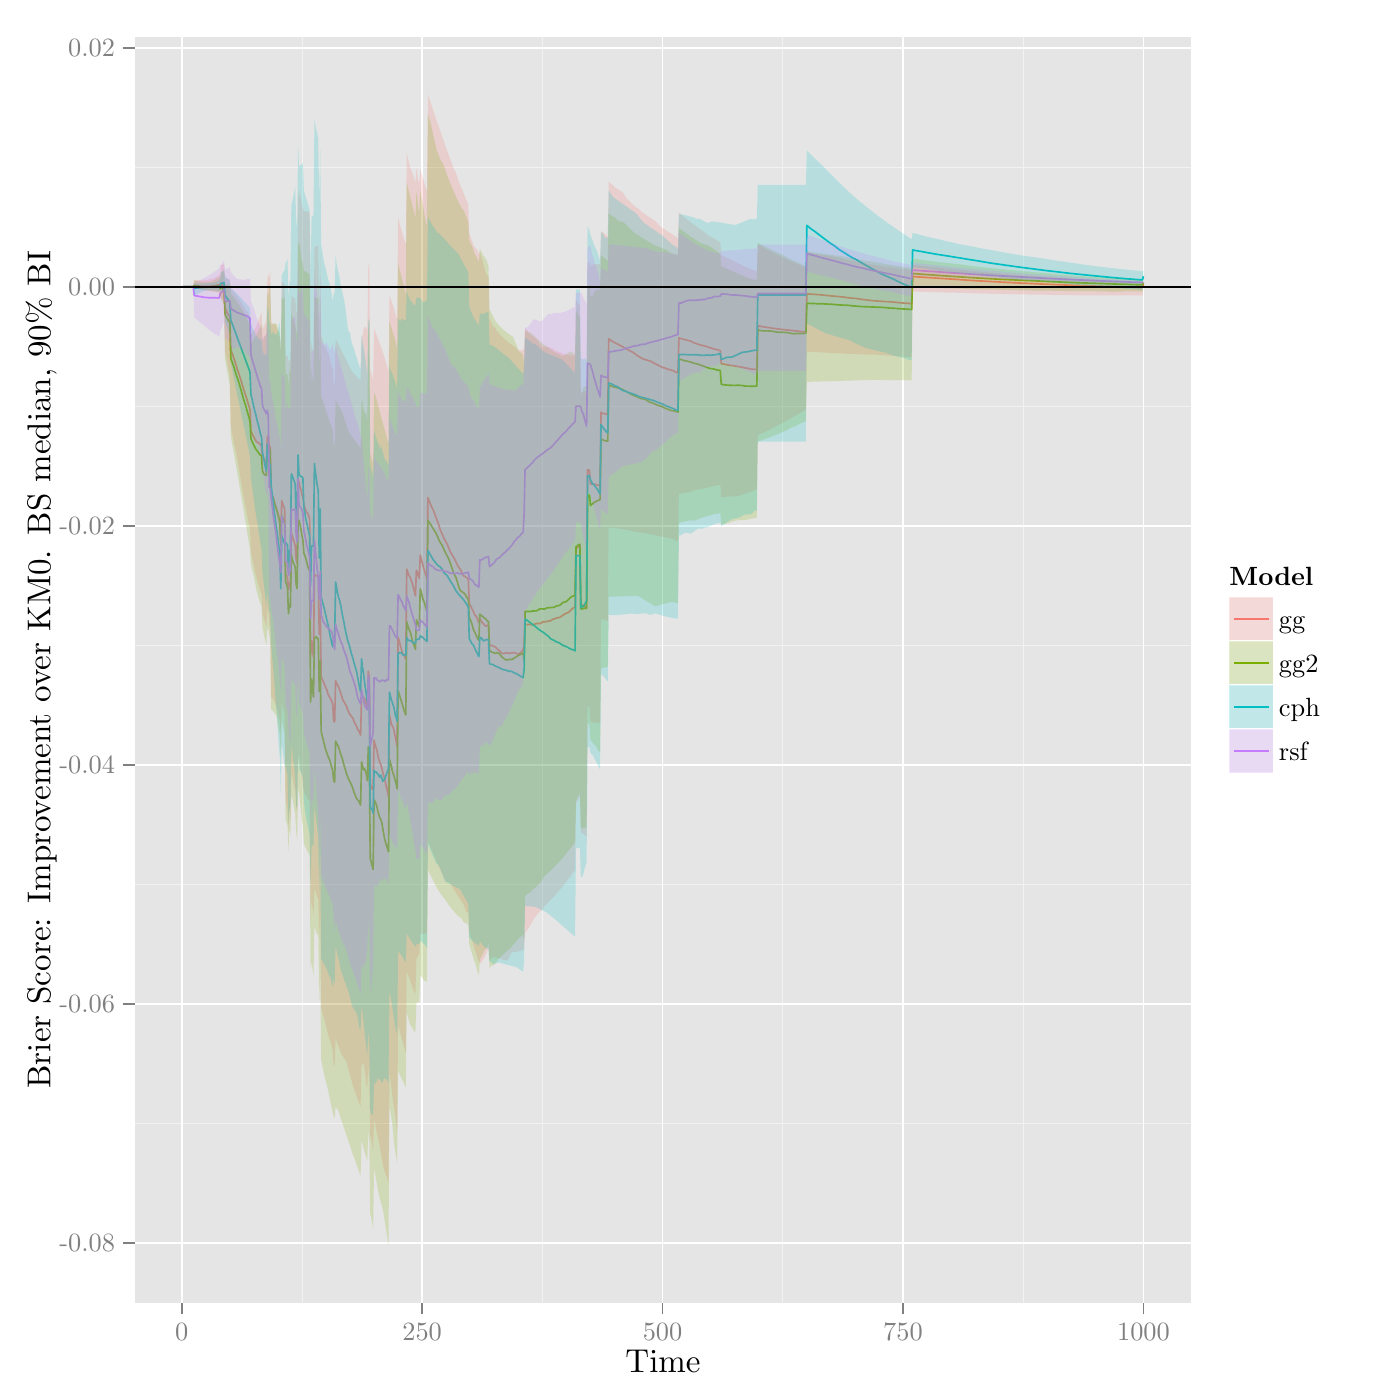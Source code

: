 % Created by tikzDevice version 0.8.1 on 2015-01-26 21:23:09
% !TEX encoding = UTF-8 Unicode
\documentclass[11pt]{memoir}
\nonstopmode

\usepackage{tikz}

\usepackage[active,tightpage,psfixbb]{preview}

\PreviewEnvironment{pgfpicture}

\setlength\PreviewBorder{0pt}

\usepackage{amsmath}
\newcommand{\SweaveOpts}[1]{}  % do not interfere with LaTeX
\newcommand{\SweaveInput}[1]{} % because they are not real TeX commands
\newcommand{\Sexpr}[1]{}       % will only be parsed by R


\usepackage{geometry}
\usepackage{amsmath}
\usepackage{lscape}
\geometry{verbose,tmargin=2.5cm,bmargin=2.5cm,lmargin=2.5cm,rmargin=2.5cm}


\begin{document}

\begin{tikzpicture}[x=1pt,y=1pt]
\definecolor{fillColor}{RGB}{255,255,255}
\path[use as bounding box,fill=fillColor,fill opacity=0.00] (0,0) rectangle (505.89,505.89);
\begin{scope}
\path[clip] (  0.00,  0.00) rectangle (505.89,505.89);
\definecolor{drawColor}{RGB}{255,255,255}
\definecolor{fillColor}{RGB}{255,255,255}

\path[draw=drawColor,line width= 0.6pt,line join=round,line cap=round,fill=fillColor] (  0.00,  0.00) rectangle (505.89,505.89);
\end{scope}
\begin{scope}
\path[clip] ( 48.65, 35.17) rectangle (430.54,492.64);
\definecolor{fillColor}{gray}{0.90}

\path[fill=fillColor] ( 48.65, 35.17) rectangle (430.54,492.64);
\definecolor{drawColor}{gray}{0.95}

\path[draw=drawColor,line width= 0.3pt,line join=round] ( 48.65, 99.99) --
	(430.54, 99.99);

\path[draw=drawColor,line width= 0.3pt,line join=round] ( 48.65,186.35) --
	(430.54,186.35);

\path[draw=drawColor,line width= 0.3pt,line join=round] ( 48.65,272.72) --
	(430.54,272.72);

\path[draw=drawColor,line width= 0.3pt,line join=round] ( 48.65,359.08) --
	(430.54,359.08);

\path[draw=drawColor,line width= 0.3pt,line join=round] ( 48.65,445.44) --
	(430.54,445.44);

\path[draw=drawColor,line width= 0.3pt,line join=round] (109.10, 35.17) --
	(109.10,492.64);

\path[draw=drawColor,line width= 0.3pt,line join=round] (195.98, 35.17) --
	(195.98,492.64);

\path[draw=drawColor,line width= 0.3pt,line join=round] (282.86, 35.17) --
	(282.86,492.64);

\path[draw=drawColor,line width= 0.3pt,line join=round] (369.74, 35.17) --
	(369.74,492.64);
\definecolor{drawColor}{RGB}{255,255,255}

\path[draw=drawColor,line width= 0.6pt,line join=round] ( 48.65, 56.81) --
	(430.54, 56.81);

\path[draw=drawColor,line width= 0.6pt,line join=round] ( 48.65,143.17) --
	(430.54,143.17);

\path[draw=drawColor,line width= 0.6pt,line join=round] ( 48.65,229.53) --
	(430.54,229.53);

\path[draw=drawColor,line width= 0.6pt,line join=round] ( 48.65,315.90) --
	(430.54,315.90);

\path[draw=drawColor,line width= 0.6pt,line join=round] ( 48.65,402.26) --
	(430.54,402.26);

\path[draw=drawColor,line width= 0.6pt,line join=round] ( 48.65,488.62) --
	(430.54,488.62);

\path[draw=drawColor,line width= 0.6pt,line join=round] ( 65.66, 35.17) --
	( 65.66,492.64);

\path[draw=drawColor,line width= 0.6pt,line join=round] (152.54, 35.17) --
	(152.54,492.64);

\path[draw=drawColor,line width= 0.6pt,line join=round] (239.42, 35.17) --
	(239.42,492.64);

\path[draw=drawColor,line width= 0.6pt,line join=round] (326.30, 35.17) --
	(326.30,492.64);

\path[draw=drawColor,line width= 0.6pt,line join=round] (413.18, 35.17) --
	(413.18,492.64);
\definecolor{drawColor}{RGB}{248,118,109}

\path[draw=drawColor,line width= 0.6pt,line join=round] ( 66.01,402.26) --
	( 66.36,402.26) --
	( 66.71,402.26) --
	( 67.05,402.26) --
	( 67.40,402.26) --
	( 67.75,402.26) --
	( 68.10,402.26) --
	( 68.44,402.26) --
	( 68.79,402.26) --
	( 69.14,402.26) --
	( 69.49,402.26) --
	( 69.83,402.26) --
	( 70.18,402.77) --
	( 70.53,402.71) --
	( 70.88,402.65) --
	( 71.22,402.60) --
	( 71.57,402.55) --
	( 71.92,402.51) --
	( 72.27,402.46) --
	( 72.61,402.43) --
	( 72.96,402.40) --
	( 73.31,402.37) --
	( 73.66,402.36) --
	( 74.00,402.34) --
	( 74.35,402.33) --
	( 74.70,402.34) --
	( 75.05,402.35) --
	( 75.39,402.37) --
	( 75.74,402.39) --
	( 76.09,402.44) --
	( 76.44,402.47) --
	( 76.78,402.51) --
	( 77.13,402.56) --
	( 77.48,402.60) --
	( 77.83,402.69) --
	( 78.17,402.76) --
	( 78.52,402.84) --
	( 78.87,402.90) --
	( 79.22,402.97) --
	( 79.56,402.22) --
	( 79.91,403.40) --
	( 80.26,403.04) --
	( 80.61,402.66) --
	( 80.95,402.27) --
	( 81.30,394.37) --
	( 81.65,393.86) --
	( 82.00,393.08) --
	( 82.34,392.47) --
	( 82.69,391.95) --
	( 83.04,391.52) --
	( 83.39,379.45) --
	( 83.73,378.54) --
	( 84.08,377.66) --
	( 84.43,376.58) --
	( 84.78,375.55) --
	( 85.12,374.54) --
	( 85.47,373.41) --
	( 85.82,372.27) --
	( 86.17,371.34) --
	( 86.51,370.24) --
	( 86.86,369.01) --
	( 87.21,368.03) --
	( 87.56,366.82) --
	( 87.90,365.76) --
	( 88.25,364.55) --
	( 88.60,363.52) --
	( 88.95,362.44) --
	( 89.29,361.36) --
	( 89.64,360.17) --
	( 89.99,359.06) --
	( 90.34,357.80) --
	( 90.68,350.18) --
	( 91.03,349.44) --
	( 91.38,348.51) --
	( 91.73,347.97) --
	( 92.07,347.33) --
	( 92.42,346.68) --
	( 92.77,346.19) --
	( 93.12,346.01) --
	( 93.46,345.87) --
	( 93.81,345.53) --
	( 94.16,345.25) --
	( 94.51,344.59) --
	( 94.85,340.48) --
	( 95.20,340.01) --
	( 95.55,339.47) --
	( 95.90,339.15) --
	( 96.24,338.81) --
	( 96.59,347.76) --
	( 96.94,348.55) --
	( 97.29,344.68) --
	( 97.63,344.44) --
	( 97.98,327.61) --
	( 98.33,326.75) --
	( 98.68,326.21) --
	( 99.02,325.03) --
	( 99.37,323.59) --
	( 99.72,322.62) --
	(100.07,321.56) --
	(100.41,320.62) --
	(100.76,318.98) --
	(101.11,317.26) --
	(101.46,310.97) --
	(101.80,324.96) --
	(102.15,323.93) --
	(102.50,322.87) --
	(102.85,322.05) --
	(103.19,298.25) --
	(103.54,298.02) --
	(103.89,296.96) --
	(104.24,292.65) --
	(104.58,295.29) --
	(104.93,293.98) --
	(105.28,313.19) --
	(105.63,312.32) --
	(105.97,310.90) --
	(106.32,310.01) --
	(106.67,308.76) --
	(107.02,303.75) --
	(107.36,302.36) --
	(107.71,331.49) --
	(108.06,331.87) --
	(108.41,329.70) --
	(108.75,328.89) --
	(109.10,327.26) --
	(109.45,326.29) --
	(109.80,323.35) --
	(110.14,322.46) --
	(110.49,321.41) --
	(110.84,320.70) --
	(111.19,320.38) --
	(111.53,319.41) --
	(111.88,318.42) --
	(112.23,269.03) --
	(112.58,274.38) --
	(112.93,271.29) --
	(113.27,268.43) --
	(113.62,298.41) --
	(113.97,297.90) --
	(114.32,297.79) --
	(114.66,297.83) --
	(115.01,297.82) --
	(115.36,276.65) --
	(115.71,285.65) --
	(116.05,261.32) --
	(116.40,260.52) --
	(116.75,259.75) --
	(117.10,258.90) --
	(117.44,258.08) --
	(117.79,257.28) --
	(118.14,256.50) --
	(118.49,255.18) --
	(118.83,254.43) --
	(119.18,253.91) --
	(119.53,253.27) --
	(119.88,252.52) --
	(120.22,251.57) --
	(120.57,245.25) --
	(120.92,245.03) --
	(121.27,259.94) --
	(121.61,258.97) --
	(121.96,258.44) --
	(122.31,257.78) --
	(122.66,256.78) --
	(123.00,255.79) --
	(123.35,254.74) --
	(123.70,253.47) --
	(124.05,252.64) --
	(124.39,252.22) --
	(124.74,251.47) --
	(125.09,250.95) --
	(125.44,250.01) --
	(125.78,249.08) --
	(126.13,248.26) --
	(126.48,247.69) --
	(126.83,247.26) --
	(127.17,246.79) --
	(127.52,246.37) --
	(127.87,245.37) --
	(128.22,244.54) --
	(128.56,244.01) --
	(128.91,243.17) --
	(129.26,242.36) --
	(129.61,241.79) --
	(129.95,241.19) --
	(130.30,240.24) --
	(130.65,253.72) --
	(131.00,254.05) --
	(131.34,253.95) --
	(131.69,253.43) --
	(132.04,253.00) --
	(132.39,250.97) --
	(132.73,249.88) --
	(133.08,263.39) --
	(133.43,261.04) --
	(133.78,222.38) --
	(134.12,221.75) --
	(134.47,220.84) --
	(134.82,220.46) --
	(135.17,238.43) --
	(135.51,236.94) --
	(135.86,235.92) --
	(136.21,234.73) --
	(136.56,232.88) --
	(136.90,231.28) --
	(137.25,230.49) --
	(137.60,229.61) --
	(137.95,228.41) --
	(138.29,226.96) --
	(138.64,225.64) --
	(138.99,224.38) --
	(139.34,222.81) --
	(139.68,221.30) --
	(140.03,219.84) --
	(140.38,218.17) --
	(140.73,247.51) --
	(141.07,246.10) --
	(141.42,244.14) --
	(141.77,243.59) --
	(142.12,242.93) --
	(142.46,241.43) --
	(142.81,239.75) --
	(143.16,238.05) --
	(143.51,236.16) --
	(143.85,275.53) --
	(144.20,274.51) --
	(144.55,273.10) --
	(144.90,271.79) --
	(145.24,270.57) --
	(145.59,269.58) --
	(145.94,269.07) --
	(146.29,268.44) --
	(146.63,267.65) --
	(146.98,300.23) --
	(147.33,299.24) --
	(147.68,298.11) --
	(148.02,297.61) --
	(148.37,296.85) --
	(148.72,295.90) --
	(149.07,294.76) --
	(149.41,293.41) --
	(149.76,291.97) --
	(150.11,290.59) --
	(150.46,299.85) --
	(150.80,299.14) --
	(151.15,297.86) --
	(151.50,296.93) --
	(151.85,305.30) --
	(152.19,304.00) --
	(152.54,302.74) --
	(152.89,301.33) --
	(153.24,300.12) --
	(153.58,299.00) --
	(153.93,297.93) --
	(154.28,296.91) --
	(154.63,326.07) --
	(154.97,325.08) --
	(155.32,324.24) --
	(155.67,323.42) --
	(156.02,322.63) --
	(156.36,321.95) --
	(156.71,321.22) --
	(157.06,320.24) --
	(157.41,319.19) --
	(157.75,318.34) --
	(158.10,317.50) --
	(158.45,316.48) --
	(158.80,315.36) --
	(159.14,314.31) --
	(159.49,313.51) --
	(159.84,312.73) --
	(160.19,311.89) --
	(160.53,311.15) --
	(160.88,310.53) --
	(161.23,309.92) --
	(161.58,309.24) --
	(161.92,308.48) --
	(162.27,307.55) --
	(162.62,306.67) --
	(162.97,306.07) --
	(163.31,305.47) --
	(163.66,304.88) --
	(164.01,304.29) --
	(164.36,303.71) --
	(164.70,302.97) --
	(165.05,302.14) --
	(165.40,301.47) --
	(165.75,300.90) --
	(166.09,300.43) --
	(166.44,300.02) --
	(166.79,299.12) --
	(167.14,298.45) --
	(167.48,297.86) --
	(167.83,297.64) --
	(168.18,297.43) --
	(168.53,297.23) --
	(168.87,297.03) --
	(169.22,296.62) --
	(169.57,287.79) --
	(169.92,287.21) --
	(170.26,286.50) --
	(170.61,285.75) --
	(170.96,285.13) --
	(171.31,284.26) --
	(171.65,283.60) --
	(172.00,283.24) --
	(172.35,282.71) --
	(172.70,281.65) --
	(173.04,280.86) --
	(173.39,282.48) --
	(173.74,281.63) --
	(174.09,281.14) --
	(174.43,280.78) --
	(174.78,280.41) --
	(175.13,279.88) --
	(175.48,279.65) --
	(175.83,279.79) --
	(176.17,279.97) --
	(176.52,279.78) --
	(176.87,272.60) --
	(177.22,272.65) --
	(177.56,272.70) --
	(177.91,272.52) --
	(178.26,272.41) --
	(178.61,272.22) --
	(178.95,272.16) --
	(179.30,271.78) --
	(179.65,271.37) --
	(180.00,271.11) --
	(180.34,270.86) --
	(180.69,270.51) --
	(181.04,270.11) --
	(181.39,269.82) --
	(181.73,269.72) --
	(182.08,269.69) --
	(182.43,269.85) --
	(182.78,270.07) --
	(183.12,269.98) --
	(183.47,269.91) --
	(183.82,269.85) --
	(184.17,269.85) --
	(184.51,269.88) --
	(184.86,269.93) --
	(185.21,269.98) --
	(185.56,270.04) --
	(185.90,270.08) --
	(186.25,269.86) --
	(186.60,269.75) --
	(186.95,269.65) --
	(187.29,269.56) --
	(187.64,269.63) --
	(187.99,269.99) --
	(188.34,270.39) --
	(188.68,270.80) --
	(189.03,271.23) --
	(189.38,272.64) --
	(189.73,280.15) --
	(190.07,280.18) --
	(190.42,280.21) --
	(190.77,280.25) --
	(191.12,280.23) --
	(191.46,280.20) --
	(191.81,280.18) --
	(192.16,280.16) --
	(192.51,280.15) --
	(192.85,280.20) --
	(193.20,280.35) --
	(193.55,280.50) --
	(193.90,280.58) --
	(194.24,280.60) --
	(194.59,280.61) --
	(194.94,280.56) --
	(195.29,280.59) --
	(195.63,280.80) --
	(195.98,281.02) --
	(196.33,281.23) --
	(196.68,281.23) --
	(197.02,281.23) --
	(197.37,281.24) --
	(197.72,281.32) --
	(198.07,281.49) --
	(198.41,281.43) --
	(198.76,281.46) --
	(199.11,281.68) --
	(199.46,281.91) --
	(199.80,282.14) --
	(200.15,282.22) --
	(200.50,282.30) --
	(200.85,282.44) --
	(201.19,282.67) --
	(201.54,282.64) --
	(201.89,282.69) --
	(202.24,282.80) --
	(202.58,283.01) --
	(202.93,283.25) --
	(203.28,283.49) --
	(203.63,283.74) --
	(203.97,283.98) --
	(204.32,284.14) --
	(204.67,284.29) --
	(205.02,284.45) --
	(205.36,284.62) --
	(205.71,284.85) --
	(206.06,285.16) --
	(206.41,285.53) --
	(206.75,285.86) --
	(207.10,286.13) --
	(207.45,286.40) --
	(207.80,286.67) --
	(208.14,307.85) --
	(208.49,307.89) --
	(208.84,308.20) --
	(209.19,308.53) --
	(209.53,309.22) --
	(209.88,287.22) --
	(210.23,287.31) --
	(210.58,287.21) --
	(210.92,287.10) --
	(211.27,286.93) --
	(211.62,286.51) --
	(211.97,286.00) --
	(212.31,336.17) --
	(212.66,336.05) --
	(213.01,335.89) --
	(213.36,330.95) --
	(213.70,330.93) --
	(214.05,330.99) --
	(214.40,331.06) --
	(214.75,330.82) --
	(215.09,330.83) --
	(215.44,330.84) --
	(215.79,330.61) --
	(216.14,330.51) --
	(216.48,330.53) --
	(216.83,330.54) --
	(217.18,356.95) --
	(217.53,356.66) --
	(217.87,356.43) --
	(218.22,356.41) --
	(218.57,356.38) --
	(218.92,356.33) --
	(219.26,356.17) --
	(219.61,356.01) --
	(219.96,383.45) --
	(220.31,383.23) --
	(220.65,382.98) --
	(221.00,382.71) --
	(221.35,382.47) --
	(221.70,382.32) --
	(222.04,382.13) --
	(222.39,381.92) --
	(222.74,381.74) --
	(223.09,381.62) --
	(223.43,381.45) --
	(223.78,381.22) --
	(224.13,380.98) --
	(224.48,380.90) --
	(224.82,380.74) --
	(225.17,380.47) --
	(225.52,380.21) --
	(225.87,380.00) --
	(226.21,379.87) --
	(226.56,379.74) --
	(226.91,379.53) --
	(227.26,379.31) --
	(227.60,379.13) --
	(227.95,378.96) --
	(228.30,378.78) --
	(228.65,378.60) --
	(228.99,378.37) --
	(229.34,378.08) --
	(229.69,377.88) --
	(230.04,377.60) --
	(230.38,377.36) --
	(230.73,377.15) --
	(231.08,376.93) --
	(231.43,376.72) --
	(231.77,376.50) --
	(232.12,376.32) --
	(232.47,376.16) --
	(232.82,376.04) --
	(233.16,375.94) --
	(233.51,375.83) --
	(233.86,375.73) --
	(234.21,375.63) --
	(234.55,375.52) --
	(234.90,375.42) --
	(235.25,375.29) --
	(235.60,375.07) --
	(235.94,374.91) --
	(236.29,374.70) --
	(236.64,374.52) --
	(236.99,374.35) --
	(237.33,374.18) --
	(237.68,373.97) --
	(238.03,373.79) --
	(238.38,373.62) --
	(238.73,373.44) --
	(239.07,373.27) --
	(239.42,373.10) --
	(239.77,372.97) --
	(240.12,372.93) --
	(240.46,372.81) --
	(240.81,372.67) --
	(241.16,372.53) --
	(241.51,372.41) --
	(241.85,372.31) --
	(242.20,372.23) --
	(242.55,372.14) --
	(242.90,372.06) --
	(243.24,371.94) --
	(243.59,371.77) --
	(243.94,371.59) --
	(244.29,371.42) --
	(244.63,371.25) --
	(244.98,371.16) --
	(245.33,383.82) --
	(245.68,383.69) --
	(246.02,383.56) --
	(246.37,383.43) --
	(246.72,383.31) --
	(247.07,383.26) --
	(247.41,383.19) --
	(247.76,383.09) --
	(248.11,382.99) --
	(248.46,382.90) --
	(248.80,382.81) --
	(249.15,382.72) --
	(249.50,382.63) --
	(249.85,382.50) --
	(250.19,382.30) --
	(250.54,382.11) --
	(250.89,381.97) --
	(251.24,381.84) --
	(251.58,381.72) --
	(251.93,381.60) --
	(252.28,381.46) --
	(252.63,381.36) --
	(252.97,381.27) --
	(253.32,381.18) --
	(253.67,381.10) --
	(254.02,381.01) --
	(254.36,380.93) --
	(254.71,380.84) --
	(255.06,380.76) --
	(255.41,380.67) --
	(255.75,380.54) --
	(256.10,380.41) --
	(256.45,380.28) --
	(256.80,380.15) --
	(257.14,380.03) --
	(257.49,379.91) --
	(257.84,379.83) --
	(258.19,379.75) --
	(258.53,379.67) --
	(258.88,379.58) --
	(259.23,379.49) --
	(259.58,379.41) --
	(259.92,379.29) --
	(260.27,379.17) --
	(260.62,374.49) --
	(260.97,374.42) --
	(261.31,374.35) --
	(261.66,374.28) --
	(262.01,374.21) --
	(262.36,374.14) --
	(262.70,374.07) --
	(263.05,374.00) --
	(263.40,373.93) --
	(263.75,373.86) --
	(264.09,373.80) --
	(264.44,373.78) --
	(264.79,373.77) --
	(265.14,373.71) --
	(265.48,373.65) --
	(265.83,373.59) --
	(266.18,373.53) --
	(266.53,373.47) --
	(266.87,373.41) --
	(267.22,373.35) --
	(267.57,373.29) --
	(267.92,373.23) --
	(268.26,373.17) --
	(268.61,373.07) --
	(268.96,372.99) --
	(269.31,372.92) --
	(269.65,372.87) --
	(270.00,372.82) --
	(270.35,372.76) --
	(270.70,372.68) --
	(271.04,372.59) --
	(271.39,372.50) --
	(271.74,372.47) --
	(272.09,372.45) --
	(272.43,372.43) --
	(272.78,372.41) --
	(273.13,372.39) --
	(273.48,372.35) --
	(273.82,388.19) --
	(274.17,388.11) --
	(274.52,388.04) --
	(274.87,387.97) --
	(275.21,387.90) --
	(275.56,387.84) --
	(275.91,387.78) --
	(276.26,387.73) --
	(276.60,387.67) --
	(276.95,387.61) --
	(277.30,387.56) --
	(277.65,387.51) --
	(277.99,387.45) --
	(278.34,387.40) --
	(278.69,387.35) --
	(279.04,387.30) --
	(279.38,387.25) --
	(279.73,387.20) --
	(280.08,387.16) --
	(280.43,387.11) --
	(280.77,387.08) --
	(281.12,387.03) --
	(281.47,386.99) --
	(281.82,386.95) --
	(282.16,386.91) --
	(282.51,386.86) --
	(282.86,386.82) --
	(283.21,386.78) --
	(283.55,386.74) --
	(283.90,386.70) --
	(284.25,386.67) --
	(284.60,386.65) --
	(284.94,386.60) --
	(285.29,386.56) --
	(285.64,386.52) --
	(285.99,386.47) --
	(286.33,386.43) --
	(286.68,386.39) --
	(287.03,386.35) --
	(287.38,386.31) --
	(287.72,386.27) --
	(288.07,386.23) --
	(288.42,386.20) --
	(288.77,386.17) --
	(289.11,386.13) --
	(289.46,386.10) --
	(289.81,386.07) --
	(290.16,386.04) --
	(290.50,386.03) --
	(290.85,386.03) --
	(291.20,386.03) --
	(291.55,399.69) --
	(291.89,399.67) --
	(292.24,399.65) --
	(292.59,399.63) --
	(292.94,399.61) --
	(293.28,399.59) --
	(293.63,399.57) --
	(293.98,399.55) --
	(294.33,399.52) --
	(294.67,399.49) --
	(295.02,399.48) --
	(295.37,399.45) --
	(295.72,399.42) --
	(296.06,399.39) --
	(296.41,399.35) --
	(296.76,399.32) --
	(297.11,399.28) --
	(297.45,399.25) --
	(297.80,399.21) --
	(298.15,399.18) --
	(298.50,399.15) --
	(298.84,399.11) --
	(299.19,399.07) --
	(299.54,399.04) --
	(299.89,399.00) --
	(300.23,398.97) --
	(300.58,398.93) --
	(300.93,398.90) --
	(301.28,398.86) --
	(301.63,398.83) --
	(301.97,398.80) --
	(302.32,398.78) --
	(302.67,398.76) --
	(303.02,398.74) --
	(303.36,398.70) --
	(303.71,398.66) --
	(304.06,398.62) --
	(304.41,398.57) --
	(304.75,398.53) --
	(305.10,398.49) --
	(305.45,398.44) --
	(305.80,398.40) --
	(306.14,398.35) --
	(306.49,398.31) --
	(306.84,398.26) --
	(307.19,398.22) --
	(307.53,398.17) --
	(307.88,398.14) --
	(308.23,398.11) --
	(308.58,398.08) --
	(308.92,398.06) --
	(309.27,398.05) --
	(309.62,398.00) --
	(309.97,397.94) --
	(310.31,397.86) --
	(310.66,397.80) --
	(311.01,397.76) --
	(311.36,397.72) --
	(311.70,397.68) --
	(312.05,397.64) --
	(312.40,397.60) --
	(312.75,397.56) --
	(313.09,397.52) --
	(313.44,397.47) --
	(313.79,397.41) --
	(314.14,397.37) --
	(314.48,397.33) --
	(314.83,397.29) --
	(315.18,397.25) --
	(315.53,397.22) --
	(315.87,397.21) --
	(316.22,397.18) --
	(316.57,397.15) --
	(316.92,397.12) --
	(317.26,397.10) --
	(317.61,397.08) --
	(317.96,397.06) --
	(318.31,397.04) --
	(318.65,397.01) --
	(319.00,396.98) --
	(319.35,396.95) --
	(319.70,396.92) --
	(320.04,396.90) --
	(320.39,396.89) --
	(320.74,396.88) --
	(321.09,396.86) --
	(321.43,396.85) --
	(321.78,396.82) --
	(322.13,396.79) --
	(322.48,396.75) --
	(322.82,396.72) --
	(323.17,396.69) --
	(323.52,396.67) --
	(323.87,396.64) --
	(324.21,396.60) --
	(324.56,396.56) --
	(324.91,396.52) --
	(325.26,396.48) --
	(325.60,396.44) --
	(325.95,396.42) --
	(326.30,396.39) --
	(326.65,396.37) --
	(326.99,396.35) --
	(327.34,396.32) --
	(327.69,396.29) --
	(328.04,396.27) --
	(328.38,396.24) --
	(328.73,396.21) --
	(329.08,396.17) --
	(329.43,396.13) --
	(329.77,405.96) --
	(330.12,405.94) --
	(330.47,405.91) --
	(330.82,405.88) --
	(331.16,405.86) --
	(331.51,405.84) --
	(331.86,405.81) --
	(332.21,405.79) --
	(332.55,405.77) --
	(332.90,405.74) --
	(333.25,405.72) --
	(333.60,405.70) --
	(333.94,405.68) --
	(334.29,405.66) --
	(334.64,405.64) --
	(334.99,405.61) --
	(335.33,405.59) --
	(335.68,405.57) --
	(336.03,405.55) --
	(336.38,405.52) --
	(336.72,405.50) --
	(337.07,405.48) --
	(337.42,405.46) --
	(337.77,405.44) --
	(338.11,405.42) --
	(338.46,405.39) --
	(338.81,405.37) --
	(339.16,405.34) --
	(339.50,405.32) --
	(339.85,405.29) --
	(340.20,405.27) --
	(340.55,405.25) --
	(340.89,405.23) --
	(341.24,405.20) --
	(341.59,405.18) --
	(341.94,405.16) --
	(342.28,405.14) --
	(342.63,405.12) --
	(342.98,405.09) --
	(343.33,405.07) --
	(343.67,405.05) --
	(344.02,405.03) --
	(344.37,405.01) --
	(344.72,404.99) --
	(345.06,404.97) --
	(345.41,404.94) --
	(345.76,404.92) --
	(346.11,404.89) --
	(346.45,404.87) --
	(346.80,404.85) --
	(347.15,404.82) --
	(347.50,404.80) --
	(347.84,404.78) --
	(348.19,404.75) --
	(348.54,404.73) --
	(348.89,404.70) --
	(349.23,404.67) --
	(349.58,404.65) --
	(349.93,404.62) --
	(350.28,404.60) --
	(350.62,404.58) --
	(350.97,404.56) --
	(351.32,404.54) --
	(351.67,404.51) --
	(352.01,404.49) --
	(352.36,404.47) --
	(352.71,404.45) --
	(353.06,404.43) --
	(353.40,404.41) --
	(353.75,404.39) --
	(354.10,404.37) --
	(354.45,404.35) --
	(354.79,404.33) --
	(355.14,404.32) --
	(355.49,404.30) --
	(355.84,404.28) --
	(356.18,404.26) --
	(356.53,404.24) --
	(356.88,404.22) --
	(357.23,404.20) --
	(357.57,404.18) --
	(357.92,404.16) --
	(358.27,404.14) --
	(358.62,404.12) --
	(358.96,404.10) --
	(359.31,404.08) --
	(359.66,404.06) --
	(360.01,404.05) --
	(360.35,404.03) --
	(360.70,404.01) --
	(361.05,403.99) --
	(361.40,403.97) --
	(361.74,403.95) --
	(362.09,403.93) --
	(362.44,403.92) --
	(362.79,403.90) --
	(363.13,403.88) --
	(363.48,403.86) --
	(363.83,403.84) --
	(364.18,403.82) --
	(364.53,403.80) --
	(364.87,403.79) --
	(365.22,403.77) --
	(365.57,403.76) --
	(365.92,403.74) --
	(366.26,403.72) --
	(366.61,403.70) --
	(366.96,403.69) --
	(367.31,403.67) --
	(367.65,403.65) --
	(368.00,403.64) --
	(368.35,403.62) --
	(368.70,403.60) --
	(369.04,403.58) --
	(369.39,403.57) --
	(369.74,403.55) --
	(370.09,403.54) --
	(370.43,403.52) --
	(370.78,403.51) --
	(371.13,403.50) --
	(371.48,403.49) --
	(371.82,403.48) --
	(372.17,403.46) --
	(372.52,403.44) --
	(372.87,403.42) --
	(373.21,403.41) --
	(373.56,403.39) --
	(373.91,403.37) --
	(374.26,403.36) --
	(374.60,403.34) --
	(374.95,403.33) --
	(375.30,403.31) --
	(375.65,403.29) --
	(375.99,403.28) --
	(376.34,403.26) --
	(376.69,403.25) --
	(377.04,403.23) --
	(377.38,403.22) --
	(377.73,403.20) --
	(378.08,403.19) --
	(378.43,403.17) --
	(378.77,403.16) --
	(379.12,403.14) --
	(379.47,403.13) --
	(379.82,403.11) --
	(380.16,403.10) --
	(380.51,403.08) --
	(380.86,403.06) --
	(381.21,403.05) --
	(381.55,403.03) --
	(381.90,403.02) --
	(382.25,403.01) --
	(382.60,403.00) --
	(382.94,402.98) --
	(383.29,402.97) --
	(383.64,402.96) --
	(383.99,402.94) --
	(384.33,402.93) --
	(384.68,402.91) --
	(385.03,402.90) --
	(385.38,402.88) --
	(385.72,402.87) --
	(386.07,402.85) --
	(386.42,402.84) --
	(386.77,402.82) --
	(387.11,402.80) --
	(387.46,402.79) --
	(387.81,402.78) --
	(388.16,402.76) --
	(388.50,402.75) --
	(388.85,402.74) --
	(389.20,402.73) --
	(389.55,402.71) --
	(389.89,402.70) --
	(390.24,402.69) --
	(390.59,402.68) --
	(390.94,402.67) --
	(391.28,402.65) --
	(391.63,402.64) --
	(391.98,402.63) --
	(392.33,402.62) --
	(392.67,402.61) --
	(393.02,402.60) --
	(393.37,402.58) --
	(393.72,402.57) --
	(394.06,402.56) --
	(394.41,402.55) --
	(394.76,402.54) --
	(395.11,402.53) --
	(395.45,402.52) --
	(395.80,402.51) --
	(396.15,402.50) --
	(396.50,402.49) --
	(396.84,402.48) --
	(397.19,402.47) --
	(397.54,402.46) --
	(397.89,402.44) --
	(398.23,402.43) --
	(398.58,402.42) --
	(398.93,402.41) --
	(399.28,402.40) --
	(399.62,402.39) --
	(399.97,402.38) --
	(400.32,402.37) --
	(400.67,402.36) --
	(401.01,402.35) --
	(401.36,402.34) --
	(401.71,402.33) --
	(402.06,402.32) --
	(402.40,402.31) --
	(402.75,402.30) --
	(403.10,402.29) --
	(403.45,402.28) --
	(403.79,402.28) --
	(404.14,402.27) --
	(404.49,402.26) --
	(404.84,402.25) --
	(405.18,402.24) --
	(405.53,402.23) --
	(405.88,402.22) --
	(406.23,402.21) --
	(406.57,402.20) --
	(406.92,402.19) --
	(407.27,402.19) --
	(407.62,402.18) --
	(407.96,402.17) --
	(408.31,402.16) --
	(408.66,402.15) --
	(409.01,402.15) --
	(409.35,402.14) --
	(409.70,402.13) --
	(410.05,402.12) --
	(410.40,402.11) --
	(410.74,402.10) --
	(411.09,402.10) --
	(411.44,402.09) --
	(411.79,402.08) --
	(412.13,402.07) --
	(412.48,402.07) --
	(412.83,402.06) --
	(413.18,403.31);
\definecolor{drawColor}{RGB}{124,174,0}

\path[draw=drawColor,line width= 0.6pt,line join=round] ( 66.01,402.26) --
	( 66.36,402.26) --
	( 66.71,402.26) --
	( 67.05,402.26) --
	( 67.40,402.26) --
	( 67.75,402.26) --
	( 68.10,402.26) --
	( 68.44,402.26) --
	( 68.79,402.26) --
	( 69.14,402.26) --
	( 69.49,402.26) --
	( 69.83,402.26) --
	( 70.18,402.70) --
	( 70.53,402.63) --
	( 70.88,402.56) --
	( 71.22,402.49) --
	( 71.57,402.43) --
	( 71.92,402.37) --
	( 72.27,402.32) --
	( 72.61,402.27) --
	( 72.96,402.23) --
	( 73.31,402.20) --
	( 73.66,402.17) --
	( 74.00,402.16) --
	( 74.35,402.15) --
	( 74.70,402.15) --
	( 75.05,402.15) --
	( 75.39,402.17) --
	( 75.74,402.19) --
	( 76.09,402.21) --
	( 76.44,402.24) --
	( 76.78,402.27) --
	( 77.13,402.31) --
	( 77.48,402.34) --
	( 77.83,402.38) --
	( 78.17,402.47) --
	( 78.52,402.51) --
	( 78.87,402.56) --
	( 79.22,402.63) --
	( 79.56,401.49) --
	( 79.91,402.13) --
	( 80.26,401.76) --
	( 80.61,401.39) --
	( 80.95,400.97) --
	( 81.30,392.53) --
	( 81.65,391.58) --
	( 82.00,390.95) --
	( 82.34,390.37) --
	( 82.69,389.82) --
	( 83.04,389.39) --
	( 83.39,376.45) --
	( 83.73,375.40) --
	( 84.08,374.48) --
	( 84.43,373.42) --
	( 84.78,372.40) --
	( 85.12,371.25) --
	( 85.47,370.10) --
	( 85.82,369.19) --
	( 86.17,368.06) --
	( 86.51,367.00) --
	( 86.86,365.79) --
	( 87.21,364.55) --
	( 87.56,363.26) --
	( 87.90,362.04) --
	( 88.25,360.88) --
	( 88.60,359.90) --
	( 88.95,358.69) --
	( 89.29,357.41) --
	( 89.64,356.19) --
	( 89.99,354.94) --
	( 90.34,353.63) --
	( 90.68,347.40) --
	( 91.03,346.55) --
	( 91.38,345.79) --
	( 91.73,345.00) --
	( 92.07,344.31) --
	( 92.42,343.66) --
	( 92.77,343.19) --
	( 93.12,342.71) --
	( 93.46,342.23) --
	( 93.81,341.74) --
	( 94.16,341.41) --
	( 94.51,341.11) --
	( 94.85,335.67) --
	( 95.20,334.83) --
	( 95.55,334.47) --
	( 95.90,334.27) --
	( 96.24,334.06) --
	( 96.59,342.48) --
	( 96.94,341.92) --
	( 97.29,343.92) --
	( 97.63,342.79) --
	( 97.98,327.18) --
	( 98.33,326.69) --
	( 98.68,325.71) --
	( 99.02,324.68) --
	( 99.37,323.33) --
	( 99.72,322.72) --
	(100.07,321.11) --
	(100.41,319.92) --
	(100.76,318.76) --
	(101.11,317.00) --
	(101.46,308.71) --
	(101.80,319.72) --
	(102.15,318.66) --
	(102.50,317.75) --
	(102.85,317.28) --
	(103.19,295.73) --
	(103.54,294.74) --
	(103.89,293.50) --
	(104.24,284.12) --
	(104.58,287.59) --
	(104.93,286.46) --
	(105.28,305.48) --
	(105.63,303.69) --
	(105.97,302.74) --
	(106.32,301.89) --
	(106.67,300.98) --
	(107.02,294.63) --
	(107.36,293.21) --
	(107.71,318.00) --
	(108.06,317.81) --
	(108.41,316.45) --
	(108.75,314.62) --
	(109.10,312.35) --
	(109.45,310.60) --
	(109.80,305.94) --
	(110.14,305.17) --
	(110.49,304.09) --
	(110.84,302.75) --
	(111.19,301.45) --
	(111.53,300.36) --
	(111.88,299.52) --
	(112.23,252.20) --
	(112.58,260.52) --
	(112.93,257.04) --
	(113.27,254.01) --
	(113.62,275.42) --
	(113.97,275.53) --
	(114.32,275.83) --
	(114.66,275.05) --
	(115.01,275.18) --
	(115.36,255.97) --
	(115.71,267.11) --
	(116.05,241.64) --
	(116.40,239.96) --
	(116.75,238.78) --
	(117.10,237.30) --
	(117.44,235.83) --
	(117.79,234.73) --
	(118.14,233.70) --
	(118.49,232.70) --
	(118.83,231.90) --
	(119.18,231.11) --
	(119.53,229.83) --
	(119.88,228.57) --
	(120.22,227.34) --
	(120.57,223.89) --
	(120.92,223.20) --
	(121.27,238.09) --
	(121.61,237.34) --
	(121.96,236.71) --
	(122.31,236.06) --
	(122.66,234.87) --
	(123.00,233.68) --
	(123.35,232.72) --
	(123.70,231.72) --
	(124.05,230.33) --
	(124.39,229.06) --
	(124.74,227.94) --
	(125.09,226.74) --
	(125.44,225.64) --
	(125.78,224.88) --
	(126.13,223.94) --
	(126.48,223.36) --
	(126.83,222.63) --
	(127.17,221.87) --
	(127.52,220.90) --
	(127.87,219.71) --
	(128.22,218.95) --
	(128.56,217.99) --
	(128.91,217.28) --
	(129.26,216.79) --
	(129.61,216.53) --
	(129.95,215.67) --
	(130.30,215.01) --
	(130.65,230.57) --
	(131.00,229.32) --
	(131.34,227.72) --
	(131.69,228.17) --
	(132.04,227.35) --
	(132.39,226.11) --
	(132.73,223.79) --
	(133.08,235.99) --
	(133.43,234.71) --
	(133.78,195.75) --
	(134.12,194.41) --
	(134.47,193.05) --
	(134.82,191.70) --
	(135.17,216.81) --
	(135.51,216.28) --
	(135.86,215.48) --
	(136.21,214.36) --
	(136.56,212.74) --
	(136.90,211.47) --
	(137.25,210.35) --
	(137.60,209.82) --
	(137.95,208.72) --
	(138.29,206.70) --
	(138.64,204.61) --
	(138.99,202.74) --
	(139.34,201.45) --
	(139.68,200.35) --
	(140.03,199.22) --
	(140.38,198.09) --
	(140.73,231.46) --
	(141.07,230.24) --
	(141.42,229.13) --
	(141.77,227.36) --
	(142.12,226.20) --
	(142.46,225.17) --
	(142.81,223.87) --
	(143.16,222.56) --
	(143.51,220.84) --
	(143.85,256.40) --
	(144.20,255.24) --
	(144.55,254.08) --
	(144.90,252.89) --
	(145.24,251.77) --
	(145.59,250.63) --
	(145.94,249.49) --
	(146.29,248.44) --
	(146.63,247.53) --
	(146.98,281.15) --
	(147.33,279.90) --
	(147.68,278.90) --
	(148.02,277.98) --
	(148.37,277.15) --
	(148.72,275.71) --
	(149.07,274.29) --
	(149.41,273.27) --
	(149.76,272.26) --
	(150.11,271.29) --
	(150.46,281.92) --
	(150.80,281.04) --
	(151.15,280.49) --
	(151.50,279.33) --
	(151.85,293.08) --
	(152.19,292.00) --
	(152.54,290.54) --
	(152.89,289.13) --
	(153.24,288.37) --
	(153.58,287.34) --
	(153.93,286.11) --
	(154.28,284.93) --
	(154.63,317.92) --
	(154.97,317.39) --
	(155.32,316.84) --
	(155.67,316.26) --
	(156.02,315.69) --
	(156.36,315.13) --
	(156.71,314.57) --
	(157.06,314.01) --
	(157.41,313.44) --
	(157.75,312.78) --
	(158.10,312.00) --
	(158.45,311.13) --
	(158.80,310.37) --
	(159.14,309.82) --
	(159.49,309.27) --
	(159.84,308.71) --
	(160.19,307.91) --
	(160.53,307.11) --
	(160.88,306.31) --
	(161.23,305.60) --
	(161.58,305.06) --
	(161.92,304.33) --
	(162.27,303.54) --
	(162.62,302.64) --
	(162.97,301.63) --
	(163.31,300.63) --
	(163.66,299.64) --
	(164.01,298.65) --
	(164.36,297.85) --
	(164.70,297.34) --
	(165.05,296.30) --
	(165.40,295.11) --
	(165.75,293.93) --
	(166.09,292.96) --
	(166.44,292.44) --
	(166.79,292.17) --
	(167.14,291.91) --
	(167.48,291.65) --
	(167.83,291.41) --
	(168.18,290.88) --
	(168.53,290.28) --
	(168.87,289.77) --
	(169.22,289.23) --
	(169.57,282.69) --
	(169.92,282.04) --
	(170.26,281.23) --
	(170.61,280.19) --
	(170.96,278.70) --
	(171.31,277.93) --
	(171.65,277.28) --
	(172.00,276.50) --
	(172.35,275.62) --
	(172.70,275.02) --
	(173.04,274.51) --
	(173.39,283.98) --
	(173.74,283.65) --
	(174.09,283.33) --
	(174.43,283.20) --
	(174.78,282.69) --
	(175.13,282.54) --
	(175.48,282.30) --
	(175.83,281.82) --
	(176.17,281.46) --
	(176.52,281.25) --
	(176.87,270.78) --
	(177.22,270.68) --
	(177.56,270.33) --
	(177.91,270.20) --
	(178.26,270.07) --
	(178.61,269.93) --
	(178.95,269.86) --
	(179.30,269.89) --
	(179.65,270.04) --
	(180.00,269.90) --
	(180.34,269.78) --
	(180.69,269.37) --
	(181.04,268.89) --
	(181.39,268.44) --
	(181.73,268.20) --
	(182.08,267.93) --
	(182.43,267.67) --
	(182.78,267.46) --
	(183.12,267.41) --
	(183.47,267.47) --
	(183.82,267.53) --
	(184.17,267.61) --
	(184.51,267.70) --
	(184.86,267.53) --
	(185.21,267.61) --
	(185.56,268.02) --
	(185.90,268.15) --
	(186.25,268.31) --
	(186.60,268.56) --
	(186.95,268.84) --
	(187.29,269.03) --
	(187.64,269.15) --
	(187.99,269.32) --
	(188.34,269.54) --
	(188.68,269.77) --
	(189.03,269.97) --
	(189.38,267.12) --
	(189.73,284.94) --
	(190.07,284.92) --
	(190.42,284.91) --
	(190.77,284.90) --
	(191.12,284.90) --
	(191.46,284.90) --
	(191.81,284.96) --
	(192.16,285.03) --
	(192.51,285.11) --
	(192.85,285.11) --
	(193.20,285.13) --
	(193.55,285.15) --
	(193.90,285.17) --
	(194.24,285.32) --
	(194.59,285.58) --
	(194.94,285.82) --
	(195.29,285.89) --
	(195.63,285.88) --
	(195.98,285.86) --
	(196.33,285.80) --
	(196.68,285.77) --
	(197.02,285.93) --
	(197.37,286.10) --
	(197.72,286.26) --
	(198.07,286.30) --
	(198.41,286.30) --
	(198.76,286.32) --
	(199.11,286.34) --
	(199.46,286.36) --
	(199.80,286.40) --
	(200.15,286.44) --
	(200.50,286.61) --
	(200.85,286.79) --
	(201.19,286.97) --
	(201.54,286.98) --
	(201.89,287.06) --
	(202.24,287.21) --
	(202.58,287.41) --
	(202.93,287.74) --
	(203.28,288.09) --
	(203.63,288.27) --
	(203.97,288.31) --
	(204.32,288.41) --
	(204.67,288.60) --
	(205.02,288.83) --
	(205.36,289.25) --
	(205.71,289.51) --
	(206.06,289.88) --
	(206.41,290.23) --
	(206.75,290.39) --
	(207.10,290.50) --
	(207.45,290.62) --
	(207.80,290.89) --
	(208.14,308.27) --
	(208.49,308.56) --
	(208.84,308.86) --
	(209.19,309.08) --
	(209.53,309.03) --
	(209.88,285.86) --
	(210.23,285.81) --
	(210.58,285.90) --
	(210.92,286.20) --
	(211.27,286.12) --
	(211.62,286.00) --
	(211.97,286.33) --
	(212.31,326.38) --
	(212.66,326.66) --
	(213.01,327.01) --
	(213.36,323.18) --
	(213.70,323.54) --
	(214.05,323.78) --
	(214.40,324.12) --
	(214.75,324.34) --
	(215.09,324.46) --
	(215.44,324.78) --
	(215.79,324.92) --
	(216.14,325.07) --
	(216.48,325.17) --
	(216.83,325.29) --
	(217.18,347.22) --
	(217.53,347.03) --
	(217.87,346.93) --
	(218.22,346.77) --
	(218.57,346.63) --
	(218.92,346.58) --
	(219.26,346.52) --
	(219.61,346.50) --
	(219.96,366.80) --
	(220.31,366.65) --
	(220.65,366.50) --
	(221.00,366.35) --
	(221.35,366.20) --
	(221.70,366.10) --
	(222.04,366.02) --
	(222.39,365.94) --
	(222.74,365.85) --
	(223.09,365.77) --
	(223.43,365.69) --
	(223.78,365.60) --
	(224.13,365.52) --
	(224.48,365.35) --
	(224.82,365.21) --
	(225.17,365.02) --
	(225.52,364.83) --
	(225.87,364.64) --
	(226.21,364.45) --
	(226.56,364.26) --
	(226.91,364.07) --
	(227.26,363.88) --
	(227.60,363.69) --
	(227.95,363.50) --
	(228.30,363.32) --
	(228.65,363.12) --
	(228.99,362.96) --
	(229.34,362.83) --
	(229.69,362.71) --
	(230.04,362.58) --
	(230.38,362.46) --
	(230.73,362.33) --
	(231.08,362.10) --
	(231.43,361.92) --
	(231.77,361.85) --
	(232.12,361.78) --
	(232.47,361.77) --
	(232.82,361.70) --
	(233.16,361.52) --
	(233.51,361.34) --
	(233.86,361.16) --
	(234.21,360.95) --
	(234.55,360.73) --
	(234.90,360.51) --
	(235.25,360.43) --
	(235.60,360.39) --
	(235.94,360.22) --
	(236.29,360.05) --
	(236.64,359.88) --
	(236.99,359.72) --
	(237.33,359.57) --
	(237.68,359.42) --
	(238.03,359.34) --
	(238.38,359.23) --
	(238.73,359.15) --
	(239.07,359.02) --
	(239.42,358.84) --
	(239.77,358.66) --
	(240.12,358.46) --
	(240.46,358.31) --
	(240.81,358.22) --
	(241.16,358.07) --
	(241.51,357.93) --
	(241.85,357.79) --
	(242.20,357.64) --
	(242.55,357.55) --
	(242.90,357.50) --
	(243.24,357.44) --
	(243.59,357.39) --
	(243.94,357.33) --
	(244.29,357.25) --
	(244.63,357.08) --
	(244.98,356.92) --
	(245.33,376.24) --
	(245.68,376.11) --
	(246.02,375.99) --
	(246.37,375.86) --
	(246.72,375.73) --
	(247.07,375.61) --
	(247.41,375.54) --
	(247.76,375.50) --
	(248.11,375.42) --
	(248.46,375.33) --
	(248.80,375.25) --
	(249.15,375.17) --
	(249.50,375.07) --
	(249.85,374.94) --
	(250.19,374.83) --
	(250.54,374.72) --
	(250.89,374.61) --
	(251.24,374.52) --
	(251.58,374.46) --
	(251.93,374.37) --
	(252.28,374.28) --
	(252.63,374.14) --
	(252.97,373.98) --
	(253.32,373.90) --
	(253.67,373.79) --
	(254.02,373.67) --
	(254.36,373.54) --
	(254.71,373.42) --
	(255.06,373.28) --
	(255.41,373.15) --
	(255.75,373.01) --
	(256.10,372.88) --
	(256.45,372.80) --
	(256.80,372.73) --
	(257.14,372.67) --
	(257.49,372.63) --
	(257.84,372.55) --
	(258.19,372.48) --
	(258.53,372.35) --
	(258.88,372.23) --
	(259.23,372.17) --
	(259.58,372.12) --
	(259.92,372.08) --
	(260.27,372.03) --
	(260.62,367.03) --
	(260.97,366.96) --
	(261.31,366.89) --
	(261.66,366.85) --
	(262.01,366.81) --
	(262.36,366.77) --
	(262.70,366.73) --
	(263.05,366.71) --
	(263.40,366.69) --
	(263.75,366.68) --
	(264.09,366.66) --
	(264.44,366.65) --
	(264.79,366.64) --
	(265.14,366.63) --
	(265.48,366.61) --
	(265.83,366.65) --
	(266.18,366.68) --
	(266.53,366.67) --
	(266.87,366.66) --
	(267.22,366.65) --
	(267.57,366.64) --
	(267.92,366.63) --
	(268.26,366.58) --
	(268.61,366.48) --
	(268.96,366.41) --
	(269.31,366.38) --
	(269.65,366.37) --
	(270.00,366.37) --
	(270.35,366.36) --
	(270.70,366.35) --
	(271.04,366.34) --
	(271.39,366.34) --
	(271.74,366.33) --
	(272.09,366.32) --
	(272.43,366.33) --
	(272.78,366.36) --
	(273.13,366.39) --
	(273.48,366.40) --
	(273.82,386.66) --
	(274.17,386.59) --
	(274.52,386.52) --
	(274.87,386.45) --
	(275.21,386.39) --
	(275.56,386.35) --
	(275.91,386.33) --
	(276.26,386.30) --
	(276.60,386.31) --
	(276.95,386.34) --
	(277.30,386.32) --
	(277.65,386.27) --
	(277.99,386.26) --
	(278.34,386.25) --
	(278.69,386.24) --
	(279.04,386.20) --
	(279.38,386.13) --
	(279.73,386.07) --
	(280.08,386.00) --
	(280.43,385.94) --
	(280.77,385.88) --
	(281.12,385.83) --
	(281.47,385.81) --
	(281.82,385.80) --
	(282.16,385.83) --
	(282.51,385.85) --
	(282.86,385.83) --
	(283.21,385.79) --
	(283.55,385.76) --
	(283.90,385.75) --
	(284.25,385.74) --
	(284.60,385.71) --
	(284.94,385.64) --
	(285.29,385.55) --
	(285.64,385.47) --
	(285.99,385.39) --
	(286.33,385.36) --
	(286.68,385.30) --
	(287.03,385.29) --
	(287.38,385.31) --
	(287.72,385.34) --
	(288.07,385.36) --
	(288.42,385.36) --
	(288.77,385.36) --
	(289.11,385.36) --
	(289.46,385.39) --
	(289.81,385.41) --
	(290.16,385.38) --
	(290.50,385.38) --
	(290.85,385.42) --
	(291.20,385.48) --
	(291.55,396.35) --
	(291.89,396.31) --
	(292.24,396.27) --
	(292.59,396.23) --
	(292.94,396.22) --
	(293.28,396.21) --
	(293.63,396.20) --
	(293.98,396.19) --
	(294.33,396.19) --
	(294.67,396.18) --
	(295.02,396.15) --
	(295.37,396.14) --
	(295.72,396.14) --
	(296.06,396.13) --
	(296.41,396.12) --
	(296.76,396.12) --
	(297.11,396.11) --
	(297.45,396.09) --
	(297.80,396.06) --
	(298.15,396.03) --
	(298.50,396.02) --
	(298.84,396.01) --
	(299.19,396.00) --
	(299.54,395.99) --
	(299.89,395.97) --
	(300.23,395.95) --
	(300.58,395.93) --
	(300.93,395.91) --
	(301.28,395.87) --
	(301.63,395.84) --
	(301.97,395.80) --
	(302.32,395.77) --
	(302.67,395.74) --
	(303.02,395.72) --
	(303.36,395.70) --
	(303.71,395.68) --
	(304.06,395.66) --
	(304.41,395.64) --
	(304.75,395.63) --
	(305.10,395.62) --
	(305.45,395.61) --
	(305.80,395.60) --
	(306.14,395.59) --
	(306.49,395.56) --
	(306.84,395.52) --
	(307.19,395.48) --
	(307.53,395.43) --
	(307.88,395.39) --
	(308.23,395.36) --
	(308.58,395.32) --
	(308.92,395.29) --
	(309.27,395.27) --
	(309.62,395.25) --
	(309.97,395.23) --
	(310.31,395.21) --
	(310.66,395.18) --
	(311.01,395.14) --
	(311.36,395.10) --
	(311.70,395.09) --
	(312.05,395.07) --
	(312.40,395.05) --
	(312.75,395.05) --
	(313.09,395.04) --
	(313.44,395.02) --
	(313.79,395.01) --
	(314.14,394.99) --
	(314.48,394.98) --
	(314.83,394.97) --
	(315.18,394.96) --
	(315.53,394.95) --
	(315.87,394.94) --
	(316.22,394.91) --
	(316.57,394.89) --
	(316.92,394.87) --
	(317.26,394.86) --
	(317.61,394.85) --
	(317.96,394.84) --
	(318.31,394.83) --
	(318.65,394.82) --
	(319.00,394.80) --
	(319.35,394.78) --
	(319.70,394.76) --
	(320.04,394.73) --
	(320.39,394.69) --
	(320.74,394.65) --
	(321.09,394.61) --
	(321.43,394.57) --
	(321.78,394.55) --
	(322.13,394.54) --
	(322.48,394.52) --
	(322.82,394.51) --
	(323.17,394.48) --
	(323.52,394.46) --
	(323.87,394.44) --
	(324.21,394.38) --
	(324.56,394.34) --
	(324.91,394.32) --
	(325.26,394.30) --
	(325.60,394.29) --
	(325.95,394.27) --
	(326.30,394.25) --
	(326.65,394.23) --
	(326.99,394.22) --
	(327.34,394.19) --
	(327.69,394.16) --
	(328.04,394.14) --
	(328.38,394.12) --
	(328.73,394.10) --
	(329.08,394.08) --
	(329.43,394.07) --
	(329.77,407.04) --
	(330.12,407.01) --
	(330.47,406.98) --
	(330.82,406.96) --
	(331.16,406.94) --
	(331.51,406.91) --
	(331.86,406.89) --
	(332.21,406.86) --
	(332.55,406.84) --
	(332.90,406.81) --
	(333.25,406.79) --
	(333.60,406.76) --
	(333.94,406.73) --
	(334.29,406.70) --
	(334.64,406.68) --
	(334.99,406.65) --
	(335.33,406.62) --
	(335.68,406.60) --
	(336.03,406.58) --
	(336.38,406.56) --
	(336.72,406.54) --
	(337.07,406.51) --
	(337.42,406.49) --
	(337.77,406.47) --
	(338.11,406.44) --
	(338.46,406.41) --
	(338.81,406.38) --
	(339.16,406.35) --
	(339.50,406.33) --
	(339.85,406.31) --
	(340.20,406.28) --
	(340.55,406.26) --
	(340.89,406.24) --
	(341.24,406.22) --
	(341.59,406.19) --
	(341.94,406.17) --
	(342.28,406.14) --
	(342.63,406.12) --
	(342.98,406.09) --
	(343.33,406.07) --
	(343.67,406.05) --
	(344.02,406.02) --
	(344.37,406.00) --
	(344.72,405.97) --
	(345.06,405.95) --
	(345.41,405.93) --
	(345.76,405.91) --
	(346.11,405.89) --
	(346.45,405.87) --
	(346.80,405.85) --
	(347.15,405.83) --
	(347.50,405.80) --
	(347.84,405.78) --
	(348.19,405.76) --
	(348.54,405.73) --
	(348.89,405.71) --
	(349.23,405.68) --
	(349.58,405.66) --
	(349.93,405.64) --
	(350.28,405.61) --
	(350.62,405.59) --
	(350.97,405.57) --
	(351.32,405.55) --
	(351.67,405.53) --
	(352.01,405.51) --
	(352.36,405.49) --
	(352.71,405.47) --
	(353.06,405.45) --
	(353.40,405.43) --
	(353.75,405.40) --
	(354.10,405.38) --
	(354.45,405.36) --
	(354.79,405.34) --
	(355.14,405.32) --
	(355.49,405.30) --
	(355.84,405.28) --
	(356.18,405.27) --
	(356.53,405.25) --
	(356.88,405.23) --
	(357.23,405.21) --
	(357.57,405.19) --
	(357.92,405.17) --
	(358.27,405.15) --
	(358.62,405.13) --
	(358.96,405.11) --
	(359.31,405.09) --
	(359.66,405.07) --
	(360.01,405.05) --
	(360.35,405.03) --
	(360.70,405.02) --
	(361.05,405.00) --
	(361.40,404.98) --
	(361.74,404.96) --
	(362.09,404.94) --
	(362.44,404.93) --
	(362.79,404.91) --
	(363.13,404.90) --
	(363.48,404.88) --
	(363.83,404.86) --
	(364.18,404.85) --
	(364.53,404.83) --
	(364.87,404.81) --
	(365.22,404.80) --
	(365.57,404.78) --
	(365.92,404.77) --
	(366.26,404.75) --
	(366.61,404.73) --
	(366.96,404.71) --
	(367.31,404.70) --
	(367.65,404.68) --
	(368.00,404.66) --
	(368.35,404.64) --
	(368.70,404.62) --
	(369.04,404.61) --
	(369.39,404.59) --
	(369.74,404.58) --
	(370.09,404.57) --
	(370.43,404.55) --
	(370.78,404.54) --
	(371.13,404.52) --
	(371.48,404.51) --
	(371.82,404.49) --
	(372.17,404.48) --
	(372.52,404.47) --
	(372.87,404.45) --
	(373.21,404.44) --
	(373.56,404.42) --
	(373.91,404.41) --
	(374.26,404.39) --
	(374.60,404.37) --
	(374.95,404.36) --
	(375.30,404.34) --
	(375.65,404.32) --
	(375.99,404.30) --
	(376.34,404.28) --
	(376.69,404.27) --
	(377.04,404.25) --
	(377.38,404.23) --
	(377.73,404.22) --
	(378.08,404.20) --
	(378.43,404.18) --
	(378.77,404.16) --
	(379.12,404.15) --
	(379.47,404.13) --
	(379.82,404.11) --
	(380.16,404.10) --
	(380.51,404.08) --
	(380.86,404.07) --
	(381.21,404.05) --
	(381.55,404.04) --
	(381.90,404.02) --
	(382.25,404.01) --
	(382.60,403.99) --
	(382.94,403.98) --
	(383.29,403.97) --
	(383.64,403.96) --
	(383.99,403.94) --
	(384.33,403.93) --
	(384.68,403.92) --
	(385.03,403.90) --
	(385.38,403.89) --
	(385.72,403.87) --
	(386.07,403.86) --
	(386.42,403.84) --
	(386.77,403.83) --
	(387.11,403.82) --
	(387.46,403.81) --
	(387.81,403.79) --
	(388.16,403.78) --
	(388.50,403.76) --
	(388.85,403.74) --
	(389.20,403.73) --
	(389.55,403.71) --
	(389.89,403.69) --
	(390.24,403.68) --
	(390.59,403.67) --
	(390.94,403.66) --
	(391.28,403.65) --
	(391.63,403.64) --
	(391.98,403.63) --
	(392.33,403.62) --
	(392.67,403.61) --
	(393.02,403.60) --
	(393.37,403.59) --
	(393.72,403.58) --
	(394.06,403.57) --
	(394.41,403.56) --
	(394.76,403.54) --
	(395.11,403.53) --
	(395.45,403.52) --
	(395.80,403.51) --
	(396.15,403.50) --
	(396.50,403.49) --
	(396.84,403.48) --
	(397.19,403.47) --
	(397.54,403.46) --
	(397.89,403.45) --
	(398.23,403.43) --
	(398.58,403.42) --
	(398.93,403.41) --
	(399.28,403.39) --
	(399.62,403.38) --
	(399.97,403.37) --
	(400.32,403.35) --
	(400.67,403.34) --
	(401.01,403.33) --
	(401.36,403.31) --
	(401.71,403.30) --
	(402.06,403.29) --
	(402.40,403.27) --
	(402.75,403.26) --
	(403.10,403.25) --
	(403.45,403.24) --
	(403.79,403.23) --
	(404.14,403.22) --
	(404.49,403.21) --
	(404.84,403.20) --
	(405.18,403.19) --
	(405.53,403.18) --
	(405.88,403.17) --
	(406.23,403.16) --
	(406.57,403.15) --
	(406.92,403.13) --
	(407.27,403.12) --
	(407.62,403.10) --
	(407.96,403.09) --
	(408.31,403.08) --
	(408.66,403.07) --
	(409.01,403.06) --
	(409.35,403.05) --
	(409.70,403.04) --
	(410.05,403.03) --
	(410.40,403.02) --
	(410.74,403.00) --
	(411.09,402.99) --
	(411.44,402.98) --
	(411.79,402.97) --
	(412.13,402.96) --
	(412.48,402.95) --
	(412.83,402.94) --
	(413.18,403.80);
\definecolor{drawColor}{RGB}{0,191,196}

\path[draw=drawColor,line width= 0.6pt,line join=round] ( 66.01,402.26) --
	( 66.36,402.26) --
	( 66.71,402.26) --
	( 67.05,402.26) --
	( 67.40,402.26) --
	( 67.75,402.26) --
	( 68.10,402.26) --
	( 68.44,402.26) --
	( 68.79,402.26) --
	( 69.14,402.26) --
	( 69.49,402.26) --
	( 69.83,402.26) --
	( 70.18,401.71) --
	( 70.53,401.76) --
	( 70.88,401.81) --
	( 71.22,401.85) --
	( 71.57,401.89) --
	( 71.92,401.93) --
	( 72.27,401.98) --
	( 72.61,402.00) --
	( 72.96,402.05) --
	( 73.31,402.07) --
	( 73.66,402.09) --
	( 74.00,402.11) --
	( 74.35,402.13) --
	( 74.70,402.16) --
	( 75.05,402.20) --
	( 75.39,402.23) --
	( 75.74,402.22) --
	( 76.09,402.25) --
	( 76.44,402.27) --
	( 76.78,402.28) --
	( 77.13,402.30) --
	( 77.48,402.29) --
	( 77.83,402.31) --
	( 78.17,402.31) --
	( 78.52,402.28) --
	( 78.87,402.29) --
	( 79.22,402.29) --
	( 79.56,402.71) --
	( 79.91,403.57) --
	( 80.26,403.61) --
	( 80.61,403.68) --
	( 80.95,403.73) --
	( 81.30,399.17) --
	( 81.65,398.78) --
	( 82.00,398.20) --
	( 82.34,397.74) --
	( 82.69,397.28) --
	( 83.04,396.68) --
	( 83.39,390.14) --
	( 83.73,389.36) --
	( 84.08,388.43) --
	( 84.43,387.52) --
	( 84.78,386.56) --
	( 85.12,385.62) --
	( 85.47,384.69) --
	( 85.82,383.65) --
	( 86.17,382.73) --
	( 86.51,381.84) --
	( 86.86,380.89) --
	( 87.21,379.91) --
	( 87.56,378.97) --
	( 87.90,378.06) --
	( 88.25,377.16) --
	( 88.60,376.16) --
	( 88.95,375.23) --
	( 89.29,374.31) --
	( 89.64,373.35) --
	( 89.99,372.32) --
	( 90.34,371.37) --
	( 90.68,363.24) --
	( 91.03,361.96) --
	( 91.38,360.37) --
	( 91.73,358.82) --
	( 92.07,357.33) --
	( 92.42,356.17) --
	( 92.77,354.56) --
	( 93.12,353.16) --
	( 93.46,351.93) --
	( 93.81,350.39) --
	( 94.16,348.98) --
	( 94.51,347.96) --
	( 94.85,342.29) --
	( 95.20,340.70) --
	( 95.55,338.88) --
	( 95.90,337.06) --
	( 96.24,335.70) --
	( 96.59,345.43) --
	( 96.94,343.04) --
	( 97.29,338.16) --
	( 97.63,338.16) --
	( 97.98,330.58) --
	( 98.33,327.61) --
	( 98.68,324.87) --
	( 99.02,321.60) --
	( 99.37,319.09) --
	( 99.72,316.43) --
	(100.07,313.86) --
	(100.41,311.18) --
	(100.76,308.46) --
	(101.11,306.06) --
	(101.46,293.16) --
	(101.80,312.48) --
	(102.15,311.39) --
	(102.50,310.27) --
	(102.85,309.23) --
	(103.19,309.88) --
	(103.54,309.46) --
	(103.89,308.84) --
	(104.24,299.07) --
	(104.58,307.04) --
	(104.93,307.04) --
	(105.28,334.73) --
	(105.63,333.96) --
	(105.97,333.05) --
	(106.32,332.00) --
	(106.67,331.04) --
	(107.02,317.52) --
	(107.36,316.73) --
	(107.71,341.53) --
	(108.06,334.35) --
	(108.41,334.00) --
	(108.75,333.77) --
	(109.10,333.59) --
	(109.45,333.18) --
	(109.80,322.36) --
	(110.14,320.63) --
	(110.49,318.27) --
	(110.84,316.91) --
	(111.19,315.33) --
	(111.53,313.79) --
	(111.88,312.32) --
	(112.23,294.34) --
	(112.58,308.60) --
	(112.93,308.60) --
	(113.27,308.60) --
	(113.62,338.41) --
	(113.97,335.27) --
	(114.32,332.91) --
	(114.66,330.25) --
	(115.01,328.54) --
	(115.36,304.21) --
	(115.71,321.94) --
	(116.05,290.17) --
	(116.40,288.87) --
	(116.75,287.50) --
	(117.10,286.23) --
	(117.44,284.72) --
	(117.79,283.18) --
	(118.14,281.64) --
	(118.49,280.24) --
	(118.83,278.65) --
	(119.18,276.77) --
	(119.53,275.05) --
	(119.88,273.51) --
	(120.22,272.13) --
	(120.57,275.60) --
	(120.92,275.10) --
	(121.27,295.59) --
	(121.61,293.73) --
	(121.96,291.68) --
	(122.31,290.18) --
	(122.66,289.07) --
	(123.00,287.68) --
	(123.35,285.90) --
	(123.70,283.80) --
	(124.05,282.16) --
	(124.39,280.43) --
	(124.74,278.40) --
	(125.09,276.73) --
	(125.44,275.27) --
	(125.78,273.89) --
	(126.13,272.99) --
	(126.48,271.67) --
	(126.83,270.26) --
	(127.17,269.12) --
	(127.52,267.96) --
	(127.87,266.61) --
	(128.22,265.32) --
	(128.56,264.27) --
	(128.91,262.94) --
	(129.26,261.04) --
	(129.61,259.18) --
	(129.95,257.47) --
	(130.30,255.82) --
	(130.65,267.83) --
	(131.00,264.62) --
	(131.34,262.77) --
	(131.69,259.75) --
	(132.04,257.25) --
	(132.39,254.65) --
	(132.73,252.09) --
	(133.08,259.90) --
	(133.43,257.93) --
	(133.78,214.64) --
	(134.12,213.59) --
	(134.47,213.37) --
	(134.82,212.05) --
	(135.17,227.54) --
	(135.51,226.85) --
	(135.86,226.99) --
	(136.21,226.48) --
	(136.56,226.17) --
	(136.90,225.58) --
	(137.25,225.08) --
	(137.60,225.84) --
	(137.95,224.70) --
	(138.29,223.53) --
	(138.64,224.05) --
	(138.99,224.31) --
	(139.34,225.20) --
	(139.68,226.29) --
	(140.03,227.12) --
	(140.38,228.14) --
	(140.73,255.76) --
	(141.07,254.37) --
	(141.42,253.02) --
	(141.77,252.09) --
	(142.12,250.95) --
	(142.46,249.74) --
	(142.81,247.66) --
	(143.16,246.58) --
	(143.51,245.23) --
	(143.85,269.92) --
	(144.20,269.86) --
	(144.55,270.03) --
	(144.90,270.09) --
	(145.24,269.80) --
	(145.59,269.20) --
	(145.94,269.29) --
	(146.29,269.27) --
	(146.63,268.98) --
	(146.98,275.50) --
	(147.33,274.83) --
	(147.68,274.46) --
	(148.02,274.40) --
	(148.37,274.40) --
	(148.72,274.16) --
	(149.07,273.77) --
	(149.41,273.49) --
	(149.76,273.52) --
	(150.11,273.72) --
	(150.46,274.92) --
	(150.80,274.92) --
	(151.15,274.92) --
	(151.50,274.92) --
	(151.85,276.13) --
	(152.19,275.86) --
	(152.54,275.69) --
	(152.89,275.40) --
	(153.24,275.06) --
	(153.58,274.73) --
	(153.93,274.47) --
	(154.28,274.08) --
	(154.63,306.97) --
	(154.97,306.41) --
	(155.32,305.70) --
	(155.67,305.11) --
	(156.02,304.51) --
	(156.36,303.92) --
	(156.71,303.41) --
	(157.06,302.98) --
	(157.41,302.55) --
	(157.75,302.11) --
	(158.10,301.68) --
	(158.45,301.43) --
	(158.80,301.20) --
	(159.14,300.96) --
	(159.49,300.53) --
	(159.84,300.10) --
	(160.19,299.41) --
	(160.53,298.78) --
	(160.88,298.52) --
	(161.23,298.24) --
	(161.58,297.86) --
	(161.92,297.32) --
	(162.27,296.70) --
	(162.62,296.08) --
	(162.97,295.56) --
	(163.31,295.04) --
	(163.66,294.52) --
	(164.01,293.91) --
	(164.36,293.12) --
	(164.70,292.54) --
	(165.05,292.05) --
	(165.40,291.57) --
	(165.75,291.09) --
	(166.09,290.78) --
	(166.44,290.41) --
	(166.79,289.92) --
	(167.14,289.62) --
	(167.48,289.18) --
	(167.83,288.74) --
	(168.18,288.19) --
	(168.53,287.61) --
	(168.87,287.15) --
	(169.22,286.54) --
	(169.57,275.18) --
	(169.92,274.44) --
	(170.26,273.73) --
	(170.61,273.22) --
	(170.96,272.85) --
	(171.31,272.22) --
	(171.65,271.46) --
	(172.00,270.66) --
	(172.35,270.02) --
	(172.70,269.23) --
	(173.04,268.59) --
	(173.39,275.59) --
	(173.74,275.44) --
	(174.09,275.15) --
	(174.43,274.67) --
	(174.78,274.31) --
	(175.13,274.48) --
	(175.48,274.66) --
	(175.83,274.84) --
	(176.17,274.78) --
	(176.52,274.69) --
	(176.87,266.04) --
	(177.22,265.94) --
	(177.56,265.84) --
	(177.91,265.76) --
	(178.26,265.66) --
	(178.61,265.43) --
	(178.95,265.22) --
	(179.30,265.08) --
	(179.65,264.94) --
	(180.00,264.80) --
	(180.34,264.63) --
	(180.69,264.43) --
	(181.04,264.24) --
	(181.39,264.09) --
	(181.73,264.01) --
	(182.08,263.83) --
	(182.43,263.82) --
	(182.78,263.73) --
	(183.12,263.61) --
	(183.47,263.48) --
	(183.82,263.34) --
	(184.17,263.32) --
	(184.51,263.31) --
	(184.86,263.29) --
	(185.21,263.10) --
	(185.56,262.87) --
	(185.90,262.65) --
	(186.25,262.59) --
	(186.60,262.44) --
	(186.95,262.27) --
	(187.29,262.06) --
	(187.64,261.83) --
	(187.99,261.60) --
	(188.34,261.37) --
	(188.68,261.20) --
	(189.03,261.06) --
	(189.38,263.98) --
	(189.73,282.20) --
	(190.07,281.98) --
	(190.42,281.77) --
	(190.77,281.53) --
	(191.12,281.26) --
	(191.46,280.99) --
	(191.81,280.73) --
	(192.16,280.46) --
	(192.51,280.19) --
	(192.85,279.95) --
	(193.20,279.69) --
	(193.55,279.41) --
	(193.90,279.11) --
	(194.24,278.81) --
	(194.59,278.51) --
	(194.94,278.27) --
	(195.29,278.03) --
	(195.63,277.80) --
	(195.98,277.61) --
	(196.33,277.35) --
	(196.68,277.09) --
	(197.02,276.83) --
	(197.37,276.57) --
	(197.72,276.32) --
	(198.07,276.06) --
	(198.41,275.66) --
	(198.76,275.28) --
	(199.11,274.98) --
	(199.46,274.78) --
	(199.80,274.68) --
	(200.15,274.54) --
	(200.50,274.31) --
	(200.85,274.08) --
	(201.19,273.91) --
	(201.54,273.79) --
	(201.89,273.67) --
	(202.24,273.49) --
	(202.58,273.24) --
	(202.93,272.99) --
	(203.28,272.77) --
	(203.63,272.62) --
	(203.97,272.48) --
	(204.32,272.34) --
	(204.67,272.19) --
	(205.02,272.05) --
	(205.36,271.86) --
	(205.71,271.61) --
	(206.06,271.43) --
	(206.41,271.32) --
	(206.75,271.21) --
	(207.10,271.09) --
	(207.45,270.93) --
	(207.80,270.65) --
	(208.14,305.11) --
	(208.49,305.11) --
	(208.84,305.11) --
	(209.19,305.11) --
	(209.53,305.11) --
	(209.88,286.24) --
	(210.23,286.62) --
	(210.58,286.75) --
	(210.92,286.98) --
	(211.27,287.45) --
	(211.62,288.11) --
	(211.97,288.82) --
	(212.31,333.85) --
	(212.66,334.01) --
	(213.01,333.78) --
	(213.36,332.60) --
	(213.70,331.86) --
	(214.05,331.18) --
	(214.40,330.83) --
	(214.75,330.54) --
	(215.09,330.06) --
	(215.44,329.60) --
	(215.79,329.15) --
	(216.14,328.56) --
	(216.48,327.95) --
	(216.83,327.34) --
	(217.18,352.52) --
	(217.53,351.92) --
	(217.87,351.49) --
	(218.22,350.84) --
	(218.57,350.61) --
	(218.92,350.01) --
	(219.26,349.66) --
	(219.61,349.46) --
	(219.96,367.56) --
	(220.31,367.38) --
	(220.65,367.27) --
	(221.00,367.16) --
	(221.35,366.94) --
	(221.70,366.75) --
	(222.04,366.56) --
	(222.39,366.38) --
	(222.74,366.31) --
	(223.09,366.18) --
	(223.43,365.99) --
	(223.78,365.66) --
	(224.13,365.32) --
	(224.48,365.09) --
	(224.82,364.86) --
	(225.17,364.73) --
	(225.52,364.64) --
	(225.87,364.56) --
	(226.21,364.47) --
	(226.56,364.27) --
	(226.91,364.12) --
	(227.26,364.01) --
	(227.60,363.90) --
	(227.95,363.79) --
	(228.30,363.68) --
	(228.65,363.58) --
	(228.99,363.47) --
	(229.34,363.32) --
	(229.69,363.20) --
	(230.04,363.06) --
	(230.38,362.88) --
	(230.73,362.71) --
	(231.08,362.54) --
	(231.43,362.44) --
	(231.77,362.34) --
	(232.12,362.24) --
	(232.47,362.15) --
	(232.82,362.08) --
	(233.16,362.00) --
	(233.51,361.92) --
	(233.86,361.83) --
	(234.21,361.75) --
	(234.55,361.65) --
	(234.90,361.48) --
	(235.25,361.39) --
	(235.60,361.30) --
	(235.94,361.22) --
	(236.29,361.10) --
	(236.64,360.95) --
	(236.99,360.82) --
	(237.33,360.68) --
	(237.68,360.52) --
	(238.03,360.37) --
	(238.38,360.23) --
	(238.73,360.12) --
	(239.07,360.01) --
	(239.42,359.89) --
	(239.77,359.67) --
	(240.12,359.48) --
	(240.46,359.34) --
	(240.81,359.20) --
	(241.16,359.05) --
	(241.51,358.92) --
	(241.85,358.80) --
	(242.20,358.65) --
	(242.55,358.51) --
	(242.90,358.37) --
	(243.24,358.22) --
	(243.59,358.08) --
	(243.94,357.91) --
	(244.29,357.79) --
	(244.63,357.70) --
	(244.98,357.60) --
	(245.33,377.73) --
	(245.68,377.68) --
	(246.02,377.79) --
	(246.37,377.77) --
	(246.72,377.77) --
	(247.07,377.77) --
	(247.41,377.76) --
	(247.76,377.74) --
	(248.11,377.73) --
	(248.46,377.71) --
	(248.80,377.69) --
	(249.15,377.67) --
	(249.50,377.66) --
	(249.85,377.64) --
	(250.19,377.64) --
	(250.54,377.67) --
	(250.89,377.71) --
	(251.24,377.70) --
	(251.58,377.69) --
	(251.93,377.68) --
	(252.28,377.64) --
	(252.63,377.53) --
	(252.97,377.52) --
	(253.32,377.51) --
	(253.67,377.49) --
	(254.02,377.48) --
	(254.36,377.49) --
	(254.71,377.52) --
	(255.06,377.56) --
	(255.41,377.59) --
	(255.75,377.58) --
	(256.10,377.54) --
	(256.45,377.49) --
	(256.80,377.50) --
	(257.14,377.52) --
	(257.49,377.61) --
	(257.84,377.63) --
	(258.19,377.66) --
	(258.53,377.71) --
	(258.88,377.74) --
	(259.23,377.83) --
	(259.58,377.96) --
	(259.92,378.05) --
	(260.27,378.14) --
	(260.62,376.03) --
	(260.97,376.14) --
	(261.31,376.21) --
	(261.66,376.33) --
	(262.01,376.48) --
	(262.36,376.73) --
	(262.70,376.72) --
	(263.05,376.81) --
	(263.40,376.80) --
	(263.75,376.80) --
	(264.09,376.82) --
	(264.44,376.89) --
	(264.79,377.00) --
	(265.14,377.17) --
	(265.48,377.32) --
	(265.83,377.45) --
	(266.18,377.61) --
	(266.53,377.77) --
	(266.87,377.93) --
	(267.22,378.13) --
	(267.57,378.29) --
	(267.92,378.41) --
	(268.26,378.57) --
	(268.61,378.65) --
	(268.96,378.64) --
	(269.31,378.69) --
	(269.65,378.74) --
	(270.00,378.79) --
	(270.35,378.84) --
	(270.70,378.89) --
	(271.04,378.97) --
	(271.39,379.07) --
	(271.74,379.16) --
	(272.09,379.22) --
	(272.43,379.29) --
	(272.78,379.29) --
	(273.13,379.38) --
	(273.48,379.33) --
	(273.82,399.30) --
	(274.17,399.30) --
	(274.52,399.30) --
	(274.87,399.30) --
	(275.21,399.30) --
	(275.56,399.30) --
	(275.91,399.30) --
	(276.26,399.30) --
	(276.60,399.30) --
	(276.95,399.30) --
	(277.30,399.30) --
	(277.65,399.30) --
	(277.99,399.30) --
	(278.34,399.30) --
	(278.69,399.30) --
	(279.04,399.30) --
	(279.38,399.30) --
	(279.73,399.30) --
	(280.08,399.30) --
	(280.43,399.30) --
	(280.77,399.30) --
	(281.12,399.30) --
	(281.47,399.30) --
	(281.82,399.30) --
	(282.16,399.30) --
	(282.51,399.30) --
	(282.86,399.30) --
	(283.21,399.30) --
	(283.55,399.30) --
	(283.90,399.30) --
	(284.25,399.30) --
	(284.60,399.30) --
	(284.94,399.30) --
	(285.29,399.30) --
	(285.64,399.30) --
	(285.99,399.30) --
	(286.33,399.30) --
	(286.68,399.30) --
	(287.03,399.30) --
	(287.38,399.30) --
	(287.72,399.30) --
	(288.07,399.30) --
	(288.42,399.30) --
	(288.77,399.30) --
	(289.11,399.30) --
	(289.46,399.30) --
	(289.81,399.30) --
	(290.16,399.30) --
	(290.50,399.30) --
	(290.85,399.30) --
	(291.20,399.30) --
	(291.55,424.44) --
	(291.89,424.15) --
	(292.24,423.86) --
	(292.59,423.57) --
	(292.94,423.28) --
	(293.28,423.04) --
	(293.63,422.80) --
	(293.98,422.56) --
	(294.33,422.33) --
	(294.67,422.07) --
	(295.02,421.80) --
	(295.37,421.53) --
	(295.72,421.26) --
	(296.06,420.99) --
	(296.41,420.73) --
	(296.76,420.46) --
	(297.11,420.20) --
	(297.45,419.93) --
	(297.80,419.67) --
	(298.15,419.41) --
	(298.50,419.15) --
	(298.84,418.89) --
	(299.19,418.63) --
	(299.54,418.38) --
	(299.89,418.12) --
	(300.23,417.89) --
	(300.58,417.66) --
	(300.93,417.45) --
	(301.28,417.21) --
	(301.63,416.95) --
	(301.97,416.72) --
	(302.32,416.43) --
	(302.67,416.14) --
	(303.02,415.88) --
	(303.36,415.64) --
	(303.71,415.42) --
	(304.06,415.20) --
	(304.41,414.98) --
	(304.75,414.77) --
	(305.10,414.57) --
	(305.45,414.34) --
	(305.80,414.11) --
	(306.14,413.89) --
	(306.49,413.66) --
	(306.84,413.44) --
	(307.19,413.23) --
	(307.53,413.05) --
	(307.88,412.82) --
	(308.23,412.61) --
	(308.58,412.46) --
	(308.92,412.32) --
	(309.27,412.16) --
	(309.62,411.96) --
	(309.97,411.75) --
	(310.31,411.54) --
	(310.66,411.33) --
	(311.01,411.13) --
	(311.36,410.92) --
	(311.70,410.72) --
	(312.05,410.52) --
	(312.40,410.31) --
	(312.75,410.11) --
	(313.09,409.91) --
	(313.44,409.71) --
	(313.79,409.52) --
	(314.14,409.32) --
	(314.48,409.13) --
	(314.83,408.93) --
	(315.18,408.74) --
	(315.53,408.55) --
	(315.87,408.36) --
	(316.22,408.17) --
	(316.57,407.98) --
	(316.92,407.79) --
	(317.26,407.61) --
	(317.61,407.41) --
	(317.96,407.21) --
	(318.31,407.04) --
	(318.65,406.87) --
	(319.00,406.72) --
	(319.35,406.56) --
	(319.70,406.40) --
	(320.04,406.25) --
	(320.39,406.09) --
	(320.74,405.94) --
	(321.09,405.78) --
	(321.43,405.63) --
	(321.78,405.48) --
	(322.13,405.32) --
	(322.48,405.17) --
	(322.82,405.04) --
	(323.17,404.87) --
	(323.52,404.67) --
	(323.87,404.48) --
	(324.21,404.32) --
	(324.56,404.14) --
	(324.91,403.97) --
	(325.26,403.81) --
	(325.60,403.64) --
	(325.95,403.48) --
	(326.30,403.33) --
	(326.65,403.19) --
	(326.99,403.04) --
	(327.34,402.89) --
	(327.69,402.75) --
	(328.04,402.60) --
	(328.38,402.46) --
	(328.73,402.32) --
	(329.08,402.18) --
	(329.43,402.04) --
	(329.77,415.57) --
	(330.12,415.51) --
	(330.47,415.43) --
	(330.82,415.36) --
	(331.16,415.30) --
	(331.51,415.24) --
	(331.86,415.18) --
	(332.21,415.12) --
	(332.55,415.06) --
	(332.90,415.00) --
	(333.25,414.94) --
	(333.60,414.87) --
	(333.94,414.81) --
	(334.29,414.74) --
	(334.64,414.68) --
	(334.99,414.62) --
	(335.33,414.56) --
	(335.68,414.49) --
	(336.03,414.43) --
	(336.38,414.37) --
	(336.72,414.31) --
	(337.07,414.25) --
	(337.42,414.19) --
	(337.77,414.13) --
	(338.11,414.07) --
	(338.46,414.01) --
	(338.81,413.95) --
	(339.16,413.89) --
	(339.50,413.84) --
	(339.85,413.79) --
	(340.20,413.73) --
	(340.55,413.68) --
	(340.89,413.62) --
	(341.24,413.57) --
	(341.59,413.51) --
	(341.94,413.46) --
	(342.28,413.40) --
	(342.63,413.35) --
	(342.98,413.29) --
	(343.33,413.24) --
	(343.67,413.18) --
	(344.02,413.12) --
	(344.37,413.06) --
	(344.72,413.01) --
	(345.06,412.96) --
	(345.41,412.90) --
	(345.76,412.85) --
	(346.11,412.79) --
	(346.45,412.74) --
	(346.80,412.68) --
	(347.15,412.63) --
	(347.50,412.57) --
	(347.84,412.51) --
	(348.19,412.46) --
	(348.54,412.40) --
	(348.89,412.34) --
	(349.23,412.27) --
	(349.58,412.22) --
	(349.93,412.16) --
	(350.28,412.11) --
	(350.62,412.06) --
	(350.97,412.00) --
	(351.32,411.95) --
	(351.67,411.90) --
	(352.01,411.84) --
	(352.36,411.78) --
	(352.71,411.72) --
	(353.06,411.67) --
	(353.40,411.61) --
	(353.75,411.55) --
	(354.10,411.49) --
	(354.45,411.43) --
	(354.79,411.37) --
	(355.14,411.31) --
	(355.49,411.25) --
	(355.84,411.19) --
	(356.18,411.13) --
	(356.53,411.07) --
	(356.88,411.01) --
	(357.23,410.96) --
	(357.57,410.90) --
	(357.92,410.84) --
	(358.27,410.78) --
	(358.62,410.73) --
	(358.96,410.68) --
	(359.31,410.63) --
	(359.66,410.58) --
	(360.01,410.54) --
	(360.35,410.49) --
	(360.70,410.44) --
	(361.05,410.39) --
	(361.40,410.35) --
	(361.74,410.30) --
	(362.09,410.25) --
	(362.44,410.20) --
	(362.79,410.14) --
	(363.13,410.08) --
	(363.48,410.04) --
	(363.83,409.99) --
	(364.18,409.95) --
	(364.53,409.90) --
	(364.87,409.86) --
	(365.22,409.81) --
	(365.57,409.76) --
	(365.92,409.70) --
	(366.26,409.65) --
	(366.61,409.61) --
	(366.96,409.56) --
	(367.31,409.51) --
	(367.65,409.46) --
	(368.00,409.41) --
	(368.35,409.37) --
	(368.70,409.32) --
	(369.04,409.27) --
	(369.39,409.23) --
	(369.74,409.18) --
	(370.09,409.14) --
	(370.43,409.09) --
	(370.78,409.05) --
	(371.13,409.01) --
	(371.48,408.96) --
	(371.82,408.92) --
	(372.17,408.87) --
	(372.52,408.83) --
	(372.87,408.78) --
	(373.21,408.73) --
	(373.56,408.69) --
	(373.91,408.64) --
	(374.26,408.59) --
	(374.60,408.55) --
	(374.95,408.50) --
	(375.30,408.46) --
	(375.65,408.42) --
	(375.99,408.38) --
	(376.34,408.33) --
	(376.69,408.29) --
	(377.04,408.24) --
	(377.38,408.20) --
	(377.73,408.15) --
	(378.08,408.11) --
	(378.43,408.06) --
	(378.77,408.02) --
	(379.12,407.98) --
	(379.47,407.94) --
	(379.82,407.90) --
	(380.16,407.87) --
	(380.51,407.83) --
	(380.86,407.79) --
	(381.21,407.76) --
	(381.55,407.72) --
	(381.90,407.68) --
	(382.25,407.63) --
	(382.60,407.59) --
	(382.94,407.54) --
	(383.29,407.50) --
	(383.64,407.46) --
	(383.99,407.42) --
	(384.33,407.38) --
	(384.68,407.34) --
	(385.03,407.30) --
	(385.38,407.26) --
	(385.72,407.22) --
	(386.07,407.17) --
	(386.42,407.14) --
	(386.77,407.10) --
	(387.11,407.07) --
	(387.46,407.04) --
	(387.81,407.00) --
	(388.16,406.96) --
	(388.50,406.92) --
	(388.85,406.88) --
	(389.20,406.85) --
	(389.55,406.81) --
	(389.89,406.78) --
	(390.24,406.74) --
	(390.59,406.70) --
	(390.94,406.67) --
	(391.28,406.64) --
	(391.63,406.60) --
	(391.98,406.57) --
	(392.33,406.54) --
	(392.67,406.50) --
	(393.02,406.46) --
	(393.37,406.42) --
	(393.72,406.39) --
	(394.06,406.35) --
	(394.41,406.32) --
	(394.76,406.29) --
	(395.11,406.25) --
	(395.45,406.22) --
	(395.80,406.18) --
	(396.15,406.15) --
	(396.50,406.12) --
	(396.84,406.09) --
	(397.19,406.05) --
	(397.54,406.02) --
	(397.89,405.98) --
	(398.23,405.95) --
	(398.58,405.91) --
	(398.93,405.88) --
	(399.28,405.84) --
	(399.62,405.81) --
	(399.97,405.78) --
	(400.32,405.75) --
	(400.67,405.72) --
	(401.01,405.68) --
	(401.36,405.65) --
	(401.71,405.62) --
	(402.06,405.59) --
	(402.40,405.55) --
	(402.75,405.52) --
	(403.10,405.49) --
	(403.45,405.46) --
	(403.79,405.43) --
	(404.14,405.40) --
	(404.49,405.37) --
	(404.84,405.34) --
	(405.18,405.31) --
	(405.53,405.28) --
	(405.88,405.25) --
	(406.23,405.22) --
	(406.57,405.19) --
	(406.92,405.16) --
	(407.27,405.13) --
	(407.62,405.11) --
	(407.96,405.08) --
	(408.31,405.06) --
	(408.66,405.04) --
	(409.01,405.02) --
	(409.35,404.99) --
	(409.70,404.96) --
	(410.05,404.93) --
	(410.40,404.90) --
	(410.74,404.87) --
	(411.09,404.84) --
	(411.44,404.82) --
	(411.79,404.80) --
	(412.13,404.78) --
	(412.48,404.76) --
	(412.83,404.74) --
	(413.18,406.08);
\definecolor{drawColor}{RGB}{199,124,255}

\path[draw=drawColor,line width= 0.6pt,line join=round] ( 66.01,402.26) --
	( 66.36,402.26) --
	( 66.71,402.26) --
	( 67.05,402.26) --
	( 67.40,402.26) --
	( 67.75,402.26) --
	( 68.10,402.26) --
	( 68.44,402.26) --
	( 68.79,402.26) --
	( 69.14,402.26) --
	( 69.49,402.26) --
	( 69.83,402.26) --
	( 70.18,399.13) --
	( 70.53,399.06) --
	( 70.88,398.98) --
	( 71.22,398.92) --
	( 71.57,398.85) --
	( 71.92,398.78) --
	( 72.27,398.72) --
	( 72.61,398.66) --
	( 72.96,398.59) --
	( 73.31,398.53) --
	( 73.66,398.48) --
	( 74.00,398.43) --
	( 74.35,398.39) --
	( 74.70,398.38) --
	( 75.05,398.34) --
	( 75.39,398.29) --
	( 75.74,398.27) --
	( 76.09,398.27) --
	( 76.44,398.30) --
	( 76.78,398.30) --
	( 77.13,398.31) --
	( 77.48,398.29) --
	( 77.83,398.27) --
	( 78.17,398.25) --
	( 78.52,398.23) --
	( 78.87,398.24) --
	( 79.22,398.23) --
	( 79.56,399.73) --
	( 79.91,400.13) --
	( 80.26,400.49) --
	( 80.61,400.87) --
	( 80.95,401.32) --
	( 81.30,397.19) --
	( 81.65,397.09) --
	( 82.00,397.02) --
	( 82.34,397.14) --
	( 82.69,397.17) --
	( 83.04,397.21) --
	( 83.39,394.49) --
	( 83.73,394.21) --
	( 84.08,393.88) --
	( 84.43,393.71) --
	( 84.78,393.48) --
	( 85.12,393.34) --
	( 85.47,393.08) --
	( 85.82,392.84) --
	( 86.17,392.79) --
	( 86.51,392.69) --
	( 86.86,392.55) --
	( 87.21,392.46) --
	( 87.56,392.23) --
	( 87.90,392.15) --
	( 88.25,392.02) --
	( 88.60,391.93) --
	( 88.95,391.79) --
	( 89.29,391.67) --
	( 89.64,391.39) --
	( 89.99,391.11) --
	( 90.34,390.83) --
	( 90.68,377.65) --
	( 91.03,376.32) --
	( 91.38,375.01) --
	( 91.73,373.99) --
	( 92.07,372.83) --
	( 92.42,371.63) --
	( 92.77,370.46) --
	( 93.12,369.29) --
	( 93.46,368.25) --
	( 93.81,367.16) --
	( 94.16,366.10) --
	( 94.51,365.54) --
	( 94.85,359.35) --
	( 95.20,358.34) --
	( 95.55,357.73) --
	( 95.90,357.12) --
	( 96.24,356.35) --
	( 96.59,357.65) --
	( 96.94,355.58) --
	( 97.29,329.69) --
	( 97.63,329.69) --
	( 97.98,326.07) --
	( 98.33,323.30) --
	( 98.68,320.15) --
	( 99.02,317.47) --
	( 99.37,315.53) --
	( 99.72,313.21) --
	(100.07,309.89) --
	(100.41,307.13) --
	(100.76,304.42) --
	(101.11,301.99) --
	(101.46,299.02) --
	(101.80,319.41) --
	(102.15,318.15) --
	(102.50,317.24) --
	(102.85,316.60) --
	(103.19,303.17) --
	(103.54,302.75) --
	(103.89,302.56) --
	(104.24,297.92) --
	(104.58,299.10) --
	(104.93,299.10) --
	(105.28,321.95) --
	(105.63,321.49) --
	(105.97,321.61) --
	(106.32,321.89) --
	(106.67,321.88) --
	(107.02,312.11) --
	(107.36,310.05) --
	(107.71,332.94) --
	(108.06,323.18) --
	(108.41,322.80) --
	(108.75,322.38) --
	(109.10,321.55) --
	(109.45,320.70) --
	(109.80,313.95) --
	(110.14,312.62) --
	(110.49,310.68) --
	(110.84,308.80) --
	(111.19,307.79) --
	(111.53,306.19) --
	(111.88,304.54) --
	(112.23,282.38) --
	(112.58,288.86) --
	(112.93,288.86) --
	(113.27,288.86) --
	(113.62,310.68) --
	(113.97,306.90) --
	(114.32,303.40) --
	(114.66,299.99) --
	(115.01,296.45) --
	(115.36,289.44) --
	(115.71,299.41) --
	(116.05,283.46) --
	(116.40,282.75) --
	(116.75,281.39) --
	(117.10,280.74) --
	(117.44,280.50) --
	(117.79,279.83) --
	(118.14,279.23) --
	(118.49,279.05) --
	(118.83,278.50) --
	(119.18,278.38) --
	(119.53,277.99) --
	(119.88,277.53) --
	(120.22,276.43) --
	(120.57,273.90) --
	(120.92,271.15) --
	(121.27,280.22) --
	(121.61,278.92) --
	(121.96,277.84) --
	(122.31,276.70) --
	(122.66,275.53) --
	(123.00,274.50) --
	(123.35,273.53) --
	(123.70,272.94) --
	(124.05,271.57) --
	(124.39,270.60) --
	(124.74,269.70) --
	(125.09,268.88) --
	(125.44,267.58) --
	(125.78,266.12) --
	(126.13,264.67) --
	(126.48,263.18) --
	(126.83,262.40) --
	(127.17,261.51) --
	(127.52,260.51) --
	(127.87,259.53) --
	(128.22,258.38) --
	(128.56,257.00) --
	(128.91,255.42) --
	(129.26,253.80) --
	(129.61,252.93) --
	(129.95,252.21) --
	(130.30,251.48) --
	(130.65,256.71) --
	(131.00,254.84) --
	(131.34,253.12) --
	(131.69,251.40) --
	(132.04,250.34) --
	(132.39,249.82) --
	(132.73,249.38) --
	(133.08,261.80) --
	(133.43,259.74) --
	(133.78,236.27) --
	(134.12,237.94) --
	(134.47,239.33) --
	(134.82,241.19) --
	(135.17,261.05) --
	(135.51,260.62) --
	(135.86,260.93) --
	(136.21,260.26) --
	(136.56,259.94) --
	(136.90,259.77) --
	(137.25,259.49) --
	(137.60,259.83) --
	(137.95,260.16) --
	(138.29,259.98) --
	(138.64,260.06) --
	(138.99,259.74) --
	(139.34,259.68) --
	(139.68,260.36) --
	(140.03,260.29) --
	(140.38,260.23) --
	(140.73,279.76) --
	(141.07,279.68) --
	(141.42,278.95) --
	(141.77,278.31) --
	(142.12,277.74) --
	(142.46,276.68) --
	(142.81,276.07) --
	(143.16,275.71) --
	(143.51,275.13) --
	(143.85,290.96) --
	(144.20,290.41) --
	(144.55,289.68) --
	(144.90,288.86) --
	(145.24,288.52) --
	(145.59,287.26) --
	(145.94,286.59) --
	(146.29,286.06) --
	(146.63,285.17) --
	(146.98,290.52) --
	(147.33,289.51) --
	(147.68,288.63) --
	(148.02,287.38) --
	(148.37,285.94) --
	(148.72,284.64) --
	(149.07,283.56) --
	(149.41,282.44) --
	(149.76,281.15) --
	(150.11,280.13) --
	(150.46,278.18) --
	(150.80,278.18) --
	(151.15,278.18) --
	(151.50,278.18) --
	(151.85,281.81) --
	(152.19,281.46) --
	(152.54,281.22) --
	(152.89,280.94) --
	(153.24,280.52) --
	(153.58,280.08) --
	(153.93,279.67) --
	(154.28,279.39) --
	(154.63,302.45) --
	(154.97,302.13) --
	(155.32,301.85) --
	(155.67,301.48) --
	(156.02,301.32) --
	(156.36,301.18) --
	(156.71,300.83) --
	(157.06,300.37) --
	(157.41,300.16) --
	(157.75,300.04) --
	(158.10,299.93) --
	(158.45,299.76) --
	(158.80,299.69) --
	(159.14,299.77) --
	(159.49,299.79) --
	(159.84,299.78) --
	(160.19,299.60) --
	(160.53,299.45) --
	(160.88,299.45) --
	(161.23,299.33) --
	(161.58,299.29) --
	(161.92,299.22) --
	(162.27,298.91) --
	(162.62,298.69) --
	(162.97,298.77) --
	(163.31,298.86) --
	(163.66,298.84) --
	(164.01,298.75) --
	(164.36,298.63) --
	(164.70,298.62) --
	(165.05,298.77) --
	(165.40,298.83) --
	(165.75,298.68) --
	(166.09,298.53) --
	(166.44,298.50) --
	(166.79,298.56) --
	(167.14,298.52) --
	(167.48,298.59) --
	(167.83,298.77) --
	(168.18,298.88) --
	(168.53,298.95) --
	(168.87,298.81) --
	(169.22,299.19) --
	(169.57,297.11) --
	(169.92,296.59) --
	(170.26,296.41) --
	(170.61,296.15) --
	(170.96,295.81) --
	(171.31,295.20) --
	(171.65,294.62) --
	(172.00,294.38) --
	(172.35,294.41) --
	(172.70,293.88) --
	(173.04,293.69) --
	(173.39,303.71) --
	(173.74,303.48) --
	(174.09,303.69) --
	(174.43,303.72) --
	(174.78,304.18) --
	(175.13,304.22) --
	(175.48,304.50) --
	(175.83,304.57) --
	(176.17,304.56) --
	(176.52,304.82) --
	(176.87,301.11) --
	(177.22,301.45) --
	(177.56,301.67) --
	(177.91,301.94) --
	(178.26,302.28) --
	(178.61,302.64) --
	(178.95,303.10) --
	(179.30,303.61) --
	(179.65,303.97) --
	(180.00,304.13) --
	(180.34,304.30) --
	(180.69,304.52) --
	(181.04,304.99) --
	(181.39,305.37) --
	(181.73,305.60) --
	(182.08,306.00) --
	(182.43,306.17) --
	(182.78,306.65) --
	(183.12,306.91) --
	(183.47,307.26) --
	(183.82,307.62) --
	(184.17,307.93) --
	(184.51,308.38) --
	(184.86,308.75) --
	(185.21,309.21) --
	(185.56,309.84) --
	(185.90,310.29) --
	(186.25,310.65) --
	(186.60,311.01) --
	(186.95,311.58) --
	(187.29,311.75) --
	(187.64,312.04) --
	(187.99,312.39) --
	(188.34,312.95) --
	(188.68,313.19) --
	(189.03,313.54) --
	(189.38,320.06) --
	(189.73,336.19) --
	(190.07,336.52) --
	(190.42,336.79) --
	(190.77,337.09) --
	(191.12,337.44) --
	(191.46,337.75) --
	(191.81,338.10) --
	(192.16,338.45) --
	(192.51,338.83) --
	(192.85,339.33) --
	(193.20,339.73) --
	(193.55,340.07) --
	(193.90,340.41) --
	(194.24,340.69) --
	(194.59,340.93) --
	(194.94,341.18) --
	(195.29,341.42) --
	(195.63,341.67) --
	(195.98,341.92) --
	(196.33,342.16) --
	(196.68,342.46) --
	(197.02,342.74) --
	(197.37,343.01) --
	(197.72,343.28) --
	(198.07,343.51) --
	(198.41,343.74) --
	(198.76,343.95) --
	(199.11,344.17) --
	(199.46,344.58) --
	(199.80,344.94) --
	(200.15,345.33) --
	(200.50,345.74) --
	(200.85,346.17) --
	(201.19,346.56) --
	(201.54,346.95) --
	(201.89,347.28) --
	(202.24,347.69) --
	(202.58,348.08) --
	(202.93,348.50) --
	(203.28,348.84) --
	(203.63,349.24) --
	(203.97,349.53) --
	(204.32,349.73) --
	(204.67,350.11) --
	(205.02,350.60) --
	(205.36,351.03) --
	(205.71,351.41) --
	(206.06,351.71) --
	(206.41,352.12) --
	(206.75,352.50) --
	(207.10,352.81) --
	(207.45,353.19) --
	(207.80,353.53) --
	(208.14,359.14) --
	(208.49,359.14) --
	(208.84,359.14) --
	(209.19,359.14) --
	(209.53,359.14) --
	(209.88,358.78) --
	(210.23,357.34) --
	(210.58,356.68) --
	(210.92,355.83) --
	(211.27,354.18) --
	(211.62,353.13) --
	(211.97,351.90) --
	(212.31,374.69) --
	(212.66,374.39) --
	(213.01,374.45) --
	(213.36,374.15) --
	(213.70,372.91) --
	(214.05,371.84) --
	(214.40,370.43) --
	(214.75,369.14) --
	(215.09,367.95) --
	(215.44,366.79) --
	(215.79,365.64) --
	(216.14,364.64) --
	(216.48,363.58) --
	(216.83,362.49) --
	(217.18,370.29) --
	(217.53,370.07) --
	(217.87,369.87) --
	(218.22,369.69) --
	(218.57,369.65) --
	(218.92,369.60) --
	(219.26,369.47) --
	(219.61,369.31) --
	(219.96,378.64) --
	(220.31,378.71) --
	(220.65,378.77) --
	(221.00,378.83) --
	(221.35,378.90) --
	(221.70,378.96) --
	(222.04,379.03) --
	(222.39,379.09) --
	(222.74,379.16) --
	(223.09,379.23) --
	(223.43,379.24) --
	(223.78,379.24) --
	(224.13,379.33) --
	(224.48,379.41) --
	(224.82,379.50) --
	(225.17,379.60) --
	(225.52,379.76) --
	(225.87,379.93) --
	(226.21,380.06) --
	(226.56,380.16) --
	(226.91,380.26) --
	(227.26,380.34) --
	(227.60,380.36) --
	(227.95,380.49) --
	(228.30,380.64) --
	(228.65,380.74) --
	(228.99,380.82) --
	(229.34,380.86) --
	(229.69,380.90) --
	(230.04,380.94) --
	(230.38,381.02) --
	(230.73,381.12) --
	(231.08,381.22) --
	(231.43,381.32) --
	(231.77,381.42) --
	(232.12,381.53) --
	(232.47,381.46) --
	(232.82,381.49) --
	(233.16,381.56) --
	(233.51,381.67) --
	(233.86,381.77) --
	(234.21,381.91) --
	(234.55,382.07) --
	(234.90,382.13) --
	(235.25,382.20) --
	(235.60,382.30) --
	(235.94,382.42) --
	(236.29,382.50) --
	(236.64,382.57) --
	(236.99,382.64) --
	(237.33,382.72) --
	(237.68,382.79) --
	(238.03,382.90) --
	(238.38,383.05) --
	(238.73,383.15) --
	(239.07,383.24) --
	(239.42,383.33) --
	(239.77,383.37) --
	(240.12,383.47) --
	(240.46,383.61) --
	(240.81,383.74) --
	(241.16,383.87) --
	(241.51,383.94) --
	(241.85,384.00) --
	(242.20,384.10) --
	(242.55,384.20) --
	(242.90,384.34) --
	(243.24,384.50) --
	(243.59,384.60) --
	(243.94,384.74) --
	(244.29,384.83) --
	(244.63,384.88) --
	(244.98,385.04) --
	(245.33,396.37) --
	(245.68,396.41) --
	(246.02,396.37) --
	(246.37,396.43) --
	(246.72,396.67) --
	(247.07,396.76) --
	(247.41,396.89) --
	(247.76,397.04) --
	(248.11,397.20) --
	(248.46,397.23) --
	(248.80,397.37) --
	(249.15,397.43) --
	(249.50,397.38) --
	(249.85,397.34) --
	(250.19,397.40) --
	(250.54,397.40) --
	(250.89,397.43) --
	(251.24,397.39) --
	(251.58,397.37) --
	(251.93,397.45) --
	(252.28,397.54) --
	(252.63,397.50) --
	(252.97,397.55) --
	(253.32,397.51) --
	(253.67,397.60) --
	(254.02,397.75) --
	(254.36,397.59) --
	(254.71,397.67) --
	(255.06,397.79) --
	(255.41,397.94) --
	(255.75,398.10) --
	(256.10,398.13) --
	(256.45,398.22) --
	(256.80,398.26) --
	(257.14,398.25) --
	(257.49,398.47) --
	(257.84,398.65) --
	(258.19,398.80) --
	(258.53,398.77) --
	(258.88,398.71) --
	(259.23,398.69) --
	(259.58,398.73) --
	(259.92,398.88) --
	(260.27,398.87) --
	(260.62,399.67) --
	(260.97,399.66) --
	(261.31,399.64) --
	(261.66,399.63) --
	(262.01,399.61) --
	(262.36,399.59) --
	(262.70,399.55) --
	(263.05,399.50) --
	(263.40,399.44) --
	(263.75,399.37) --
	(264.09,399.34) --
	(264.44,399.31) --
	(264.79,399.30) --
	(265.14,399.31) --
	(265.48,399.32) --
	(265.83,399.29) --
	(266.18,399.24) --
	(266.53,399.20) --
	(266.87,399.17) --
	(267.22,399.15) --
	(267.57,399.12) --
	(267.92,399.08) --
	(268.26,399.05) --
	(268.61,399.02) --
	(268.96,398.98) --
	(269.31,398.94) --
	(269.65,398.91) --
	(270.00,398.87) --
	(270.35,398.83) --
	(270.70,398.76) --
	(271.04,398.68) --
	(271.39,398.63) --
	(271.74,398.62) --
	(272.09,398.60) --
	(272.43,398.55) --
	(272.78,398.51) --
	(273.13,398.49) --
	(273.48,398.47) --
	(273.82,399.82) --
	(274.17,399.82) --
	(274.52,399.82) --
	(274.87,399.82) --
	(275.21,399.82) --
	(275.56,399.82) --
	(275.91,399.82) --
	(276.26,399.82) --
	(276.60,399.82) --
	(276.95,399.82) --
	(277.30,399.82) --
	(277.65,399.82) --
	(277.99,399.82) --
	(278.34,399.82) --
	(278.69,399.82) --
	(279.04,399.82) --
	(279.38,399.82) --
	(279.73,399.82) --
	(280.08,399.82) --
	(280.43,399.82) --
	(280.77,399.82) --
	(281.12,399.82) --
	(281.47,399.82) --
	(281.82,399.82) --
	(282.16,399.82) --
	(282.51,399.82) --
	(282.86,399.82) --
	(283.21,399.82) --
	(283.55,399.82) --
	(283.90,399.82) --
	(284.25,399.82) --
	(284.60,399.82) --
	(284.94,399.82) --
	(285.29,399.82) --
	(285.64,399.82) --
	(285.99,399.82) --
	(286.33,399.82) --
	(286.68,399.82) --
	(287.03,399.82) --
	(287.38,399.82) --
	(287.72,399.82) --
	(288.07,399.82) --
	(288.42,399.82) --
	(288.77,399.82) --
	(289.11,399.82) --
	(289.46,399.82) --
	(289.81,399.82) --
	(290.16,399.82) --
	(290.50,399.82) --
	(290.85,399.82) --
	(291.20,399.82) --
	(291.55,414.22) --
	(291.89,414.14) --
	(292.24,414.05) --
	(292.59,413.96) --
	(292.94,413.87) --
	(293.28,413.78) --
	(293.63,413.70) --
	(293.98,413.61) --
	(294.33,413.52) --
	(294.67,413.42) --
	(295.02,413.32) --
	(295.37,413.21) --
	(295.72,413.11) --
	(296.06,413.00) --
	(296.41,412.89) --
	(296.76,412.80) --
	(297.11,412.71) --
	(297.45,412.63) --
	(297.80,412.54) --
	(298.15,412.45) --
	(298.50,412.36) --
	(298.84,412.27) --
	(299.19,412.18) --
	(299.54,412.10) --
	(299.89,412.00) --
	(300.23,411.92) --
	(300.58,411.85) --
	(300.93,411.75) --
	(301.28,411.64) --
	(301.63,411.54) --
	(301.97,411.44) --
	(302.32,411.34) --
	(302.67,411.25) --
	(303.02,411.17) --
	(303.36,411.07) --
	(303.71,410.97) --
	(304.06,410.87) --
	(304.41,410.77) --
	(304.75,410.68) --
	(305.10,410.60) --
	(305.45,410.52) --
	(305.80,410.44) --
	(306.14,410.35) --
	(306.49,410.24) --
	(306.84,410.14) --
	(307.19,410.05) --
	(307.53,409.96) --
	(307.88,409.85) --
	(308.23,409.78) --
	(308.58,409.71) --
	(308.92,409.61) --
	(309.27,409.52) --
	(309.62,409.43) --
	(309.97,409.34) --
	(310.31,409.28) --
	(310.66,409.21) --
	(311.01,409.14) --
	(311.36,409.06) --
	(311.70,408.98) --
	(312.05,408.90) --
	(312.40,408.81) --
	(312.75,408.73) --
	(313.09,408.65) --
	(313.44,408.59) --
	(313.79,408.52) --
	(314.14,408.42) --
	(314.48,408.33) --
	(314.83,408.24) --
	(315.18,408.15) --
	(315.53,408.07) --
	(315.87,408.00) --
	(316.22,407.94) --
	(316.57,407.89) --
	(316.92,407.83) --
	(317.26,407.74) --
	(317.61,407.66) --
	(317.96,407.59) --
	(318.31,407.52) --
	(318.65,407.47) --
	(319.00,407.41) --
	(319.35,407.35) --
	(319.70,407.28) --
	(320.04,407.18) --
	(320.39,407.09) --
	(320.74,407.02) --
	(321.09,406.95) --
	(321.43,406.89) --
	(321.78,406.83) --
	(322.13,406.76) --
	(322.48,406.68) --
	(322.82,406.59) --
	(323.17,406.51) --
	(323.52,406.43) --
	(323.87,406.35) --
	(324.21,406.27) --
	(324.56,406.18) --
	(324.91,406.11) --
	(325.26,406.05) --
	(325.60,405.97) --
	(325.95,405.91) --
	(326.30,405.83) --
	(326.65,405.76) --
	(326.99,405.69) --
	(327.34,405.60) --
	(327.69,405.53) --
	(328.04,405.47) --
	(328.38,405.39) --
	(328.73,405.32) --
	(329.08,405.24) --
	(329.43,405.16) --
	(329.77,408.30) --
	(330.12,408.27) --
	(330.47,408.25) --
	(330.82,408.22) --
	(331.16,408.19) --
	(331.51,408.17) --
	(331.86,408.14) --
	(332.21,408.12) --
	(332.55,408.09) --
	(332.90,408.07) --
	(333.25,408.04) --
	(333.60,408.02) --
	(333.94,407.99) --
	(334.29,407.97) --
	(334.64,407.94) --
	(334.99,407.92) --
	(335.33,407.90) --
	(335.68,407.87) --
	(336.03,407.85) --
	(336.38,407.82) --
	(336.72,407.80) --
	(337.07,407.78) --
	(337.42,407.75) --
	(337.77,407.73) --
	(338.11,407.71) --
	(338.46,407.68) --
	(338.81,407.66) --
	(339.16,407.63) --
	(339.50,407.61) --
	(339.85,407.58) --
	(340.20,407.56) --
	(340.55,407.54) --
	(340.89,407.51) --
	(341.24,407.48) --
	(341.59,407.46) --
	(341.94,407.44) --
	(342.28,407.41) --
	(342.63,407.39) --
	(342.98,407.37) --
	(343.33,407.35) --
	(343.67,407.32) --
	(344.02,407.30) --
	(344.37,407.28) --
	(344.72,407.26) --
	(345.06,407.23) --
	(345.41,407.21) --
	(345.76,407.19) --
	(346.11,407.17) --
	(346.45,407.14) --
	(346.80,407.12) --
	(347.15,407.10) --
	(347.50,407.07) --
	(347.84,407.05) --
	(348.19,407.03) --
	(348.54,407.01) --
	(348.89,406.98) --
	(349.23,406.96) --
	(349.58,406.94) --
	(349.93,406.91) --
	(350.28,406.89) --
	(350.62,406.87) --
	(350.97,406.84) --
	(351.32,406.82) --
	(351.67,406.80) --
	(352.01,406.78) --
	(352.36,406.76) --
	(352.71,406.73) --
	(353.06,406.71) --
	(353.40,406.69) --
	(353.75,406.67) --
	(354.10,406.65) --
	(354.45,406.63) --
	(354.79,406.61) --
	(355.14,406.60) --
	(355.49,406.58) --
	(355.84,406.56) --
	(356.18,406.54) --
	(356.53,406.52) --
	(356.88,406.49) --
	(357.23,406.47) --
	(357.57,406.45) --
	(357.92,406.44) --
	(358.27,406.42) --
	(358.62,406.40) --
	(358.96,406.38) --
	(359.31,406.36) --
	(359.66,406.33) --
	(360.01,406.31) --
	(360.35,406.29) --
	(360.70,406.27) --
	(361.05,406.25) --
	(361.40,406.23) --
	(361.74,406.21) --
	(362.09,406.18) --
	(362.44,406.16) --
	(362.79,406.14) --
	(363.13,406.12) --
	(363.48,406.10) --
	(363.83,406.08) --
	(364.18,406.06) --
	(364.53,406.04) --
	(364.87,406.02) --
	(365.22,406.01) --
	(365.57,405.99) --
	(365.92,405.97) --
	(366.26,405.95) --
	(366.61,405.93) --
	(366.96,405.91) --
	(367.31,405.89) --
	(367.65,405.87) --
	(368.00,405.85) --
	(368.35,405.83) --
	(368.70,405.81) --
	(369.04,405.79) --
	(369.39,405.78) --
	(369.74,405.76) --
	(370.09,405.74) --
	(370.43,405.73) --
	(370.78,405.71) --
	(371.13,405.69) --
	(371.48,405.67) --
	(371.82,405.66) --
	(372.17,405.64) --
	(372.52,405.62) --
	(372.87,405.60) --
	(373.21,405.58) --
	(373.56,405.57) --
	(373.91,405.54) --
	(374.26,405.52) --
	(374.60,405.50) --
	(374.95,405.48) --
	(375.30,405.46) --
	(375.65,405.45) --
	(375.99,405.43) --
	(376.34,405.41) --
	(376.69,405.39) --
	(377.04,405.38) --
	(377.38,405.36) --
	(377.73,405.34) --
	(378.08,405.32) --
	(378.43,405.30) --
	(378.77,405.29) --
	(379.12,405.27) --
	(379.47,405.25) --
	(379.82,405.23) --
	(380.16,405.22) --
	(380.51,405.20) --
	(380.86,405.18) --
	(381.21,405.17) --
	(381.55,405.15) --
	(381.90,405.13) --
	(382.25,405.11) --
	(382.60,405.09) --
	(382.94,405.08) --
	(383.29,405.06) --
	(383.64,405.04) --
	(383.99,405.03) --
	(384.33,405.01) --
	(384.68,404.99) --
	(385.03,404.97) --
	(385.38,404.96) --
	(385.72,404.94) --
	(386.07,404.92) --
	(386.42,404.90) --
	(386.77,404.89) --
	(387.11,404.87) --
	(387.46,404.86) --
	(387.81,404.84) --
	(388.16,404.82) --
	(388.50,404.81) --
	(388.85,404.79) --
	(389.20,404.78) --
	(389.55,404.76) --
	(389.89,404.74) --
	(390.24,404.73) --
	(390.59,404.71) --
	(390.94,404.70) --
	(391.28,404.68) --
	(391.63,404.67) --
	(391.98,404.65) --
	(392.33,404.63) --
	(392.67,404.61) --
	(393.02,404.60) --
	(393.37,404.58) --
	(393.72,404.57) --
	(394.06,404.56) --
	(394.41,404.54) --
	(394.76,404.52) --
	(395.11,404.51) --
	(395.45,404.49) --
	(395.80,404.47) --
	(396.15,404.46) --
	(396.50,404.44) --
	(396.84,404.42) --
	(397.19,404.41) --
	(397.54,404.39) --
	(397.89,404.38) --
	(398.23,404.36) --
	(398.58,404.35) --
	(398.93,404.33) --
	(399.28,404.32) --
	(399.62,404.31) --
	(399.97,404.29) --
	(400.32,404.28) --
	(400.67,404.27) --
	(401.01,404.26) --
	(401.36,404.24) --
	(401.71,404.23) --
	(402.06,404.22) --
	(402.40,404.21) --
	(402.75,404.20) --
	(403.10,404.18) --
	(403.45,404.17) --
	(403.79,404.16) --
	(404.14,404.14) --
	(404.49,404.12) --
	(404.84,404.11) --
	(405.18,404.10) --
	(405.53,404.08) --
	(405.88,404.07) --
	(406.23,404.05) --
	(406.57,404.04) --
	(406.92,404.02) --
	(407.27,404.01) --
	(407.62,404.00) --
	(407.96,403.99) --
	(408.31,403.97) --
	(408.66,403.96) --
	(409.01,403.94) --
	(409.35,403.93) --
	(409.70,403.92) --
	(410.05,403.91) --
	(410.40,403.90) --
	(410.74,403.89) --
	(411.09,403.87) --
	(411.44,403.86) --
	(411.79,403.85) --
	(412.13,403.84) --
	(412.48,403.82) --
	(412.83,403.81) --
	(413.18,403.82);
\definecolor{fillColor}{RGB}{248,118,109}

\path[fill=fillColor,fill opacity=0.20] ( 66.01,402.26) --
	( 66.36,402.26) --
	( 66.71,402.26) --
	( 67.05,402.26) --
	( 67.40,402.26) --
	( 67.75,402.26) --
	( 68.10,402.26) --
	( 68.44,402.26) --
	( 68.79,402.26) --
	( 69.14,402.26) --
	( 69.49,402.26) --
	( 69.83,402.26) --
	( 70.18,404.74) --
	( 70.53,404.71) --
	( 70.88,404.68) --
	( 71.22,404.66) --
	( 71.57,404.63) --
	( 71.92,404.61) --
	( 72.27,404.59) --
	( 72.61,404.59) --
	( 72.96,404.59) --
	( 73.31,404.60) --
	( 73.66,404.62) --
	( 74.00,404.63) --
	( 74.35,404.67) --
	( 74.70,404.71) --
	( 75.05,404.80) --
	( 75.39,404.89) --
	( 75.74,404.94) --
	( 76.09,405.00) --
	( 76.44,405.07) --
	( 76.78,405.17) --
	( 77.13,405.29) --
	( 77.48,405.46) --
	( 77.83,405.61) --
	( 78.17,405.82) --
	( 78.52,406.04) --
	( 78.87,406.20) --
	( 79.22,406.51) --
	( 79.56,406.77) --
	( 79.91,409.94) --
	( 80.26,410.26) --
	( 80.61,410.26) --
	( 80.95,410.37) --
	( 81.30,405.48) --
	( 81.65,405.21) --
	( 82.00,405.26) --
	( 82.34,405.03) --
	( 82.69,404.87) --
	( 83.04,405.33) --
	( 83.39,401.41) --
	( 83.73,401.07) --
	( 84.08,400.78) --
	( 84.43,400.46) --
	( 84.78,399.99) --
	( 85.12,399.52) --
	( 85.47,399.05) --
	( 85.82,398.57) --
	( 86.17,398.06) --
	( 86.51,397.54) --
	( 86.86,397.00) --
	( 87.21,396.46) --
	( 87.56,395.90) --
	( 87.90,395.32) --
	( 88.25,394.73) --
	( 88.60,394.12) --
	( 88.95,393.74) --
	( 89.29,393.34) --
	( 89.64,392.70) --
	( 89.99,392.05) --
	( 90.34,391.39) --
	( 90.68,385.02) --
	( 91.03,385.42) --
	( 91.38,385.89) --
	( 91.73,386.40) --
	( 92.07,387.01) --
	( 92.42,387.71) --
	( 92.77,388.48) --
	( 93.12,389.30) --
	( 93.46,390.22) --
	( 93.81,391.01) --
	( 94.16,392.23) --
	( 94.51,393.12) --
	( 94.85,387.10) --
	( 95.20,387.72) --
	( 95.55,388.34) --
	( 95.90,389.05) --
	( 96.24,389.96) --
	( 96.59,404.83) --
	( 96.94,406.53) --
	( 97.29,405.57) --
	( 97.63,408.35) --
	( 97.98,389.80) --
	( 98.33,389.27) --
	( 98.68,388.70) --
	( 99.02,388.90) --
	( 99.37,388.44) --
	( 99.72,388.29) --
	(100.07,387.11) --
	(100.41,385.71) --
	(100.76,384.50) --
	(101.11,383.97) --
	(101.46,377.67) --
	(101.80,403.95) --
	(102.15,403.78) --
	(102.50,403.32) --
	(102.85,403.12) --
	(103.19,376.81) --
	(103.54,377.05) --
	(103.89,377.48) --
	(104.24,374.86) --
	(104.58,375.76) --
	(104.93,375.79) --
	(105.28,399.22) --
	(105.63,398.58) --
	(105.97,398.43) --
	(106.32,398.26) --
	(106.67,398.05) --
	(107.02,393.29) --
	(107.36,392.78) --
	(107.71,433.52) --
	(108.06,437.22) --
	(108.41,435.69) --
	(108.75,433.86) --
	(109.10,432.17) --
	(109.45,430.52) --
	(109.80,429.72) --
	(110.14,429.41) --
	(110.49,429.47) --
	(110.84,429.49) --
	(111.19,429.46) --
	(111.53,429.38) --
	(111.88,429.26) --
	(112.23,376.11) --
	(112.58,382.51) --
	(112.93,379.65) --
	(113.27,377.93) --
	(113.62,416.36) --
	(113.97,416.69) --
	(114.32,416.95) --
	(114.66,417.13) --
	(115.01,417.23) --
	(115.36,392.58) --
	(115.71,414.70) --
	(116.05,384.47) --
	(116.40,383.63) --
	(116.75,382.42) --
	(117.10,381.29) --
	(117.44,380.55) --
	(117.79,379.83) --
	(118.14,379.13) --
	(118.49,378.36) --
	(118.83,377.75) --
	(119.18,376.39) --
	(119.53,374.86) --
	(119.88,373.58) --
	(120.22,372.69) --
	(120.57,367.11) --
	(120.92,367.17) --
	(121.27,383.42) --
	(121.61,382.72) --
	(121.96,382.03) --
	(122.31,381.33) --
	(122.66,380.64) --
	(123.00,379.94) --
	(123.35,379.25) --
	(123.70,378.56) --
	(124.05,377.87) --
	(124.39,377.18) --
	(124.74,376.49) --
	(125.09,375.80) --
	(125.44,375.12) --
	(125.78,374.43) --
	(126.13,373.75) --
	(126.48,373.06) --
	(126.83,372.38) --
	(127.17,371.70) --
	(127.52,371.24) --
	(127.87,370.87) --
	(128.22,370.49) --
	(128.56,370.12) --
	(128.91,369.76) --
	(129.26,369.40) --
	(129.61,369.05) --
	(129.95,368.73) --
	(130.30,368.43) --
	(130.65,383.80) --
	(131.00,384.65) --
	(131.34,386.62) --
	(131.69,387.72) --
	(132.04,387.60) --
	(132.39,387.31) --
	(132.73,386.40) --
	(133.08,409.35) --
	(133.43,410.46) --
	(133.78,372.54) --
	(134.12,371.16) --
	(134.47,369.75) --
	(134.82,368.54) --
	(135.17,387.19) --
	(135.51,386.32) --
	(135.86,385.41) --
	(136.21,384.50) --
	(136.56,383.56) --
	(136.90,382.62) --
	(137.25,381.66) --
	(137.60,380.69) --
	(137.95,379.71) --
	(138.29,378.71) --
	(138.64,377.71) --
	(138.99,376.55) --
	(139.34,375.34) --
	(139.68,374.12) --
	(140.03,372.88) --
	(140.38,371.63) --
	(140.73,398.95) --
	(141.07,398.07) --
	(141.42,397.14) --
	(141.77,396.16) --
	(142.12,395.09) --
	(142.46,393.97) --
	(142.81,392.81) --
	(143.16,391.59) --
	(143.51,390.32) --
	(143.85,427.13) --
	(144.20,425.87) --
	(144.55,424.63) --
	(144.90,423.40) --
	(145.24,422.18) --
	(145.59,420.98) --
	(145.94,419.79) --
	(146.29,418.61) --
	(146.63,417.45) --
	(146.98,450.69) --
	(147.33,449.18) --
	(147.68,447.68) --
	(148.02,446.17) --
	(148.37,445.05) --
	(148.72,444.08) --
	(149.07,443.12) --
	(149.41,442.18) --
	(149.76,441.20) --
	(150.11,439.70) --
	(150.46,445.45) --
	(150.80,442.86) --
	(151.15,440.61) --
	(151.50,439.26) --
	(151.85,444.81) --
	(152.19,443.58) --
	(152.54,442.38) --
	(152.89,441.22) --
	(153.24,440.08) --
	(153.58,438.94) --
	(153.93,437.81) --
	(154.28,436.70) --
	(154.63,471.85) --
	(154.97,470.77) --
	(155.32,469.71) --
	(155.67,468.65) --
	(156.02,467.59) --
	(156.36,466.55) --
	(156.71,465.51) --
	(157.06,464.47) --
	(157.41,463.45) --
	(157.75,462.42) --
	(158.10,461.41) --
	(158.45,460.40) --
	(158.80,459.37) --
	(159.14,458.34) --
	(159.49,457.32) --
	(159.84,456.30) --
	(160.19,455.38) --
	(160.53,454.38) --
	(160.88,453.33) --
	(161.23,452.36) --
	(161.58,451.41) --
	(161.92,450.46) --
	(162.27,449.52) --
	(162.62,448.58) --
	(162.97,447.65) --
	(163.31,446.73) --
	(163.66,445.80) --
	(164.01,444.88) --
	(164.36,444.30) --
	(164.70,443.56) --
	(165.05,442.52) --
	(165.40,441.46) --
	(165.75,440.43) --
	(166.09,439.56) --
	(166.44,438.69) --
	(166.79,437.83) --
	(167.14,436.97) --
	(167.48,436.11) --
	(167.83,435.26) --
	(168.18,434.41) --
	(168.53,433.56) --
	(168.87,432.73) --
	(169.22,431.90) --
	(169.57,421.66) --
	(169.92,420.69) --
	(170.26,419.71) --
	(170.61,418.71) --
	(170.96,417.71) --
	(171.31,416.79) --
	(171.65,416.49) --
	(172.00,416.19) --
	(172.35,415.79) --
	(172.70,414.86) --
	(173.04,413.93) --
	(173.39,415.26) --
	(173.74,413.91) --
	(174.09,412.58) --
	(174.43,411.25) --
	(174.78,409.93) --
	(175.13,408.62) --
	(175.48,407.34) --
	(175.83,406.59) --
	(176.17,406.35) --
	(176.52,406.03) --
	(176.87,390.86) --
	(177.22,390.05) --
	(177.56,389.25) --
	(177.91,388.45) --
	(178.26,387.85) --
	(178.61,387.50) --
	(178.95,387.48) --
	(179.30,386.54) --
	(179.65,386.16) --
	(180.00,385.79) --
	(180.34,385.42) --
	(180.69,385.04) --
	(181.04,384.68) --
	(181.39,384.32) --
	(181.73,383.97) --
	(182.08,383.64) --
	(182.43,383.31) --
	(182.78,382.99) --
	(183.12,382.69) --
	(183.47,382.39) --
	(183.82,382.10) --
	(184.17,381.82) --
	(184.51,381.56) --
	(184.86,381.30) --
	(185.21,381.05) --
	(185.56,380.82) --
	(185.90,380.59) --
	(186.25,380.35) --
	(186.60,380.09) --
	(186.95,379.29) --
	(187.29,379.29) --
	(187.64,379.37) --
	(187.99,379.40) --
	(188.34,379.26) --
	(188.68,379.32) --
	(189.03,379.43) --
	(189.38,380.28) --
	(189.73,387.24) --
	(190.07,386.92) --
	(190.42,386.57) --
	(190.77,386.16) --
	(191.12,385.68) --
	(191.46,385.23) --
	(191.81,384.85) --
	(192.16,384.63) --
	(192.51,384.41) --
	(192.85,384.20) --
	(193.20,384.00) --
	(193.55,383.68) --
	(193.90,383.18) --
	(194.24,382.69) --
	(194.59,382.21) --
	(194.94,381.73) --
	(195.29,381.26) --
	(195.63,380.80) --
	(195.98,380.56) --
	(196.33,380.58) --
	(196.68,380.61) --
	(197.02,380.64) --
	(197.37,380.68) --
	(197.72,380.72) --
	(198.07,380.54) --
	(198.41,380.35) --
	(198.76,380.16) --
	(199.11,380.05) --
	(199.46,380.12) --
	(199.80,379.84) --
	(200.15,379.56) --
	(200.50,379.31) --
	(200.85,379.16) --
	(201.19,379.01) --
	(201.54,378.86) --
	(201.89,378.72) --
	(202.24,378.59) --
	(202.58,378.47) --
	(202.93,378.35) --
	(203.28,378.23) --
	(203.63,378.12) --
	(203.97,378.02) --
	(204.32,377.92) --
	(204.67,377.83) --
	(205.02,377.75) --
	(205.36,377.67) --
	(205.71,377.60) --
	(206.06,377.53) --
	(206.41,377.48) --
	(206.75,377.42) --
	(207.10,377.37) --
	(207.45,377.53) --
	(207.80,377.71) --
	(208.14,397.54) --
	(208.49,396.98) --
	(208.84,396.43) --
	(209.19,395.89) --
	(209.53,395.36) --
	(209.88,363.88) --
	(210.23,364.21) --
	(210.58,364.38) --
	(210.92,364.46) --
	(211.27,364.52) --
	(211.62,364.59) --
	(211.97,365.62) --
	(212.31,410.99) --
	(212.66,411.10) --
	(213.01,411.17) --
	(213.36,409.35) --
	(213.70,410.07) --
	(214.05,410.19) --
	(214.40,410.28) --
	(214.75,410.34) --
	(215.09,410.40) --
	(215.44,410.43) --
	(215.79,410.45) --
	(216.14,410.45) --
	(216.48,410.44) --
	(216.83,410.41) --
	(217.18,422.35) --
	(217.53,422.12) --
	(217.87,421.89) --
	(218.22,421.66) --
	(218.57,421.43) --
	(218.92,421.08) --
	(219.26,420.72) --
	(219.61,420.42) --
	(219.96,440.38) --
	(220.31,440.01) --
	(220.65,439.64) --
	(221.00,439.36) --
	(221.35,439.02) --
	(221.70,438.69) --
	(222.04,438.36) --
	(222.39,438.07) --
	(222.74,437.84) --
	(223.09,437.62) --
	(223.43,437.39) --
	(223.78,437.17) --
	(224.13,436.94) --
	(224.48,436.71) --
	(224.82,436.47) --
	(225.17,436.11) --
	(225.52,435.57) --
	(225.87,435.03) --
	(226.21,434.50) --
	(226.56,434.04) --
	(226.91,433.71) --
	(227.26,433.38) --
	(227.60,433.06) --
	(227.95,432.72) --
	(228.30,432.39) --
	(228.65,432.05) --
	(228.99,431.71) --
	(229.34,431.37) --
	(229.69,431.14) --
	(230.04,430.90) --
	(230.38,430.66) --
	(230.73,430.42) --
	(231.08,430.18) --
	(231.43,429.77) --
	(231.77,429.35) --
	(232.12,429.11) --
	(232.47,428.88) --
	(232.82,428.65) --
	(233.16,428.42) --
	(233.51,428.18) --
	(233.86,427.95) --
	(234.21,427.72) --
	(234.55,427.49) --
	(234.90,427.25) --
	(235.25,427.02) --
	(235.60,426.79) --
	(235.94,426.55) --
	(236.29,426.32) --
	(236.64,426.08) --
	(236.99,425.84) --
	(237.33,425.53) --
	(237.68,425.06) --
	(238.03,424.60) --
	(238.38,424.20) --
	(238.73,423.97) --
	(239.07,423.74) --
	(239.42,423.50) --
	(239.77,423.27) --
	(240.12,423.04) --
	(240.46,422.80) --
	(240.81,422.56) --
	(241.16,422.33) --
	(241.51,422.09) --
	(241.85,421.85) --
	(242.20,421.66) --
	(242.55,421.54) --
	(242.90,421.24) --
	(243.24,420.94) --
	(243.59,420.70) --
	(243.94,420.47) --
	(244.29,420.24) --
	(244.63,420.00) --
	(244.98,419.77) --
	(245.33,429.15) --
	(245.68,428.75) --
	(246.02,428.36) --
	(246.37,428.07) --
	(246.72,427.79) --
	(247.07,427.51) --
	(247.41,427.24) --
	(247.76,426.97) --
	(248.11,426.69) --
	(248.46,426.43) --
	(248.80,426.16) --
	(249.15,425.89) --
	(249.50,425.63) --
	(249.85,425.36) --
	(250.19,425.10) --
	(250.54,424.84) --
	(250.89,424.58) --
	(251.24,424.33) --
	(251.58,424.07) --
	(251.93,423.82) --
	(252.28,423.57) --
	(252.63,423.32) --
	(252.97,423.07) --
	(253.32,422.83) --
	(253.67,422.58) --
	(254.02,422.34) --
	(254.36,422.09) --
	(254.71,421.80) --
	(255.06,421.51) --
	(255.41,421.23) --
	(255.75,420.94) --
	(256.10,420.75) --
	(256.45,420.57) --
	(256.80,420.40) --
	(257.14,420.23) --
	(257.49,420.03) --
	(257.84,419.81) --
	(258.19,419.59) --
	(258.53,419.37) --
	(258.88,419.16) --
	(259.23,418.95) --
	(259.58,418.74) --
	(259.92,418.53) --
	(260.27,418.32) --
	(260.62,413.72) --
	(260.97,413.54) --
	(261.31,413.37) --
	(261.66,413.19) --
	(262.01,413.02) --
	(262.36,412.85) --
	(262.70,412.67) --
	(263.05,412.50) --
	(263.40,412.34) --
	(263.75,412.22) --
	(264.09,412.04) --
	(264.44,411.86) --
	(264.79,411.68) --
	(265.14,411.50) --
	(265.48,411.32) --
	(265.83,411.15) --
	(266.18,410.99) --
	(266.53,410.82) --
	(266.87,410.65) --
	(267.22,410.49) --
	(267.57,410.32) --
	(267.92,410.15) --
	(268.26,409.99) --
	(268.61,409.83) --
	(268.96,409.66) --
	(269.31,409.50) --
	(269.65,409.34) --
	(270.00,409.18) --
	(270.35,409.10) --
	(270.70,408.94) --
	(271.04,408.78) --
	(271.39,408.61) --
	(271.74,408.45) --
	(272.09,408.28) --
	(272.43,408.14) --
	(272.78,408.01) --
	(273.13,407.88) --
	(273.48,407.76) --
	(273.82,417.68) --
	(274.17,417.46) --
	(274.52,417.24) --
	(274.87,417.02) --
	(275.21,416.81) --
	(275.56,416.59) --
	(275.91,416.38) --
	(276.26,416.17) --
	(276.60,415.95) --
	(276.95,415.76) --
	(277.30,415.58) --
	(277.65,415.40) --
	(277.99,415.23) --
	(278.34,415.05) --
	(278.69,414.88) --
	(279.04,414.70) --
	(279.38,414.53) --
	(279.73,414.36) --
	(280.08,414.18) --
	(280.43,414.01) --
	(280.77,413.84) --
	(281.12,413.68) --
	(281.47,413.51) --
	(281.82,413.34) --
	(282.16,413.18) --
	(282.51,413.01) --
	(282.86,412.85) --
	(283.21,412.68) --
	(283.55,412.52) --
	(283.90,412.36) --
	(284.25,412.20) --
	(284.60,412.04) --
	(284.94,411.88) --
	(285.29,411.73) --
	(285.64,411.57) --
	(285.99,411.42) --
	(286.33,411.26) --
	(286.68,411.11) --
	(287.03,410.95) --
	(287.38,410.80) --
	(287.72,410.65) --
	(288.07,410.50) --
	(288.42,410.35) --
	(288.77,410.21) --
	(289.11,410.06) --
	(289.46,409.91) --
	(289.81,409.76) --
	(290.16,409.62) --
	(290.50,409.47) --
	(290.85,409.33) --
	(291.20,409.18) --
	(291.55,414.60) --
	(291.89,414.56) --
	(292.24,414.51) --
	(292.59,414.46) --
	(292.94,414.41) --
	(293.28,414.37) --
	(293.63,414.32) --
	(293.98,414.27) --
	(294.33,414.22) --
	(294.67,414.18) --
	(295.02,414.13) --
	(295.37,414.08) --
	(295.72,414.04) --
	(296.06,413.99) --
	(296.41,413.94) --
	(296.76,413.89) --
	(297.11,413.85) --
	(297.45,413.80) --
	(297.80,413.75) --
	(298.15,413.70) --
	(298.50,413.65) --
	(298.84,413.61) --
	(299.19,413.55) --
	(299.54,413.48) --
	(299.89,413.40) --
	(300.23,413.33) --
	(300.58,413.25) --
	(300.93,413.18) --
	(301.28,413.10) --
	(301.63,413.03) --
	(301.97,412.95) --
	(302.32,412.88) --
	(302.67,412.80) --
	(303.02,412.72) --
	(303.36,412.64) --
	(303.71,412.56) --
	(304.06,412.48) --
	(304.41,412.40) --
	(304.75,412.32) --
	(305.10,412.24) --
	(305.45,412.16) --
	(305.80,412.10) --
	(306.14,412.05) --
	(306.49,411.99) --
	(306.84,411.92) --
	(307.19,411.85) --
	(307.53,411.78) --
	(307.88,411.71) --
	(308.23,411.63) --
	(308.58,411.56) --
	(308.92,411.49) --
	(309.27,411.42) --
	(309.62,411.34) --
	(309.97,411.27) --
	(310.31,411.20) --
	(310.66,411.13) --
	(311.01,411.05) --
	(311.36,410.98) --
	(311.70,410.91) --
	(312.05,410.84) --
	(312.40,410.78) --
	(312.75,410.73) --
	(313.09,410.67) --
	(313.44,410.60) --
	(313.79,410.53) --
	(314.14,410.45) --
	(314.48,410.37) --
	(314.83,410.30) --
	(315.18,410.22) --
	(315.53,410.14) --
	(315.87,410.09) --
	(316.22,410.05) --
	(316.57,410.00) --
	(316.92,409.96) --
	(317.26,409.91) --
	(317.61,409.87) --
	(317.96,409.81) --
	(318.31,409.77) --
	(318.65,409.73) --
	(319.00,409.69) --
	(319.35,409.65) --
	(319.70,409.60) --
	(320.04,409.56) --
	(320.39,409.51) --
	(320.74,409.47) --
	(321.09,409.42) --
	(321.43,409.36) --
	(321.78,409.29) --
	(322.13,409.23) --
	(322.48,409.18) --
	(322.82,409.14) --
	(323.17,409.10) --
	(323.52,409.05) --
	(323.87,408.99) --
	(324.21,408.94) --
	(324.56,408.90) --
	(324.91,408.86) --
	(325.26,408.82) --
	(325.60,408.78) --
	(325.95,408.74) --
	(326.30,408.70) --
	(326.65,408.66) --
	(326.99,408.62) --
	(327.34,408.58) --
	(327.69,408.53) --
	(328.04,408.49) --
	(328.38,408.45) --
	(328.73,408.38) --
	(329.08,408.32) --
	(329.43,408.26) --
	(329.77,410.14) --
	(330.12,410.11) --
	(330.47,410.07) --
	(330.82,410.03) --
	(331.16,410.00) --
	(331.51,409.96) --
	(331.86,409.93) --
	(332.21,409.89) --
	(332.55,409.85) --
	(332.90,409.82) --
	(333.25,409.78) --
	(333.60,409.75) --
	(333.94,409.71) --
	(334.29,409.68) --
	(334.64,409.64) --
	(334.99,409.61) --
	(335.33,409.57) --
	(335.68,409.54) --
	(336.03,409.50) --
	(336.38,409.47) --
	(336.72,409.43) --
	(337.07,409.40) --
	(337.42,409.36) --
	(337.77,409.33) --
	(338.11,409.29) --
	(338.46,409.26) --
	(338.81,409.22) --
	(339.16,409.18) --
	(339.50,409.15) --
	(339.85,409.11) --
	(340.20,409.07) --
	(340.55,409.04) --
	(340.89,409.00) --
	(341.24,408.96) --
	(341.59,408.92) --
	(341.94,408.88) --
	(342.28,408.84) --
	(342.63,408.80) --
	(342.98,408.77) --
	(343.33,408.73) --
	(343.67,408.69) --
	(344.02,408.66) --
	(344.37,408.62) --
	(344.72,408.59) --
	(345.06,408.56) --
	(345.41,408.52) --
	(345.76,408.49) --
	(346.11,408.45) --
	(346.45,408.42) --
	(346.80,408.39) --
	(347.15,408.35) --
	(347.50,408.32) --
	(347.84,408.29) --
	(348.19,408.25) --
	(348.54,408.22) --
	(348.89,408.19) --
	(349.23,408.16) --
	(349.58,408.12) --
	(349.93,408.09) --
	(350.28,408.06) --
	(350.62,408.03) --
	(350.97,407.99) --
	(351.32,407.96) --
	(351.67,407.93) --
	(352.01,407.90) --
	(352.36,407.87) --
	(352.71,407.83) --
	(353.06,407.80) --
	(353.40,407.77) --
	(353.75,407.74) --
	(354.10,407.71) --
	(354.45,407.68) --
	(354.79,407.65) --
	(355.14,407.61) --
	(355.49,407.58) --
	(355.84,407.55) --
	(356.18,407.52) --
	(356.53,407.49) --
	(356.88,407.46) --
	(357.23,407.43) --
	(357.57,407.40) --
	(357.92,407.37) --
	(358.27,407.34) --
	(358.62,407.31) --
	(358.96,407.28) --
	(359.31,407.25) --
	(359.66,407.22) --
	(360.01,407.19) --
	(360.35,407.16) --
	(360.70,407.13) --
	(361.05,407.10) --
	(361.40,407.07) --
	(361.74,407.04) --
	(362.09,407.01) --
	(362.44,406.98) --
	(362.79,406.96) --
	(363.13,406.93) --
	(363.48,406.90) --
	(363.83,406.87) --
	(364.18,406.84) --
	(364.53,406.81) --
	(364.87,406.78) --
	(365.22,406.76) --
	(365.57,406.73) --
	(365.92,406.70) --
	(366.26,406.67) --
	(366.61,406.64) --
	(366.96,406.62) --
	(367.31,406.59) --
	(367.65,406.56) --
	(368.00,406.53) --
	(368.35,406.51) --
	(368.70,406.48) --
	(369.04,406.45) --
	(369.39,406.43) --
	(369.74,406.40) --
	(370.09,406.37) --
	(370.43,406.35) --
	(370.78,406.33) --
	(371.13,406.30) --
	(371.48,406.28) --
	(371.82,406.26) --
	(372.17,406.23) --
	(372.52,406.21) --
	(372.87,406.19) --
	(373.21,406.16) --
	(373.56,406.14) --
	(373.91,406.11) --
	(374.26,406.08) --
	(374.60,406.06) --
	(374.95,406.03) --
	(375.30,406.00) --
	(375.65,405.98) --
	(375.99,405.95) --
	(376.34,405.92) --
	(376.69,405.90) --
	(377.04,405.87) --
	(377.38,405.85) --
	(377.73,405.83) --
	(378.08,405.80) --
	(378.43,405.78) --
	(378.77,405.76) --
	(379.12,405.73) --
	(379.47,405.71) --
	(379.82,405.69) --
	(380.16,405.66) --
	(380.51,405.64) --
	(380.86,405.61) --
	(381.21,405.59) --
	(381.55,405.56) --
	(381.90,405.54) --
	(382.25,405.51) --
	(382.60,405.49) --
	(382.94,405.47) --
	(383.29,405.44) --
	(383.64,405.42) --
	(383.99,405.39) --
	(384.33,405.37) --
	(384.68,405.35) --
	(385.03,405.32) --
	(385.38,405.30) --
	(385.72,405.27) --
	(386.07,405.25) --
	(386.42,405.23) --
	(386.77,405.21) --
	(387.11,405.18) --
	(387.46,405.16) --
	(387.81,405.14) --
	(388.16,405.11) --
	(388.50,405.09) --
	(388.85,405.07) --
	(389.20,405.05) --
	(389.55,405.02) --
	(389.89,405.00) --
	(390.24,404.98) --
	(390.59,404.96) --
	(390.94,404.94) --
	(391.28,404.91) --
	(391.63,404.89) --
	(391.98,404.87) --
	(392.33,404.85) --
	(392.67,404.83) --
	(393.02,404.81) --
	(393.37,404.79) --
	(393.72,404.77) --
	(394.06,404.75) --
	(394.41,404.73) --
	(394.76,404.71) --
	(395.11,404.69) --
	(395.45,404.67) --
	(395.80,404.65) --
	(396.15,404.63) --
	(396.50,404.61) --
	(396.84,404.59) --
	(397.19,404.57) --
	(397.54,404.56) --
	(397.89,404.54) --
	(398.23,404.52) --
	(398.58,404.50) --
	(398.93,404.48) --
	(399.28,404.47) --
	(399.62,404.45) --
	(399.97,404.43) --
	(400.32,404.42) --
	(400.67,404.40) --
	(401.01,404.38) --
	(401.36,404.36) --
	(401.71,404.35) --
	(402.06,404.33) --
	(402.40,404.31) --
	(402.75,404.29) --
	(403.10,404.28) --
	(403.45,404.26) --
	(403.79,404.24) --
	(404.14,404.23) --
	(404.49,404.21) --
	(404.84,404.19) --
	(405.18,404.18) --
	(405.53,404.16) --
	(405.88,404.15) --
	(406.23,404.13) --
	(406.57,404.11) --
	(406.92,404.10) --
	(407.27,404.08) --
	(407.62,404.06) --
	(407.96,404.04) --
	(408.31,404.03) --
	(408.66,404.01) --
	(409.01,403.99) --
	(409.35,403.98) --
	(409.70,403.96) --
	(410.05,403.95) --
	(410.40,403.93) --
	(410.74,403.92) --
	(411.09,403.90) --
	(411.44,403.89) --
	(411.79,403.87) --
	(412.13,403.86) --
	(412.48,403.84) --
	(412.83,403.83) --
	(413.18,403.98) --
	(413.18,402.86) --
	(412.83,399.16) --
	(412.48,399.15) --
	(412.13,399.15) --
	(411.79,399.15) --
	(411.44,399.15) --
	(411.09,399.15) --
	(410.74,399.14) --
	(410.40,399.14) --
	(410.05,399.14) --
	(409.70,399.14) --
	(409.35,399.14) --
	(409.01,399.14) --
	(408.66,399.14) --
	(408.31,399.13) --
	(407.96,399.13) --
	(407.62,399.13) --
	(407.27,399.13) --
	(406.92,399.13) --
	(406.57,399.13) --
	(406.23,399.13) --
	(405.88,399.13) --
	(405.53,399.13) --
	(405.18,399.13) --
	(404.84,399.13) --
	(404.49,399.13) --
	(404.14,399.13) --
	(403.79,399.13) --
	(403.45,399.13) --
	(403.10,399.13) --
	(402.75,399.13) --
	(402.40,399.13) --
	(402.06,399.13) --
	(401.71,399.13) --
	(401.36,399.13) --
	(401.01,399.13) --
	(400.67,399.13) --
	(400.32,399.13) --
	(399.97,399.13) --
	(399.62,399.13) --
	(399.28,399.13) --
	(398.93,399.13) --
	(398.58,399.13) --
	(398.23,399.14) --
	(397.89,399.14) --
	(397.54,399.14) --
	(397.19,399.14) --
	(396.84,399.14) --
	(396.50,399.14) --
	(396.15,399.14) --
	(395.80,399.15) --
	(395.45,399.15) --
	(395.11,399.15) --
	(394.76,399.15) --
	(394.41,399.15) --
	(394.06,399.16) --
	(393.72,399.16) --
	(393.37,399.16) --
	(393.02,399.16) --
	(392.67,399.17) --
	(392.33,399.17) --
	(391.98,399.17) --
	(391.63,399.17) --
	(391.28,399.18) --
	(390.94,399.18) --
	(390.59,399.18) --
	(390.24,399.19) --
	(389.89,399.19) --
	(389.55,399.19) --
	(389.20,399.19) --
	(388.85,399.20) --
	(388.50,399.20) --
	(388.16,399.21) --
	(387.81,399.21) --
	(387.46,399.21) --
	(387.11,399.22) --
	(386.77,399.22) --
	(386.42,399.22) --
	(386.07,399.23) --
	(385.72,399.23) --
	(385.38,399.24) --
	(385.03,399.24) --
	(384.68,399.24) --
	(384.33,399.25) --
	(383.99,399.25) --
	(383.64,399.26) --
	(383.29,399.26) --
	(382.94,399.27) --
	(382.60,399.28) --
	(382.25,399.28) --
	(381.90,399.29) --
	(381.55,399.30) --
	(381.21,399.30) --
	(380.86,399.31) --
	(380.51,399.32) --
	(380.16,399.32) --
	(379.82,399.33) --
	(379.47,399.34) --
	(379.12,399.35) --
	(378.77,399.35) --
	(378.43,399.36) --
	(378.08,399.37) --
	(377.73,399.38) --
	(377.38,399.38) --
	(377.04,399.39) --
	(376.69,399.39) --
	(376.34,399.39) --
	(375.99,399.40) --
	(375.65,399.40) --
	(375.30,399.40) --
	(374.95,399.41) --
	(374.60,399.41) --
	(374.26,399.42) --
	(373.91,399.42) --
	(373.56,399.42) --
	(373.21,399.43) --
	(372.87,399.44) --
	(372.52,399.44) --
	(372.17,399.45) --
	(371.82,399.46) --
	(371.48,399.46) --
	(371.13,399.47) --
	(370.78,399.48) --
	(370.43,399.48) --
	(370.09,399.49) --
	(369.74,399.50) --
	(369.39,399.50) --
	(369.04,399.51) --
	(368.70,399.52) --
	(368.35,399.52) --
	(368.00,399.53) --
	(367.65,399.53) --
	(367.31,399.54) --
	(366.96,399.55) --
	(366.61,399.55) --
	(366.26,399.56) --
	(365.92,399.56) --
	(365.57,399.57) --
	(365.22,399.58) --
	(364.87,399.58) --
	(364.53,399.59) --
	(364.18,399.60) --
	(363.83,399.60) --
	(363.48,399.61) --
	(363.13,399.62) --
	(362.79,399.62) --
	(362.44,399.63) --
	(362.09,399.64) --
	(361.74,399.65) --
	(361.40,399.65) --
	(361.05,399.66) --
	(360.70,399.67) --
	(360.35,399.67) --
	(360.01,399.68) --
	(359.66,399.69) --
	(359.31,399.70) --
	(358.96,399.70) --
	(358.62,399.71) --
	(358.27,399.72) --
	(357.92,399.73) --
	(357.57,399.73) --
	(357.23,399.74) --
	(356.88,399.75) --
	(356.53,399.76) --
	(356.18,399.77) --
	(355.84,399.78) --
	(355.49,399.78) --
	(355.14,399.79) --
	(354.79,399.80) --
	(354.45,399.81) --
	(354.10,399.82) --
	(353.75,399.83) --
	(353.40,399.84) --
	(353.06,399.84) --
	(352.71,399.85) --
	(352.36,399.86) --
	(352.01,399.87) --
	(351.67,399.88) --
	(351.32,399.89) --
	(350.97,399.90) --
	(350.62,399.91) --
	(350.28,399.92) --
	(349.93,399.94) --
	(349.58,399.95) --
	(349.23,399.96) --
	(348.89,399.97) --
	(348.54,399.99) --
	(348.19,400.00) --
	(347.84,400.02) --
	(347.50,400.03) --
	(347.15,400.04) --
	(346.80,400.06) --
	(346.45,400.07) --
	(346.11,400.09) --
	(345.76,400.10) --
	(345.41,400.11) --
	(345.06,400.13) --
	(344.72,400.14) --
	(344.37,400.14) --
	(344.02,400.15) --
	(343.67,400.15) --
	(343.33,400.16) --
	(342.98,400.16) --
	(342.63,400.17) --
	(342.28,400.17) --
	(341.94,400.18) --
	(341.59,400.18) --
	(341.24,400.19) --
	(340.89,400.19) --
	(340.55,400.20) --
	(340.20,400.21) --
	(339.85,400.22) --
	(339.50,400.24) --
	(339.16,400.24) --
	(338.81,400.25) --
	(338.46,400.27) --
	(338.11,400.28) --
	(337.77,400.29) --
	(337.42,400.30) --
	(337.07,400.32) --
	(336.72,400.33) --
	(336.38,400.34) --
	(336.03,400.35) --
	(335.68,400.36) --
	(335.33,400.37) --
	(334.99,400.39) --
	(334.64,400.40) --
	(334.29,400.41) --
	(333.94,400.42) --
	(333.60,400.43) --
	(333.25,400.45) --
	(332.90,400.46) --
	(332.55,400.47) --
	(332.21,400.48) --
	(331.86,400.50) --
	(331.51,400.51) --
	(331.16,400.52) --
	(330.82,400.54) --
	(330.47,400.55) --
	(330.12,400.56) --
	(329.77,400.57) --
	(329.43,376.89) --
	(329.08,376.89) --
	(328.73,376.90) --
	(328.38,376.90) --
	(328.04,376.91) --
	(327.69,376.94) --
	(327.34,376.97) --
	(326.99,376.98) --
	(326.65,377.00) --
	(326.30,377.02) --
	(325.95,377.04) --
	(325.60,377.07) --
	(325.26,377.09) --
	(324.91,377.12) --
	(324.56,377.14) --
	(324.21,377.16) --
	(323.87,377.19) --
	(323.52,377.21) --
	(323.17,377.24) --
	(322.82,377.26) --
	(322.48,377.29) --
	(322.13,377.31) --
	(321.78,377.34) --
	(321.43,377.36) --
	(321.09,377.39) --
	(320.74,377.41) --
	(320.39,377.43) --
	(320.04,377.46) --
	(319.70,377.48) --
	(319.35,377.51) --
	(319.00,377.53) --
	(318.65,377.56) --
	(318.31,377.58) --
	(317.96,377.61) --
	(317.61,377.63) --
	(317.26,377.66) --
	(316.92,377.68) --
	(316.57,377.71) --
	(316.22,377.72) --
	(315.87,377.72) --
	(315.53,377.73) --
	(315.18,377.73) --
	(314.83,377.73) --
	(314.48,377.73) --
	(314.14,377.73) --
	(313.79,377.73) --
	(313.44,377.73) --
	(313.09,377.74) --
	(312.75,377.76) --
	(312.40,377.77) --
	(312.05,377.79) --
	(311.70,377.81) --
	(311.36,377.83) --
	(311.01,377.85) --
	(310.66,377.87) --
	(310.31,377.89) --
	(309.97,377.91) --
	(309.62,377.93) --
	(309.27,377.94) --
	(308.92,377.95) --
	(308.58,377.96) --
	(308.23,377.97) --
	(307.88,377.97) --
	(307.53,377.98) --
	(307.19,377.99) --
	(306.84,378.00) --
	(306.49,378.01) --
	(306.14,378.02) --
	(305.80,378.03) --
	(305.45,378.05) --
	(305.10,378.07) --
	(304.75,378.09) --
	(304.41,378.11) --
	(304.06,378.13) --
	(303.71,378.15) --
	(303.36,378.17) --
	(303.02,378.19) --
	(302.67,378.21) --
	(302.32,378.23) --
	(301.97,378.25) --
	(301.63,378.27) --
	(301.28,378.29) --
	(300.93,378.31) --
	(300.58,378.32) --
	(300.23,378.34) --
	(299.89,378.36) --
	(299.54,378.38) --
	(299.19,378.40) --
	(298.84,378.42) --
	(298.50,378.44) --
	(298.15,378.46) --
	(297.80,378.48) --
	(297.45,378.50) --
	(297.11,378.52) --
	(296.76,378.54) --
	(296.41,378.56) --
	(296.06,378.58) --
	(295.72,378.60) --
	(295.37,378.61) --
	(295.02,378.63) --
	(294.67,378.65) --
	(294.33,378.67) --
	(293.98,378.69) --
	(293.63,378.71) --
	(293.28,378.73) --
	(292.94,378.75) --
	(292.59,378.77) --
	(292.24,378.79) --
	(291.89,378.81) --
	(291.55,378.82) --
	(291.20,357.81) --
	(290.85,357.61) --
	(290.50,357.41) --
	(290.16,357.22) --
	(289.81,357.03) --
	(289.46,356.84) --
	(289.11,356.65) --
	(288.77,356.46) --
	(288.42,356.27) --
	(288.07,356.08) --
	(287.72,355.89) --
	(287.38,355.71) --
	(287.03,355.49) --
	(286.68,355.31) --
	(286.33,355.14) --
	(285.99,354.93) --
	(285.64,354.72) --
	(285.29,354.51) --
	(284.94,354.30) --
	(284.60,354.09) --
	(284.25,353.88) --
	(283.90,353.68) --
	(283.55,353.47) --
	(283.21,353.27) --
	(282.86,353.07) --
	(282.51,352.87) --
	(282.16,352.74) --
	(281.82,352.60) --
	(281.47,352.41) --
	(281.12,352.23) --
	(280.77,352.04) --
	(280.43,351.85) --
	(280.08,351.67) --
	(279.73,351.49) --
	(279.38,351.31) --
	(279.04,351.13) --
	(278.69,350.97) --
	(278.34,350.77) --
	(277.99,350.59) --
	(277.65,350.42) --
	(277.30,350.24) --
	(276.95,350.07) --
	(276.60,349.89) --
	(276.26,349.72) --
	(275.91,349.55) --
	(275.56,349.38) --
	(275.21,349.21) --
	(274.87,349.05) --
	(274.52,348.88) --
	(274.17,348.72) --
	(273.82,348.55) --
	(273.48,329.01) --
	(273.13,328.88) --
	(272.78,328.76) --
	(272.43,328.63) --
	(272.09,328.50) --
	(271.74,328.38) --
	(271.39,328.25) --
	(271.04,328.13) --
	(270.70,328.00) --
	(270.35,327.88) --
	(270.00,327.75) --
	(269.65,327.64) --
	(269.31,327.52) --
	(268.96,327.40) --
	(268.61,327.28) --
	(268.26,327.17) --
	(267.92,327.05) --
	(267.57,326.94) --
	(267.22,326.82) --
	(266.87,326.71) --
	(266.53,326.61) --
	(266.18,326.59) --
	(265.83,326.57) --
	(265.48,326.55) --
	(265.14,326.53) --
	(264.79,326.51) --
	(264.44,326.49) --
	(264.09,326.47) --
	(263.75,326.45) --
	(263.40,326.43) --
	(263.05,326.41) --
	(262.70,326.40) --
	(262.36,326.38) --
	(262.01,326.36) --
	(261.66,326.35) --
	(261.31,326.33) --
	(260.97,326.28) --
	(260.62,326.18) --
	(260.27,330.74) --
	(259.92,330.65) --
	(259.58,330.56) --
	(259.23,330.48) --
	(258.88,330.41) --
	(258.53,330.35) --
	(258.19,330.28) --
	(257.84,330.22) --
	(257.49,330.16) --
	(257.14,330.11) --
	(256.80,330.01) --
	(256.45,329.90) --
	(256.10,329.79) --
	(255.75,329.68) --
	(255.41,329.60) --
	(255.06,329.53) --
	(254.71,329.46) --
	(254.36,329.39) --
	(254.02,329.32) --
	(253.67,329.26) --
	(253.32,329.20) --
	(252.97,329.14) --
	(252.63,329.08) --
	(252.28,329.02) --
	(251.93,328.97) --
	(251.58,328.91) --
	(251.24,328.80) --
	(250.89,328.66) --
	(250.54,328.52) --
	(250.19,328.39) --
	(249.85,328.25) --
	(249.50,328.15) --
	(249.15,328.08) --
	(248.80,328.01) --
	(248.46,327.95) --
	(248.11,327.88) --
	(247.76,327.82) --
	(247.41,327.76) --
	(247.07,327.70) --
	(246.72,327.64) --
	(246.37,327.58) --
	(246.02,327.52) --
	(245.68,327.47) --
	(245.33,327.41) --
	(244.98,310.22) --
	(244.63,310.30) --
	(244.29,310.40) --
	(243.94,310.62) --
	(243.59,310.84) --
	(243.24,311.06) --
	(242.90,311.23) --
	(242.55,311.30) --
	(242.20,311.36) --
	(241.85,311.43) --
	(241.51,311.50) --
	(241.16,311.57) --
	(240.81,311.64) --
	(240.46,311.71) --
	(240.12,311.78) --
	(239.77,311.85) --
	(239.42,311.92) --
	(239.07,311.99) --
	(238.73,312.05) --
	(238.38,312.12) --
	(238.03,312.19) --
	(237.68,312.26) --
	(237.33,312.33) --
	(236.99,312.40) --
	(236.64,312.47) --
	(236.29,312.54) --
	(235.94,312.60) --
	(235.60,312.67) --
	(235.25,312.74) --
	(234.90,312.83) --
	(234.55,312.92) --
	(234.21,313.01) --
	(233.86,313.10) --
	(233.51,313.20) --
	(233.16,313.23) --
	(232.82,313.22) --
	(232.47,313.28) --
	(232.12,313.34) --
	(231.77,313.40) --
	(231.43,313.47) --
	(231.08,313.53) --
	(230.73,313.59) --
	(230.38,313.66) --
	(230.04,313.73) --
	(229.69,313.72) --
	(229.34,313.70) --
	(228.99,313.84) --
	(228.65,314.00) --
	(228.30,314.06) --
	(227.95,314.12) --
	(227.60,314.19) --
	(227.26,314.25) --
	(226.91,314.31) --
	(226.56,314.37) --
	(226.21,314.43) --
	(225.87,314.50) --
	(225.52,314.56) --
	(225.17,314.62) --
	(224.82,314.68) --
	(224.48,314.74) --
	(224.13,314.81) --
	(223.78,314.87) --
	(223.43,314.93) --
	(223.09,314.99) --
	(222.74,315.05) --
	(222.39,315.11) --
	(222.04,315.18) --
	(221.70,315.24) --
	(221.35,315.27) --
	(221.00,315.20) --
	(220.65,315.12) --
	(220.31,315.05) --
	(219.96,314.98) --
	(219.61,281.48) --
	(219.26,281.60) --
	(218.92,281.72) --
	(218.57,281.85) --
	(218.22,281.97) --
	(217.87,282.03) --
	(217.53,282.06) --
	(217.18,282.09) --
	(216.83,244.53) --
	(216.48,244.61) --
	(216.14,244.68) --
	(215.79,244.73) --
	(215.44,244.77) --
	(215.09,244.79) --
	(214.75,244.79) --
	(214.40,244.77) --
	(214.05,244.79) --
	(213.70,245.08) --
	(213.36,245.35) --
	(213.01,250.24) --
	(212.66,250.36) --
	(212.31,250.62) --
	(211.97,203.62) --
	(211.62,203.90) --
	(211.27,204.21) --
	(210.92,204.46) --
	(210.58,204.70) --
	(210.23,204.93) --
	(209.88,205.14) --
	(209.53,218.57) --
	(209.19,217.37) --
	(208.84,216.67) --
	(208.49,216.27) --
	(208.14,215.40) --
	(207.80,191.61) --
	(207.45,191.11) --
	(207.10,190.62) --
	(206.75,190.14) --
	(206.41,189.66) --
	(206.06,189.18) --
	(205.71,188.72) --
	(205.36,188.25) --
	(205.02,187.80) --
	(204.67,187.34) --
	(204.32,186.90) --
	(203.97,186.46) --
	(203.63,186.02) --
	(203.28,185.59) --
	(202.93,185.17) --
	(202.58,184.75) --
	(202.24,184.34) --
	(201.89,183.93) --
	(201.54,183.53) --
	(201.19,183.13) --
	(200.85,182.74) --
	(200.50,182.36) --
	(200.15,181.98) --
	(199.80,181.60) --
	(199.46,181.24) --
	(199.11,180.87) --
	(198.76,180.52) --
	(198.41,180.16) --
	(198.07,179.82) --
	(197.72,179.48) --
	(197.37,179.14) --
	(197.02,178.81) --
	(196.68,178.40) --
	(196.33,177.78) --
	(195.98,177.16) --
	(195.63,176.90) --
	(195.29,176.64) --
	(194.94,176.38) --
	(194.59,176.01) --
	(194.24,175.59) --
	(193.90,175.17) --
	(193.55,174.76) --
	(193.20,174.28) --
	(192.85,173.68) --
	(192.51,173.09) --
	(192.16,172.50) --
	(191.81,171.92) --
	(191.46,171.34) --
	(191.12,170.77) --
	(190.77,170.23) --
	(190.42,169.69) --
	(190.07,169.17) --
	(189.73,168.64) --
	(189.38,163.62) --
	(189.03,162.60) --
	(188.68,162.48) --
	(188.34,162.37) --
	(187.99,162.27) --
	(187.64,162.18) --
	(187.29,162.10) --
	(186.95,162.03) --
	(186.60,161.97) --
	(186.25,161.93) --
	(185.90,161.91) --
	(185.56,161.90) --
	(185.21,161.90) --
	(184.86,161.71) --
	(184.51,160.99) --
	(184.17,160.29) --
	(183.82,159.59) --
	(183.47,158.90) --
	(183.12,158.78) --
	(182.78,158.83) --
	(182.43,158.91) --
	(182.08,158.99) --
	(181.73,159.09) --
	(181.39,159.20) --
	(181.04,159.32) --
	(180.69,159.45) --
	(180.34,159.55) --
	(180.00,159.66) --
	(179.65,159.77) --
	(179.30,159.90) --
	(178.95,160.04) --
	(178.61,160.18) --
	(178.26,160.10) --
	(177.91,159.82) --
	(177.56,159.56) --
	(177.22,159.30) --
	(176.87,159.05) --
	(176.52,163.21) --
	(176.17,162.40) --
	(175.83,161.61) --
	(175.48,160.84) --
	(175.13,160.08) --
	(174.78,159.44) --
	(174.43,158.90) --
	(174.09,158.40) --
	(173.74,157.99) --
	(173.39,157.65) --
	(173.04,158.27) --
	(172.70,159.37) --
	(172.35,160.47) --
	(172.00,161.54) --
	(171.65,162.61) --
	(171.31,163.67) --
	(170.96,164.79) --
	(170.61,165.99) --
	(170.26,167.19) --
	(169.92,168.37) --
	(169.57,169.54) --
	(169.22,176.09) --
	(168.87,176.26) --
	(168.53,176.44) --
	(168.18,177.27) --
	(167.83,178.19) --
	(167.48,179.08) --
	(167.14,179.60) --
	(166.79,180.12) --
	(166.44,180.64) --
	(166.09,181.16) --
	(165.75,181.70) --
	(165.40,182.26) --
	(165.05,182.81) --
	(164.70,183.37) --
	(164.36,183.94) --
	(164.01,184.50) --
	(163.66,185.07) --
	(163.31,185.65) --
	(162.97,186.22) --
	(162.62,186.81) --
	(162.27,187.12) --
	(161.92,187.20) --
	(161.58,187.29) --
	(161.23,187.39) --
	(160.88,187.76) --
	(160.53,188.49) --
	(160.19,189.26) --
	(159.84,190.26) --
	(159.49,190.77) --
	(159.14,191.51) --
	(158.80,192.28) --
	(158.45,193.06) --
	(158.10,193.85) --
	(157.75,194.64) --
	(157.41,195.46) --
	(157.06,196.49) --
	(156.71,197.18) --
	(156.36,197.89) --
	(156.02,198.71) --
	(155.67,199.54) --
	(155.32,200.39) --
	(154.97,201.20) --
	(154.63,201.90) --
	(154.28,168.73) --
	(153.93,168.61) --
	(153.58,168.51) --
	(153.24,168.44) --
	(152.89,168.41) --
	(152.54,168.42) --
	(152.19,168.51) --
	(151.85,168.60) --
	(151.50,161.04) --
	(151.15,160.72) --
	(150.80,160.03) --
	(150.46,159.37) --
	(150.11,146.38) --
	(149.76,147.28) --
	(149.41,148.20) --
	(149.07,149.13) --
	(148.72,150.07) --
	(148.37,151.03) --
	(148.02,152.00) --
	(147.68,153.01) --
	(147.33,153.90) --
	(146.98,154.77) --
	(146.63,125.50) --
	(146.29,126.68) --
	(145.94,127.90) --
	(145.59,129.14) --
	(145.24,130.39) --
	(144.90,131.66) --
	(144.55,132.94) --
	(144.20,134.24) --
	(143.85,135.55) --
	(143.51, 95.74) --
	(143.16, 99.48) --
	(142.81,103.17) --
	(142.46,105.35) --
	(142.12,107.18) --
	(141.77,110.05) --
	(141.42,112.86) --
	(141.07,115.62) --
	(140.73,117.95) --
	(140.38, 78.59) --
	(140.03, 79.62) --
	(139.68, 80.64) --
	(139.34, 81.64) --
	(138.99, 82.63) --
	(138.64, 83.71) --
	(138.29, 85.65) --
	(137.95, 87.62) --
	(137.60, 89.59) --
	(137.25, 91.54) --
	(136.90, 93.48) --
	(136.56, 95.03) --
	(136.21, 96.23) --
	(135.86, 98.08) --
	(135.51, 99.97) --
	(135.17,101.86) --
	(134.82, 90.11) --
	(134.47, 92.40) --
	(134.12, 94.52) --
	(133.78, 95.52) --
	(133.43,115.11) --
	(133.08,120.91) --
	(132.73,113.54) --
	(132.39,113.07) --
	(132.04,117.25) --
	(131.69,119.52) --
	(131.34,122.24) --
	(131.00,121.08) --
	(130.65,120.95) --
	(130.30,106.18) --
	(129.95,106.79) --
	(129.61,107.71) --
	(129.26,108.63) --
	(128.91,109.58) --
	(128.56,110.53) --
	(128.22,111.48) --
	(127.87,112.44) --
	(127.52,113.66) --
	(127.17,114.91) --
	(126.83,116.16) --
	(126.48,117.42) --
	(126.13,118.68) --
	(125.78,119.95) --
	(125.44,121.21) --
	(125.09,122.48) --
	(124.74,123.07) --
	(124.39,123.39) --
	(124.05,124.06) --
	(123.70,124.47) --
	(123.35,124.95) --
	(123.00,125.90) --
	(122.66,126.86) --
	(122.31,127.81) --
	(121.96,128.77) --
	(121.61,129.76) --
	(121.27,130.77) --
	(120.92,120.93) --
	(120.57,120.64) --
	(120.22,126.15) --
	(119.88,127.70) --
	(119.53,129.27) --
	(119.18,129.90) --
	(118.83,131.06) --
	(118.49,132.36) --
	(118.14,133.68) --
	(117.79,135.11) --
	(117.44,136.62) --
	(117.10,137.83) --
	(116.75,139.14) --
	(116.40,140.54) --
	(116.05,141.96) --
	(115.71,175.12) --
	(115.36,166.79) --
	(115.01,180.82) --
	(114.66,181.57) --
	(114.32,182.84) --
	(113.97,184.04) --
	(113.62,184.21) --
	(113.27,174.69) --
	(112.93,177.68) --
	(112.58,180.80) --
	(112.23,173.75) --
	(111.88,216.54) --
	(111.53,216.82) --
	(111.19,217.08) --
	(110.84,217.83) --
	(110.49,218.53) --
	(110.14,219.16) --
	(109.80,219.76) --
	(109.45,222.08) --
	(109.10,225.27) --
	(108.75,227.65) --
	(108.41,230.28) --
	(108.06,232.97) --
	(107.71,233.27) --
	(107.36,212.71) --
	(107.02,213.98) --
	(106.67,220.28) --
	(106.32,221.59) --
	(105.97,223.00) --
	(105.63,225.11) --
	(105.28,227.19) --
	(104.93,209.23) --
	(104.58,214.03) --
	(104.24,206.02) --
	(103.89,212.87) --
	(103.54,214.94) --
	(103.19,216.86) --
	(102.85,247.57) --
	(102.50,249.25) --
	(102.15,250.69) --
	(101.80,252.16) --
	(101.46,240.62) --
	(101.11,245.63) --
	(100.76,247.00) --
	(100.41,248.41) --
	(100.07,249.95) --
	( 99.72,250.91) --
	( 99.37,251.77) --
	( 99.02,252.82) --
	( 98.68,253.17) --
	( 98.33,253.81) --
	( 97.98,254.15) --
	( 97.63,279.23) --
	( 97.29,280.27) --
	( 96.94,284.96) --
	( 96.59,286.12) --
	( 96.24,279.05) --
	( 95.90,280.49) --
	( 95.55,281.74) --
	( 95.20,282.96) --
	( 94.85,284.07) --
	( 94.51,291.17) --
	( 94.16,292.02) --
	( 93.81,293.13) --
	( 93.46,294.29) --
	( 93.12,295.52) --
	( 92.77,297.11) --
	( 92.42,298.38) --
	( 92.07,299.87) --
	( 91.73,301.53) --
	( 91.38,303.06) --
	( 91.03,304.38) --
	( 90.68,306.47) --
	( 90.34,314.39) --
	( 89.99,316.21) --
	( 89.64,318.02) --
	( 89.29,319.84) --
	( 88.95,321.68) --
	( 88.60,323.51) --
	( 88.25,325.21) --
	( 87.90,327.13) --
	( 87.56,328.95) --
	( 87.21,331.09) --
	( 86.86,333.26) --
	( 86.51,335.42) --
	( 86.17,337.56) --
	( 85.82,339.69) --
	( 85.47,341.42) --
	( 85.12,343.19) --
	( 84.78,344.60) --
	( 84.43,346.26) --
	( 84.08,348.31) --
	( 83.73,350.13) --
	( 83.39,352.11) --
	( 83.04,370.04) --
	( 82.69,372.00) --
	( 82.34,373.33) --
	( 82.00,375.67) --
	( 81.65,377.46) --
	( 81.30,378.67) --
	( 80.95,396.23) --
	( 80.61,396.95) --
	( 80.26,397.63) --
	( 79.91,398.28) --
	( 79.56,398.55) --
	( 79.22,400.26) --
	( 78.87,400.30) --
	( 78.52,400.39) --
	( 78.17,400.42) --
	( 77.83,400.49) --
	( 77.48,400.52) --
	( 77.13,400.56) --
	( 76.78,400.60) --
	( 76.44,400.64) --
	( 76.09,400.68) --
	( 75.74,400.73) --
	( 75.39,400.78) --
	( 75.05,400.82) --
	( 74.70,400.88) --
	( 74.35,400.94) --
	( 74.00,400.99) --
	( 73.66,401.06) --
	( 73.31,401.12) --
	( 72.96,401.18) --
	( 72.61,401.25) --
	( 72.27,401.32) --
	( 71.92,401.39) --
	( 71.57,401.46) --
	( 71.22,401.54) --
	( 70.88,401.61) --
	( 70.53,401.70) --
	( 70.18,401.78) --
	( 69.83,402.26) --
	( 69.49,402.26) --
	( 69.14,402.26) --
	( 68.79,402.26) --
	( 68.44,402.26) --
	( 68.10,402.26) --
	( 67.75,402.26) --
	( 67.40,402.26) --
	( 67.05,402.26) --
	( 66.71,402.26) --
	( 66.36,402.26) --
	( 66.01,402.26) --
	cycle;
\definecolor{fillColor}{RGB}{124,174,0}

\path[fill=fillColor,fill opacity=0.20] ( 66.01,402.26) --
	( 66.36,402.26) --
	( 66.71,402.26) --
	( 67.05,402.26) --
	( 67.40,402.26) --
	( 67.75,402.26) --
	( 68.10,402.26) --
	( 68.44,402.26) --
	( 68.79,402.26) --
	( 69.14,402.26) --
	( 69.49,402.26) --
	( 69.83,402.26) --
	( 70.18,404.53) --
	( 70.53,404.45) --
	( 70.88,404.38) --
	( 71.22,404.31) --
	( 71.57,404.24) --
	( 71.92,404.17) --
	( 72.27,404.13) --
	( 72.61,404.08) --
	( 72.96,404.03) --
	( 73.31,403.99) --
	( 73.66,403.96) --
	( 74.00,403.99) --
	( 74.35,403.99) --
	( 74.70,404.00) --
	( 75.05,403.99) --
	( 75.39,404.01) --
	( 75.74,404.05) --
	( 76.09,404.16) --
	( 76.44,404.23) --
	( 76.78,404.37) --
	( 77.13,404.49) --
	( 77.48,404.65) --
	( 77.83,404.83) --
	( 78.17,405.01) --
	( 78.52,405.27) --
	( 78.87,405.48) --
	( 79.22,405.69) --
	( 79.56,405.39) --
	( 79.91,407.67) --
	( 80.26,407.75) --
	( 80.61,407.81) --
	( 80.95,407.88) --
	( 81.30,403.47) --
	( 81.65,403.25) --
	( 82.00,402.87) --
	( 82.34,403.02) --
	( 82.69,403.25) --
	( 83.04,403.54) --
	( 83.39,399.74) --
	( 83.73,399.35) --
	( 84.08,398.93) --
	( 84.43,398.49) --
	( 84.78,397.99) --
	( 85.12,397.51) --
	( 85.47,397.04) --
	( 85.82,396.55) --
	( 86.17,396.04) --
	( 86.51,395.50) --
	( 86.86,394.95) --
	( 87.21,394.36) --
	( 87.56,393.71) --
	( 87.90,393.04) --
	( 88.25,392.40) --
	( 88.60,391.83) --
	( 88.95,391.22) --
	( 89.29,390.53) --
	( 89.64,389.82) --
	( 89.99,389.19) --
	( 90.34,388.46) --
	( 90.68,382.19) --
	( 91.03,382.58) --
	( 91.38,382.88) --
	( 91.73,383.45) --
	( 92.07,383.85) --
	( 92.42,384.41) --
	( 92.77,385.07) --
	( 93.12,385.72) --
	( 93.46,386.46) --
	( 93.81,387.16) --
	( 94.16,387.85) --
	( 94.51,388.79) --
	( 94.85,382.61) --
	( 95.20,383.30) --
	( 95.55,384.02) --
	( 95.90,384.62) --
	( 96.24,385.25) --
	( 96.59,399.72) --
	( 96.94,399.71) --
	( 97.29,402.32) --
	( 97.63,403.88) --
	( 97.98,388.85) --
	( 98.33,388.88) --
	( 98.68,388.75) --
	( 99.02,388.97) --
	( 99.37,389.11) --
	( 99.72,389.15) --
	(100.07,388.61) --
	(100.41,387.46) --
	(100.76,386.59) --
	(101.11,385.49) --
	(101.46,378.00) --
	(101.80,397.61) --
	(102.15,397.81) --
	(102.50,398.12) --
	(102.85,398.41) --
	(103.19,370.83) --
	(103.54,370.68) --
	(103.89,370.58) --
	(104.24,365.84) --
	(104.58,372.58) --
	(104.93,370.70) --
	(105.28,392.80) --
	(105.63,391.73) --
	(105.97,390.63) --
	(106.32,389.49) --
	(106.67,388.30) --
	(107.02,386.41) --
	(107.36,385.31) --
	(107.71,417.75) --
	(108.06,418.31) --
	(108.41,416.24) --
	(108.75,413.84) --
	(109.10,411.39) --
	(109.45,410.68) --
	(109.80,407.91) --
	(110.14,407.84) --
	(110.49,407.72) --
	(110.84,407.55) --
	(111.19,407.29) --
	(111.53,406.98) --
	(111.88,406.62) --
	(112.23,364.60) --
	(112.58,373.12) --
	(112.93,369.63) --
	(113.27,366.75) --
	(113.62,398.61) --
	(113.97,398.17) --
	(114.32,398.23) --
	(114.66,398.21) --
	(115.01,398.11) --
	(115.36,368.75) --
	(115.71,396.39) --
	(116.05,362.65) --
	(116.40,361.72) --
	(116.75,360.79) --
	(117.10,359.88) --
	(117.44,358.75) --
	(117.79,357.42) --
	(118.14,356.64) --
	(118.49,355.20) --
	(118.83,354.27) --
	(119.18,353.35) --
	(119.53,352.41) --
	(119.88,351.51) --
	(120.22,350.65) --
	(120.57,345.03) --
	(120.92,344.91) --
	(121.27,361.30) --
	(121.61,360.66) --
	(121.96,360.02) --
	(122.31,359.38) --
	(122.66,358.75) --
	(123.00,358.13) --
	(123.35,357.50) --
	(123.70,356.86) --
	(124.05,355.79) --
	(124.39,354.72) --
	(124.74,353.66) --
	(125.09,352.60) --
	(125.44,351.53) --
	(125.78,350.46) --
	(126.13,349.67) --
	(126.48,349.16) --
	(126.83,348.65) --
	(127.17,348.14) --
	(127.52,347.64) --
	(127.87,347.16) --
	(128.22,346.71) --
	(128.56,346.26) --
	(128.91,345.81) --
	(129.26,345.38) --
	(129.61,344.95) --
	(129.95,344.52) --
	(130.30,344.10) --
	(130.65,360.80) --
	(131.00,360.84) --
	(131.34,358.14) --
	(131.69,356.55) --
	(132.04,356.83) --
	(132.39,355.88) --
	(132.73,353.19) --
	(133.08,386.62) --
	(133.43,389.98) --
	(133.78,341.94) --
	(134.12,340.78) --
	(134.47,339.58) --
	(134.82,338.38) --
	(135.17,363.94) --
	(135.51,363.44) --
	(135.86,362.34) --
	(136.21,361.02) --
	(136.56,359.66) --
	(136.90,358.28) --
	(137.25,356.88) --
	(137.60,355.60) --
	(137.95,354.38) --
	(138.29,353.15) --
	(138.64,351.91) --
	(138.99,350.65) --
	(139.34,349.38) --
	(139.68,348.10) --
	(140.03,346.81) --
	(140.38,345.50) --
	(140.73,389.94) --
	(141.07,388.78) --
	(141.42,387.57) --
	(141.77,386.30) --
	(142.12,384.99) --
	(142.46,384.32) --
	(142.81,382.82) --
	(143.16,381.24) --
	(143.51,379.55) --
	(143.85,410.79) --
	(144.20,409.37) --
	(144.55,407.98) --
	(144.90,406.60) --
	(145.24,405.24) --
	(145.59,403.90) --
	(145.94,402.42) --
	(146.29,400.72) --
	(146.63,399.00) --
	(146.98,439.92) --
	(147.33,438.50) --
	(147.68,437.10) --
	(148.02,435.71) --
	(148.37,434.33) --
	(148.72,432.97) --
	(149.07,431.52) --
	(149.41,430.07) --
	(149.76,428.63) --
	(150.11,427.21) --
	(150.46,436.56) --
	(150.80,434.09) --
	(151.15,431.18) --
	(151.50,428.33) --
	(151.85,437.16) --
	(152.19,435.16) --
	(152.54,433.14) --
	(152.89,431.14) --
	(153.24,429.18) --
	(153.58,427.26) --
	(153.93,425.36) --
	(154.28,423.50) --
	(154.63,464.57) --
	(154.97,463.52) --
	(155.32,462.48) --
	(155.67,461.26) --
	(156.02,459.66) --
	(156.36,458.07) --
	(156.71,456.47) --
	(157.06,454.85) --
	(157.41,453.25) --
	(157.75,451.77) --
	(158.10,450.89) --
	(158.45,450.02) --
	(158.80,449.15) --
	(159.14,448.30) --
	(159.49,447.60) --
	(159.84,447.18) --
	(160.19,446.61) --
	(160.53,445.55) --
	(160.88,444.49) --
	(161.23,443.44) --
	(161.58,442.39) --
	(161.92,441.55) --
	(162.27,440.71) --
	(162.62,439.88) --
	(162.97,439.05) --
	(163.31,438.23) --
	(163.66,437.41) --
	(164.01,436.60) --
	(164.36,435.80) --
	(164.70,434.99) --
	(165.05,434.20) --
	(165.40,433.42) --
	(165.75,432.74) --
	(166.09,432.06) --
	(166.44,431.40) --
	(166.79,430.77) --
	(167.14,430.32) --
	(167.48,429.87) --
	(167.83,429.29) --
	(168.18,428.41) --
	(168.53,427.48) --
	(168.87,426.48) --
	(169.22,425.49) --
	(169.57,419.04) --
	(169.92,418.11) --
	(170.26,417.65) --
	(170.61,416.99) --
	(170.96,415.91) --
	(171.31,414.82) --
	(171.65,413.72) --
	(172.00,413.30) --
	(172.35,412.76) --
	(172.70,411.87) --
	(173.04,410.97) --
	(173.39,416.09) --
	(173.74,415.35) --
	(174.09,414.63) --
	(174.43,413.92) --
	(174.78,413.32) --
	(175.13,413.14) --
	(175.48,412.24) --
	(175.83,411.95) --
	(176.17,410.65) --
	(176.52,409.82) --
	(176.87,394.03) --
	(177.22,393.51) --
	(177.56,392.83) --
	(177.91,392.12) --
	(178.26,391.42) --
	(178.61,390.74) --
	(178.95,390.06) --
	(179.30,389.38) --
	(179.65,389.20) --
	(180.00,388.59) --
	(180.34,388.24) --
	(180.69,387.90) --
	(181.04,387.57) --
	(181.39,387.24) --
	(181.73,386.92) --
	(182.08,386.61) --
	(182.43,386.31) --
	(182.78,386.02) --
	(183.12,385.74) --
	(183.47,385.48) --
	(183.82,385.22) --
	(184.17,384.98) --
	(184.51,384.75) --
	(184.86,384.53) --
	(185.21,384.30) --
	(185.56,383.83) --
	(185.90,382.96) --
	(186.25,382.09) --
	(186.60,381.24) --
	(186.95,380.39) --
	(187.29,379.56) --
	(187.64,378.74) --
	(187.99,378.44) --
	(188.34,378.58) --
	(188.68,377.98) --
	(189.03,377.39) --
	(189.38,374.11) --
	(189.73,386.35) --
	(190.07,386.21) --
	(190.42,386.09) --
	(190.77,385.96) --
	(191.12,385.84) --
	(191.46,385.71) --
	(191.81,385.58) --
	(192.16,385.39) --
	(192.51,385.04) --
	(192.85,384.70) --
	(193.20,384.37) --
	(193.55,384.04) --
	(193.90,383.72) --
	(194.24,383.41) --
	(194.59,383.09) --
	(194.94,382.77) --
	(195.29,382.46) --
	(195.63,382.16) --
	(195.98,381.86) --
	(196.33,381.57) --
	(196.68,381.28) --
	(197.02,381.01) --
	(197.37,380.73) --
	(197.72,380.47) --
	(198.07,380.21) --
	(198.41,379.96) --
	(198.76,379.72) --
	(199.11,379.48) --
	(199.46,379.24) --
	(199.80,379.02) --
	(200.15,378.80) --
	(200.50,378.63) --
	(200.85,378.41) --
	(201.19,378.22) --
	(201.54,378.05) --
	(201.89,377.88) --
	(202.24,377.72) --
	(202.58,377.56) --
	(202.93,377.43) --
	(203.28,377.35) --
	(203.63,377.28) --
	(203.97,377.49) --
	(204.32,377.72) --
	(204.67,377.94) --
	(205.02,378.16) --
	(205.36,378.39) --
	(205.71,378.62) --
	(206.06,378.83) --
	(206.41,378.66) --
	(206.75,378.49) --
	(207.10,378.33) --
	(207.45,378.17) --
	(207.80,378.02) --
	(208.14,393.60) --
	(208.49,393.01) --
	(208.84,392.40) --
	(209.19,391.79) --
	(209.53,391.19) --
	(209.88,363.21) --
	(210.23,363.88) --
	(210.58,365.02) --
	(210.92,366.14) --
	(211.27,366.18) --
	(211.62,366.17) --
	(211.97,366.55) --
	(212.31,401.70) --
	(212.66,402.04) --
	(213.01,402.88) --
	(213.36,398.75) --
	(213.70,398.90) --
	(214.05,399.03) --
	(214.40,399.38) --
	(214.75,400.51) --
	(215.09,400.74) --
	(215.44,400.90) --
	(215.79,401.03) --
	(216.14,401.14) --
	(216.48,401.23) --
	(216.83,401.31) --
	(217.18,413.61) --
	(217.53,413.33) --
	(217.87,413.05) --
	(218.22,412.77) --
	(218.57,412.50) --
	(218.92,412.22) --
	(219.26,411.94) --
	(219.61,411.66) --
	(219.96,428.81) --
	(220.31,428.57) --
	(220.65,428.28) --
	(221.00,427.98) --
	(221.35,427.73) --
	(221.70,427.55) --
	(222.04,427.38) --
	(222.39,427.19) --
	(222.74,426.84) --
	(223.09,426.36) --
	(223.43,426.02) --
	(223.78,425.93) --
	(224.13,425.84) --
	(224.48,425.75) --
	(224.82,425.65) --
	(225.17,425.56) --
	(225.52,425.38) --
	(225.87,425.04) --
	(226.21,424.69) --
	(226.56,424.35) --
	(226.91,424.00) --
	(227.26,423.66) --
	(227.60,423.31) --
	(227.95,422.97) --
	(228.30,422.63) --
	(228.65,422.29) --
	(228.99,421.95) --
	(229.34,421.65) --
	(229.69,421.44) --
	(230.04,421.22) --
	(230.38,421.01) --
	(230.73,420.79) --
	(231.08,420.58) --
	(231.43,420.36) --
	(231.77,420.15) --
	(232.12,419.93) --
	(232.47,419.72) --
	(232.82,419.50) --
	(233.16,419.29) --
	(233.51,419.07) --
	(233.86,418.86) --
	(234.21,418.64) --
	(234.55,418.43) --
	(234.90,418.21) --
	(235.25,418.00) --
	(235.60,417.78) --
	(235.94,417.57) --
	(236.29,417.36) --
	(236.64,417.22) --
	(236.99,417.08) --
	(237.33,416.95) --
	(237.68,416.81) --
	(238.03,416.67) --
	(238.38,416.53) --
	(238.73,416.39) --
	(239.07,416.25) --
	(239.42,416.11) --
	(239.77,415.97) --
	(240.12,415.83) --
	(240.46,415.69) --
	(240.81,415.55) --
	(241.16,415.36) --
	(241.51,415.09) --
	(241.85,414.83) --
	(242.20,414.56) --
	(242.55,414.37) --
	(242.90,414.26) --
	(243.24,414.15) --
	(243.59,414.05) --
	(243.94,413.94) --
	(244.29,413.82) --
	(244.63,413.80) --
	(244.98,413.60) --
	(245.33,423.50) --
	(245.68,423.23) --
	(246.02,422.96) --
	(246.37,422.69) --
	(246.72,422.44) --
	(247.07,422.19) --
	(247.41,421.94) --
	(247.76,421.69) --
	(248.11,421.44) --
	(248.46,421.19) --
	(248.80,420.95) --
	(249.15,420.71) --
	(249.50,420.47) --
	(249.85,420.23) --
	(250.19,419.99) --
	(250.54,419.76) --
	(250.89,419.52) --
	(251.24,419.29) --
	(251.58,419.06) --
	(251.93,418.83) --
	(252.28,418.60) --
	(252.63,418.38) --
	(252.97,418.15) --
	(253.32,418.01) --
	(253.67,417.88) --
	(254.02,417.75) --
	(254.36,417.63) --
	(254.71,417.50) --
	(255.06,417.38) --
	(255.41,417.25) --
	(255.75,417.13) --
	(256.10,417.01) --
	(256.45,416.90) --
	(256.80,416.64) --
	(257.14,416.38) --
	(257.49,416.13) --
	(257.84,415.87) --
	(258.19,415.62) --
	(258.53,415.37) --
	(258.88,415.12) --
	(259.23,414.87) --
	(259.58,414.62) --
	(259.92,414.38) --
	(260.27,414.13) --
	(260.62,409.67) --
	(260.97,409.51) --
	(261.31,409.35) --
	(261.66,409.20) --
	(262.01,409.05) --
	(262.36,408.89) --
	(262.70,408.74) --
	(263.05,408.58) --
	(263.40,408.43) --
	(263.75,408.28) --
	(264.09,408.13) --
	(264.44,407.98) --
	(264.79,407.83) --
	(265.14,407.68) --
	(265.48,407.53) --
	(265.83,407.38) --
	(266.18,407.23) --
	(266.53,407.08) --
	(266.87,406.93) --
	(267.22,406.78) --
	(267.57,406.64) --
	(267.92,406.49) --
	(268.26,406.34) --
	(268.61,406.18) --
	(268.96,406.03) --
	(269.31,405.87) --
	(269.65,405.72) --
	(270.00,405.61) --
	(270.35,405.49) --
	(270.70,405.35) --
	(271.04,405.21) --
	(271.39,405.08) --
	(271.74,404.94) --
	(272.09,404.89) --
	(272.43,404.84) --
	(272.78,404.79) --
	(273.13,404.73) --
	(273.48,404.68) --
	(273.82,418.16) --
	(274.17,417.98) --
	(274.52,417.80) --
	(274.87,417.62) --
	(275.21,417.44) --
	(275.56,417.27) --
	(275.91,417.09) --
	(276.26,416.92) --
	(276.60,416.74) --
	(276.95,416.57) --
	(277.30,416.40) --
	(277.65,416.23) --
	(277.99,416.06) --
	(278.34,415.89) --
	(278.69,415.72) --
	(279.04,415.56) --
	(279.38,415.39) --
	(279.73,415.23) --
	(280.08,415.06) --
	(280.43,414.90) --
	(280.77,414.74) --
	(281.12,414.57) --
	(281.47,414.41) --
	(281.82,414.25) --
	(282.16,414.09) --
	(282.51,413.93) --
	(282.86,413.78) --
	(283.21,413.60) --
	(283.55,413.40) --
	(283.90,413.19) --
	(284.25,412.99) --
	(284.60,412.79) --
	(284.94,412.59) --
	(285.29,412.39) --
	(285.64,412.19) --
	(285.99,411.99) --
	(286.33,411.85) --
	(286.68,411.70) --
	(287.03,411.56) --
	(287.38,411.41) --
	(287.72,411.27) --
	(288.07,411.13) --
	(288.42,410.96) --
	(288.77,410.78) --
	(289.11,410.60) --
	(289.46,410.42) --
	(289.81,410.24) --
	(290.16,410.06) --
	(290.50,409.89) --
	(290.85,409.71) --
	(291.20,409.54) --
	(291.55,415.10) --
	(291.89,415.04) --
	(292.24,414.98) --
	(292.59,414.93) --
	(292.94,414.87) --
	(293.28,414.81) --
	(293.63,414.75) --
	(293.98,414.69) --
	(294.33,414.64) --
	(294.67,414.56) --
	(295.02,414.49) --
	(295.37,414.43) --
	(295.72,414.38) --
	(296.06,414.33) --
	(296.41,414.29) --
	(296.76,414.24) --
	(297.11,414.20) --
	(297.45,414.15) --
	(297.80,414.10) --
	(298.15,414.06) --
	(298.50,414.01) --
	(298.84,413.97) --
	(299.19,413.92) --
	(299.54,413.87) --
	(299.89,413.83) --
	(300.23,413.78) --
	(300.58,413.74) --
	(300.93,413.69) --
	(301.28,413.64) --
	(301.63,413.60) --
	(301.97,413.55) --
	(302.32,413.50) --
	(302.67,413.46) --
	(303.02,413.41) --
	(303.36,413.36) --
	(303.71,413.31) --
	(304.06,413.27) --
	(304.41,413.22) --
	(304.75,413.17) --
	(305.10,413.11) --
	(305.45,413.04) --
	(305.80,412.98) --
	(306.14,412.91) --
	(306.49,412.85) --
	(306.84,412.78) --
	(307.19,412.71) --
	(307.53,412.65) --
	(307.88,412.58) --
	(308.23,412.51) --
	(308.58,412.44) --
	(308.92,412.36) --
	(309.27,412.28) --
	(309.62,412.20) --
	(309.97,412.12) --
	(310.31,412.04) --
	(310.66,411.96) --
	(311.01,411.93) --
	(311.36,411.89) --
	(311.70,411.85) --
	(312.05,411.79) --
	(312.40,411.72) --
	(312.75,411.68) --
	(313.09,411.64) --
	(313.44,411.60) --
	(313.79,411.56) --
	(314.14,411.52) --
	(314.48,411.47) --
	(314.83,411.41) --
	(315.18,411.35) --
	(315.53,411.29) --
	(315.87,411.23) --
	(316.22,411.17) --
	(316.57,411.11) --
	(316.92,411.05) --
	(317.26,410.99) --
	(317.61,410.93) --
	(317.96,410.86) --
	(318.31,410.80) --
	(318.65,410.74) --
	(319.00,410.68) --
	(319.35,410.62) --
	(319.70,410.55) --
	(320.04,410.49) --
	(320.39,410.43) --
	(320.74,410.37) --
	(321.09,410.30) --
	(321.43,410.24) --
	(321.78,410.18) --
	(322.13,410.12) --
	(322.48,410.06) --
	(322.82,410.01) --
	(323.17,409.97) --
	(323.52,409.92) --
	(323.87,409.88) --
	(324.21,409.83) --
	(324.56,409.77) --
	(324.91,409.73) --
	(325.26,409.68) --
	(325.60,409.64) --
	(325.95,409.59) --
	(326.30,409.52) --
	(326.65,409.43) --
	(326.99,409.35) --
	(327.34,409.31) --
	(327.69,409.27) --
	(328.04,409.20) --
	(328.38,409.14) --
	(328.73,409.08) --
	(329.08,409.04) --
	(329.43,409.01) --
	(329.77,412.42) --
	(330.12,412.37) --
	(330.47,412.32) --
	(330.82,412.28) --
	(331.16,412.23) --
	(331.51,412.18) --
	(331.86,412.14) --
	(332.21,412.09) --
	(332.55,412.04) --
	(332.90,412.00) --
	(333.25,411.95) --
	(333.60,411.90) --
	(333.94,411.86) --
	(334.29,411.81) --
	(334.64,411.77) --
	(334.99,411.72) --
	(335.33,411.67) --
	(335.68,411.63) --
	(336.03,411.58) --
	(336.38,411.54) --
	(336.72,411.49) --
	(337.07,411.45) --
	(337.42,411.40) --
	(337.77,411.36) --
	(338.11,411.32) --
	(338.46,411.28) --
	(338.81,411.24) --
	(339.16,411.20) --
	(339.50,411.16) --
	(339.85,411.12) --
	(340.20,411.08) --
	(340.55,411.04) --
	(340.89,411.00) --
	(341.24,410.96) --
	(341.59,410.92) --
	(341.94,410.88) --
	(342.28,410.85) --
	(342.63,410.81) --
	(342.98,410.77) --
	(343.33,410.73) --
	(343.67,410.69) --
	(344.02,410.65) --
	(344.37,410.61) --
	(344.72,410.58) --
	(345.06,410.54) --
	(345.41,410.50) --
	(345.76,410.46) --
	(346.11,410.42) --
	(346.45,410.39) --
	(346.80,410.34) --
	(347.15,410.30) --
	(347.50,410.25) --
	(347.84,410.21) --
	(348.19,410.16) --
	(348.54,410.12) --
	(348.89,410.08) --
	(349.23,410.03) --
	(349.58,409.99) --
	(349.93,409.94) --
	(350.28,409.90) --
	(350.62,409.86) --
	(350.97,409.81) --
	(351.32,409.77) --
	(351.67,409.73) --
	(352.01,409.68) --
	(352.36,409.64) --
	(352.71,409.60) --
	(353.06,409.56) --
	(353.40,409.51) --
	(353.75,409.47) --
	(354.10,409.43) --
	(354.45,409.39) --
	(354.79,409.36) --
	(355.14,409.32) --
	(355.49,409.28) --
	(355.84,409.25) --
	(356.18,409.21) --
	(356.53,409.17) --
	(356.88,409.14) --
	(357.23,409.10) --
	(357.57,409.06) --
	(357.92,409.03) --
	(358.27,408.99) --
	(358.62,408.96) --
	(358.96,408.92) --
	(359.31,408.89) --
	(359.66,408.85) --
	(360.01,408.82) --
	(360.35,408.78) --
	(360.70,408.75) --
	(361.05,408.71) --
	(361.40,408.68) --
	(361.74,408.64) --
	(362.09,408.61) --
	(362.44,408.57) --
	(362.79,408.54) --
	(363.13,408.51) --
	(363.48,408.48) --
	(363.83,408.44) --
	(364.18,408.41) --
	(364.53,408.38) --
	(364.87,408.34) --
	(365.22,408.31) --
	(365.57,408.28) --
	(365.92,408.25) --
	(366.26,408.22) --
	(366.61,408.18) --
	(366.96,408.15) --
	(367.31,408.12) --
	(367.65,408.09) --
	(368.00,408.06) --
	(368.35,408.03) --
	(368.70,407.99) --
	(369.04,407.96) --
	(369.39,407.93) --
	(369.74,407.90) --
	(370.09,407.87) --
	(370.43,407.84) --
	(370.78,407.81) --
	(371.13,407.78) --
	(371.48,407.75) --
	(371.82,407.71) --
	(372.17,407.68) --
	(372.52,407.65) --
	(372.87,407.62) --
	(373.21,407.59) --
	(373.56,407.56) --
	(373.91,407.53) --
	(374.26,407.50) --
	(374.60,407.47) --
	(374.95,407.44) --
	(375.30,407.41) --
	(375.65,407.38) --
	(375.99,407.35) --
	(376.34,407.32) --
	(376.69,407.29) --
	(377.04,407.27) --
	(377.38,407.24) --
	(377.73,407.21) --
	(378.08,407.18) --
	(378.43,407.15) --
	(378.77,407.12) --
	(379.12,407.09) --
	(379.47,407.06) --
	(379.82,407.03) --
	(380.16,407.00) --
	(380.51,406.97) --
	(380.86,406.94) --
	(381.21,406.91) --
	(381.55,406.88) --
	(381.90,406.85) --
	(382.25,406.82) --
	(382.60,406.79) --
	(382.94,406.76) --
	(383.29,406.73) --
	(383.64,406.70) --
	(383.99,406.67) --
	(384.33,406.65) --
	(384.68,406.62) --
	(385.03,406.59) --
	(385.38,406.56) --
	(385.72,406.53) --
	(386.07,406.50) --
	(386.42,406.48) --
	(386.77,406.45) --
	(387.11,406.42) --
	(387.46,406.39) --
	(387.81,406.36) --
	(388.16,406.34) --
	(388.50,406.31) --
	(388.85,406.28) --
	(389.20,406.26) --
	(389.55,406.23) --
	(389.89,406.20) --
	(390.24,406.17) --
	(390.59,406.15) --
	(390.94,406.12) --
	(391.28,406.10) --
	(391.63,406.07) --
	(391.98,406.04) --
	(392.33,406.02) --
	(392.67,405.99) --
	(393.02,405.96) --
	(393.37,405.94) --
	(393.72,405.91) --
	(394.06,405.89) --
	(394.41,405.87) --
	(394.76,405.84) --
	(395.11,405.82) --
	(395.45,405.79) --
	(395.80,405.77) --
	(396.15,405.75) --
	(396.50,405.72) --
	(396.84,405.70) --
	(397.19,405.67) --
	(397.54,405.65) --
	(397.89,405.63) --
	(398.23,405.60) --
	(398.58,405.58) --
	(398.93,405.56) --
	(399.28,405.53) --
	(399.62,405.51) --
	(399.97,405.49) --
	(400.32,405.47) --
	(400.67,405.44) --
	(401.01,405.42) --
	(401.36,405.40) --
	(401.71,405.38) --
	(402.06,405.35) --
	(402.40,405.33) --
	(402.75,405.31) --
	(403.10,405.29) --
	(403.45,405.26) --
	(403.79,405.24) --
	(404.14,405.21) --
	(404.49,405.19) --
	(404.84,405.16) --
	(405.18,405.14) --
	(405.53,405.11) --
	(405.88,405.08) --
	(406.23,405.06) --
	(406.57,405.03) --
	(406.92,405.01) --
	(407.27,404.99) --
	(407.62,404.97) --
	(407.96,404.95) --
	(408.31,404.92) --
	(408.66,404.90) --
	(409.01,404.88) --
	(409.35,404.86) --
	(409.70,404.84) --
	(410.05,404.82) --
	(410.40,404.80) --
	(410.74,404.78) --
	(411.09,404.76) --
	(411.44,404.75) --
	(411.79,404.73) --
	(412.13,404.71) --
	(412.48,404.69) --
	(412.83,404.67) --
	(413.18,404.94) --
	(413.18,403.01) --
	(412.83,400.56) --
	(412.48,400.56) --
	(412.13,400.55) --
	(411.79,400.55) --
	(411.44,400.55) --
	(411.09,400.56) --
	(410.74,400.56) --
	(410.40,400.56) --
	(410.05,400.56) --
	(409.70,400.57) --
	(409.35,400.57) --
	(409.01,400.57) --
	(408.66,400.57) --
	(408.31,400.57) --
	(407.96,400.57) --
	(407.62,400.57) --
	(407.27,400.56) --
	(406.92,400.56) --
	(406.57,400.56) --
	(406.23,400.56) --
	(405.88,400.56) --
	(405.53,400.55) --
	(405.18,400.55) --
	(404.84,400.55) --
	(404.49,400.55) --
	(404.14,400.55) --
	(403.79,400.55) --
	(403.45,400.54) --
	(403.10,400.54) --
	(402.75,400.55) --
	(402.40,400.55) --
	(402.06,400.55) --
	(401.71,400.55) --
	(401.36,400.55) --
	(401.01,400.55) --
	(400.67,400.55) --
	(400.32,400.55) --
	(399.97,400.55) --
	(399.62,400.56) --
	(399.28,400.57) --
	(398.93,400.57) --
	(398.58,400.58) --
	(398.23,400.59) --
	(397.89,400.60) --
	(397.54,400.61) --
	(397.19,400.62) --
	(396.84,400.62) --
	(396.50,400.63) --
	(396.15,400.64) --
	(395.80,400.65) --
	(395.45,400.66) --
	(395.11,400.67) --
	(394.76,400.68) --
	(394.41,400.68) --
	(394.06,400.69) --
	(393.72,400.69) --
	(393.37,400.69) --
	(393.02,400.69) --
	(392.67,400.69) --
	(392.33,400.69) --
	(391.98,400.69) --
	(391.63,400.69) --
	(391.28,400.70) --
	(390.94,400.70) --
	(390.59,400.70) --
	(390.24,400.70) --
	(389.89,400.70) --
	(389.55,400.70) --
	(389.20,400.70) --
	(388.85,400.71) --
	(388.50,400.71) --
	(388.16,400.71) --
	(387.81,400.71) --
	(387.46,400.71) --
	(387.11,400.72) --
	(386.77,400.72) --
	(386.42,400.72) --
	(386.07,400.72) --
	(385.72,400.72) --
	(385.38,400.73) --
	(385.03,400.73) --
	(384.68,400.73) --
	(384.33,400.74) --
	(383.99,400.75) --
	(383.64,400.75) --
	(383.29,400.76) --
	(382.94,400.77) --
	(382.60,400.77) --
	(382.25,400.78) --
	(381.90,400.79) --
	(381.55,400.79) --
	(381.21,400.80) --
	(380.86,400.81) --
	(380.51,400.82) --
	(380.16,400.82) --
	(379.82,400.83) --
	(379.47,400.84) --
	(379.12,400.84) --
	(378.77,400.85) --
	(378.43,400.86) --
	(378.08,400.86) --
	(377.73,400.87) --
	(377.38,400.87) --
	(377.04,400.87) --
	(376.69,400.88) --
	(376.34,400.88) --
	(375.99,400.88) --
	(375.65,400.89) --
	(375.30,400.89) --
	(374.95,400.89) --
	(374.60,400.90) --
	(374.26,400.90) --
	(373.91,400.90) --
	(373.56,400.91) --
	(373.21,400.91) --
	(372.87,400.91) --
	(372.52,400.92) --
	(372.17,400.92) --
	(371.82,400.93) --
	(371.48,400.93) --
	(371.13,400.93) --
	(370.78,400.94) --
	(370.43,400.94) --
	(370.09,400.95) --
	(369.74,400.95) --
	(369.39,400.96) --
	(369.04,400.96) --
	(368.70,400.98) --
	(368.35,400.99) --
	(368.00,401.00) --
	(367.65,401.01) --
	(367.31,401.02) --
	(366.96,401.03) --
	(366.61,401.04) --
	(366.26,401.05) --
	(365.92,401.07) --
	(365.57,401.08) --
	(365.22,401.09) --
	(364.87,401.10) --
	(364.53,401.11) --
	(364.18,401.12) --
	(363.83,401.14) --
	(363.48,401.15) --
	(363.13,401.16) --
	(362.79,401.17) --
	(362.44,401.18) --
	(362.09,401.18) --
	(361.74,401.19) --
	(361.40,401.21) --
	(361.05,401.22) --
	(360.70,401.23) --
	(360.35,401.24) --
	(360.01,401.25) --
	(359.66,401.27) --
	(359.31,401.28) --
	(358.96,401.29) --
	(358.62,401.29) --
	(358.27,401.30) --
	(357.92,401.30) --
	(357.57,401.30) --
	(357.23,401.30) --
	(356.88,401.30) --
	(356.53,401.31) --
	(356.18,401.31) --
	(355.84,401.31) --
	(355.49,401.31) --
	(355.14,401.31) --
	(354.79,401.32) --
	(354.45,401.32) --
	(354.10,401.32) --
	(353.75,401.32) --
	(353.40,401.33) --
	(353.06,401.33) --
	(352.71,401.33) --
	(352.36,401.34) --
	(352.01,401.35) --
	(351.67,401.37) --
	(351.32,401.38) --
	(350.97,401.40) --
	(350.62,401.42) --
	(350.28,401.43) --
	(349.93,401.45) --
	(349.58,401.47) --
	(349.23,401.48) --
	(348.89,401.50) --
	(348.54,401.52) --
	(348.19,401.53) --
	(347.84,401.55) --
	(347.50,401.57) --
	(347.15,401.58) --
	(346.80,401.59) --
	(346.45,401.60) --
	(346.11,401.61) --
	(345.76,401.61) --
	(345.41,401.62) --
	(345.06,401.63) --
	(344.72,401.64) --
	(344.37,401.65) --
	(344.02,401.66) --
	(343.67,401.66) --
	(343.33,401.67) --
	(342.98,401.68) --
	(342.63,401.69) --
	(342.28,401.70) --
	(341.94,401.71) --
	(341.59,401.72) --
	(341.24,401.73) --
	(340.89,401.74) --
	(340.55,401.75) --
	(340.20,401.76) --
	(339.85,401.78) --
	(339.50,401.79) --
	(339.16,401.80) --
	(338.81,401.82) --
	(338.46,401.83) --
	(338.11,401.85) --
	(337.77,401.86) --
	(337.42,401.88) --
	(337.07,401.89) --
	(336.72,401.91) --
	(336.38,401.92) --
	(336.03,401.94) --
	(335.68,401.95) --
	(335.33,401.97) --
	(334.99,401.98) --
	(334.64,402.00) --
	(334.29,402.01) --
	(333.94,402.03) --
	(333.60,402.04) --
	(333.25,402.06) --
	(332.90,402.08) --
	(332.55,402.09) --
	(332.21,402.11) --
	(331.86,402.12) --
	(331.51,402.14) --
	(331.16,402.15) --
	(330.82,402.16) --
	(330.47,402.17) --
	(330.12,402.18) --
	(329.77,402.19) --
	(329.43,368.47) --
	(329.08,368.48) --
	(328.73,368.48) --
	(328.38,368.48) --
	(328.04,368.49) --
	(327.69,368.49) --
	(327.34,368.49) --
	(326.99,368.50) --
	(326.65,368.50) --
	(326.30,368.50) --
	(325.95,368.51) --
	(325.60,368.51) --
	(325.26,368.51) --
	(324.91,368.52) --
	(324.56,368.52) --
	(324.21,368.52) --
	(323.87,368.53) --
	(323.52,368.53) --
	(323.17,368.53) --
	(322.82,368.54) --
	(322.48,368.54) --
	(322.13,368.55) --
	(321.78,368.55) --
	(321.43,368.55) --
	(321.09,368.56) --
	(320.74,368.56) --
	(320.39,368.56) --
	(320.04,368.57) --
	(319.70,368.57) --
	(319.35,368.58) --
	(319.00,368.58) --
	(318.65,368.58) --
	(318.31,368.59) --
	(317.96,368.59) --
	(317.61,368.60) --
	(317.26,368.60) --
	(316.92,368.60) --
	(316.57,368.61) --
	(316.22,368.61) --
	(315.87,368.61) --
	(315.53,368.61) --
	(315.18,368.61) --
	(314.83,368.60) --
	(314.48,368.59) --
	(314.14,368.58) --
	(313.79,368.57) --
	(313.44,368.56) --
	(313.09,368.55) --
	(312.75,368.54) --
	(312.40,368.52) --
	(312.05,368.51) --
	(311.70,368.50) --
	(311.36,368.49) --
	(311.01,368.48) --
	(310.66,368.47) --
	(310.31,368.46) --
	(309.97,368.45) --
	(309.62,368.43) --
	(309.27,368.42) --
	(308.92,368.41) --
	(308.58,368.40) --
	(308.23,368.39) --
	(307.88,368.38) --
	(307.53,368.37) --
	(307.19,368.36) --
	(306.84,368.35) --
	(306.49,368.34) --
	(306.14,368.32) --
	(305.80,368.31) --
	(305.45,368.30) --
	(305.10,368.29) --
	(304.75,368.28) --
	(304.41,368.27) --
	(304.06,368.26) --
	(303.71,368.25) --
	(303.36,368.24) --
	(303.02,368.23) --
	(302.67,368.22) --
	(302.32,368.21) --
	(301.97,368.20) --
	(301.63,368.19) --
	(301.28,368.18) --
	(300.93,368.17) --
	(300.58,368.16) --
	(300.23,368.14) --
	(299.89,368.13) --
	(299.54,368.12) --
	(299.19,368.11) --
	(298.84,368.10) --
	(298.50,368.09) --
	(298.15,368.08) --
	(297.80,368.07) --
	(297.45,368.06) --
	(297.11,368.05) --
	(296.76,368.04) --
	(296.41,368.03) --
	(296.06,368.02) --
	(295.72,368.01) --
	(295.37,368.00) --
	(295.02,367.99) --
	(294.67,367.98) --
	(294.33,367.97) --
	(293.98,367.96) --
	(293.63,367.95) --
	(293.28,367.94) --
	(292.94,367.93) --
	(292.59,367.92) --
	(292.24,367.91) --
	(291.89,367.90) --
	(291.55,367.89) --
	(291.20,353.78) --
	(290.85,353.55) --
	(290.50,353.37) --
	(290.16,353.24) --
	(289.81,353.11) --
	(289.46,352.99) --
	(289.11,352.86) --
	(288.77,352.73) --
	(288.42,352.50) --
	(288.07,352.27) --
	(287.72,352.04) --
	(287.38,351.86) --
	(287.03,351.74) --
	(286.68,351.62) --
	(286.33,351.51) --
	(285.99,351.39) --
	(285.64,351.23) --
	(285.29,351.00) --
	(284.94,350.77) --
	(284.60,350.55) --
	(284.25,350.40) --
	(283.90,350.25) --
	(283.55,350.10) --
	(283.21,349.95) --
	(282.86,349.80) --
	(282.51,349.65) --
	(282.16,349.50) --
	(281.82,349.35) --
	(281.47,349.21) --
	(281.12,349.06) --
	(280.77,348.92) --
	(280.43,348.78) --
	(280.08,348.64) --
	(279.73,348.50) --
	(279.38,348.36) --
	(279.04,348.22) --
	(278.69,348.08) --
	(278.34,347.95) --
	(277.99,347.82) --
	(277.65,347.68) --
	(277.30,347.55) --
	(276.95,347.42) --
	(276.60,347.29) --
	(276.26,347.17) --
	(275.91,347.04) --
	(275.56,346.91) --
	(275.21,346.79) --
	(274.87,346.66) --
	(274.52,346.54) --
	(274.17,346.42) --
	(273.82,346.30) --
	(273.48,318.83) --
	(273.13,318.75) --
	(272.78,318.68) --
	(272.43,318.61) --
	(272.09,318.54) --
	(271.74,318.47) --
	(271.39,318.40) --
	(271.04,318.33) --
	(270.70,318.26) --
	(270.35,318.19) --
	(270.00,318.12) --
	(269.65,318.06) --
	(269.31,317.99) --
	(268.96,317.93) --
	(268.61,317.93) --
	(268.26,317.92) --
	(267.92,317.92) --
	(267.57,317.91) --
	(267.22,317.91) --
	(266.87,317.91) --
	(266.53,317.85) --
	(266.18,317.79) --
	(265.83,317.72) --
	(265.48,317.65) --
	(265.14,317.58) --
	(264.79,317.52) --
	(264.44,317.37) --
	(264.09,317.22) --
	(263.75,317.07) --
	(263.40,316.92) --
	(263.05,316.83) --
	(262.70,316.76) --
	(262.36,316.70) --
	(262.01,316.63) --
	(261.66,316.57) --
	(261.31,316.51) --
	(260.97,316.45) --
	(260.62,316.39) --
	(260.27,320.65) --
	(259.92,320.49) --
	(259.58,320.33) --
	(259.23,320.18) --
	(258.88,320.20) --
	(258.53,320.23) --
	(258.19,320.16) --
	(257.84,320.06) --
	(257.49,319.96) --
	(257.14,319.86) --
	(256.80,319.75) --
	(256.45,319.65) --
	(256.10,319.54) --
	(255.75,319.44) --
	(255.41,319.34) --
	(255.06,319.24) --
	(254.71,319.15) --
	(254.36,319.05) --
	(254.02,318.95) --
	(253.67,318.85) --
	(253.32,318.71) --
	(252.97,318.57) --
	(252.63,318.43) --
	(252.28,318.29) --
	(251.93,318.16) --
	(251.58,318.02) --
	(251.24,317.89) --
	(250.89,317.84) --
	(250.54,317.84) --
	(250.19,317.85) --
	(249.85,317.85) --
	(249.50,317.86) --
	(249.15,317.83) --
	(248.80,317.76) --
	(248.46,317.69) --
	(248.11,317.62) --
	(247.76,317.55) --
	(247.41,317.48) --
	(247.07,317.41) --
	(246.72,317.35) --
	(246.37,317.28) --
	(246.02,317.12) --
	(245.68,316.97) --
	(245.33,316.81) --
	(244.98,287.91) --
	(244.63,288.00) --
	(244.29,288.09) --
	(243.94,288.18) --
	(243.59,288.27) --
	(243.24,288.35) --
	(242.90,288.44) --
	(242.55,288.41) --
	(242.20,288.31) --
	(241.85,288.22) --
	(241.51,288.12) --
	(241.16,288.02) --
	(240.81,287.92) --
	(240.46,287.83) --
	(240.12,287.73) --
	(239.77,287.63) --
	(239.42,287.54) --
	(239.07,287.44) --
	(238.73,287.34) --
	(238.38,287.24) --
	(238.03,287.15) --
	(237.68,287.05) --
	(237.33,286.96) --
	(236.99,286.86) --
	(236.64,286.83) --
	(236.29,287.03) --
	(235.94,287.24) --
	(235.60,287.45) --
	(235.25,287.66) --
	(234.90,287.87) --
	(234.55,288.08) --
	(234.21,288.29) --
	(233.86,288.51) --
	(233.51,288.72) --
	(233.16,288.94) --
	(232.82,289.16) --
	(232.47,289.37) --
	(232.12,289.59) --
	(231.77,289.81) --
	(231.43,290.03) --
	(231.08,290.25) --
	(230.73,290.47) --
	(230.38,290.61) --
	(230.04,290.60) --
	(229.69,290.59) --
	(229.34,290.58) --
	(228.99,290.57) --
	(228.65,290.56) --
	(228.30,290.55) --
	(227.95,290.54) --
	(227.60,290.52) --
	(227.26,290.51) --
	(226.91,290.50) --
	(226.56,290.49) --
	(226.21,290.48) --
	(225.87,290.47) --
	(225.52,290.45) --
	(225.17,290.44) --
	(224.82,290.43) --
	(224.48,290.41) --
	(224.13,290.40) --
	(223.78,290.38) --
	(223.43,290.37) --
	(223.09,290.35) --
	(222.74,290.34) --
	(222.39,290.32) --
	(222.04,290.31) --
	(221.70,290.29) --
	(221.35,290.28) --
	(221.00,290.26) --
	(220.65,290.24) --
	(220.31,290.23) --
	(219.96,290.28) --
	(219.61,264.90) --
	(219.26,264.82) --
	(218.92,264.75) --
	(218.57,264.67) --
	(218.22,264.60) --
	(217.87,264.53) --
	(217.53,264.46) --
	(217.18,264.40) --
	(216.83,234.17) --
	(216.48,234.39) --
	(216.14,234.68) --
	(215.79,235.45) --
	(215.44,236.20) --
	(215.09,236.54) --
	(214.75,236.76) --
	(214.40,237.23) --
	(214.05,237.69) --
	(213.70,238.14) --
	(213.36,238.56) --
	(213.01,243.77) --
	(212.66,244.43) --
	(212.31,245.07) --
	(211.97,206.75) --
	(211.62,206.89) --
	(211.27,206.87) --
	(210.92,206.84) --
	(210.58,206.80) --
	(210.23,206.75) --
	(209.88,206.68) --
	(209.53,219.72) --
	(209.19,218.88) --
	(208.84,218.05) --
	(208.49,217.22) --
	(208.14,216.72) --
	(207.80,201.53) --
	(207.45,201.07) --
	(207.10,200.62) --
	(206.75,200.15) --
	(206.41,199.71) --
	(206.06,199.27) --
	(205.71,198.88) --
	(205.36,198.52) --
	(205.02,198.07) --
	(204.67,197.53) --
	(204.32,197.10) --
	(203.97,196.68) --
	(203.63,196.28) --
	(203.28,195.78) --
	(202.93,195.44) --
	(202.58,195.08) --
	(202.24,194.69) --
	(201.89,194.31) --
	(201.54,193.94) --
	(201.19,193.60) --
	(200.85,193.27) --
	(200.50,192.85) --
	(200.15,192.49) --
	(199.80,192.14) --
	(199.46,191.79) --
	(199.11,191.45) --
	(198.76,191.11) --
	(198.41,190.78) --
	(198.07,190.46) --
	(197.72,190.14) --
	(197.37,189.83) --
	(197.02,189.52) --
	(196.68,189.22) --
	(196.33,188.65) --
	(195.98,188.00) --
	(195.63,187.37) --
	(195.29,187.00) --
	(194.94,186.64) --
	(194.59,186.30) --
	(194.24,185.95) --
	(193.90,185.61) --
	(193.55,185.28) --
	(193.20,184.98) --
	(192.85,184.69) --
	(192.51,184.40) --
	(192.16,184.12) --
	(191.81,183.67) --
	(191.46,183.20) --
	(191.12,183.14) --
	(190.77,182.99) --
	(190.42,182.71) --
	(190.07,182.45) --
	(189.73,182.05) --
	(189.38,165.41) --
	(189.03,168.09) --
	(188.68,168.00) --
	(188.34,167.64) --
	(187.99,167.28) --
	(187.64,167.13) --
	(187.29,166.67) --
	(186.95,166.25) --
	(186.60,165.83) --
	(186.25,165.42) --
	(185.90,165.03) --
	(185.56,164.64) --
	(185.21,164.26) --
	(184.86,163.85) --
	(184.51,163.26) --
	(184.17,163.01) --
	(183.82,162.78) --
	(183.47,162.50) --
	(183.12,162.19) --
	(182.78,161.87) --
	(182.43,161.54) --
	(182.08,161.23) --
	(181.73,160.92) --
	(181.39,160.62) --
	(181.04,160.33) --
	(180.69,159.99) --
	(180.34,159.52) --
	(180.00,159.07) --
	(179.65,158.63) --
	(179.30,158.21) --
	(178.95,157.80) --
	(178.61,157.39) --
	(178.26,157.00) --
	(177.91,156.98) --
	(177.56,156.98) --
	(177.22,156.53) --
	(176.87,156.00) --
	(176.52,164.98) --
	(176.17,163.98) --
	(175.83,163.31) --
	(175.48,162.94) --
	(175.13,162.59) --
	(174.78,161.86) --
	(174.43,161.14) --
	(174.09,160.44) --
	(173.74,159.76) --
	(173.39,159.14) --
	(173.04,153.37) --
	(172.70,154.37) --
	(172.35,155.41) --
	(172.00,156.81) --
	(171.65,158.18) --
	(171.31,158.76) --
	(170.96,159.94) --
	(170.61,161.13) --
	(170.26,162.31) --
	(169.92,163.48) --
	(169.57,164.63) --
	(169.22,171.57) --
	(168.87,171.89) --
	(168.53,172.22) --
	(168.18,172.49) --
	(167.83,172.36) --
	(167.48,172.80) --
	(167.14,173.37) --
	(166.79,173.94) --
	(166.44,174.28) --
	(166.09,174.53) --
	(165.75,174.78) --
	(165.40,175.03) --
	(165.05,175.37) --
	(164.70,175.76) --
	(164.36,176.17) --
	(164.01,176.57) --
	(163.66,176.99) --
	(163.31,177.41) --
	(162.97,177.84) --
	(162.62,178.27) --
	(162.27,178.74) --
	(161.92,179.22) --
	(161.58,179.84) --
	(161.23,180.27) --
	(160.88,180.71) --
	(160.53,181.15) --
	(160.19,181.60) --
	(159.84,182.08) --
	(159.49,182.58) --
	(159.14,183.08) --
	(158.80,183.59) --
	(158.45,184.11) --
	(158.10,184.67) --
	(157.75,185.33) --
	(157.41,186.00) --
	(157.06,186.67) --
	(156.71,187.35) --
	(156.36,188.04) --
	(156.02,188.75) --
	(155.67,189.46) --
	(155.32,190.17) --
	(154.97,190.89) --
	(154.63,191.62) --
	(154.28,151.06) --
	(153.93,151.33) --
	(153.58,151.64) --
	(153.24,151.51) --
	(152.89,152.14) --
	(152.54,152.61) --
	(152.19,153.07) --
	(151.85,153.72) --
	(151.50,143.67) --
	(151.15,143.72) --
	(150.80,143.77) --
	(150.46,143.36) --
	(150.11,132.72) --
	(149.76,133.22) --
	(149.41,133.74) --
	(149.07,134.27) --
	(148.72,134.82) --
	(148.37,135.39) --
	(148.02,136.02) --
	(147.68,137.30) --
	(147.33,138.61) --
	(146.98,139.76) --
	(146.63,113.05) --
	(146.29,113.74) --
	(145.94,114.45) --
	(145.59,115.17) --
	(145.24,115.91) --
	(144.90,116.67) --
	(144.55,117.44) --
	(144.20,118.23) --
	(143.85,119.04) --
	(143.51, 85.57) --
	(143.16, 87.75) --
	(142.81, 89.94) --
	(142.46, 92.20) --
	(142.12, 95.84) --
	(141.77, 99.43) --
	(141.42,101.99) --
	(141.07,104.31) --
	(140.73,105.77) --
	(140.38, 55.97) --
	(140.03, 58.13) --
	(139.68, 60.38) --
	(139.34, 62.61) --
	(138.99, 64.84) --
	(138.64, 67.04) --
	(138.29, 68.98) --
	(137.95, 70.30) --
	(137.60, 71.61) --
	(137.25, 72.90) --
	(136.90, 74.17) --
	(136.56, 76.01) --
	(136.21, 77.98) --
	(135.86, 79.94) --
	(135.51, 81.92) --
	(135.17, 83.88) --
	(134.82, 61.83) --
	(134.47, 64.00) --
	(134.12, 66.15) --
	(133.78, 67.22) --
	(133.43, 93.26) --
	(133.08, 97.75) --
	(132.73, 86.23) --
	(132.39, 87.38) --
	(132.04, 88.64) --
	(131.69, 89.67) --
	(131.34, 91.02) --
	(131.00, 92.53) --
	(130.65, 94.03) --
	(130.30, 81.11) --
	(129.95, 81.93) --
	(129.61, 82.91) --
	(129.26, 83.90) --
	(128.91, 84.90) --
	(128.56, 85.91) --
	(128.22, 86.91) --
	(127.87, 87.85) --
	(127.52, 88.60) --
	(127.17, 89.70) --
	(126.83, 90.80) --
	(126.48, 91.88) --
	(126.13, 92.87) --
	(125.78, 93.90) --
	(125.44, 94.94) --
	(125.09, 95.99) --
	(124.74, 97.04) --
	(124.39, 98.09) --
	(124.05, 99.14) --
	(123.70,100.20) --
	(123.35,101.09) --
	(123.00,102.13) --
	(122.66,103.34) --
	(122.31,104.37) --
	(121.96,105.02) --
	(121.61,105.44) --
	(121.27,106.06) --
	(120.92,101.78) --
	(120.57,102.52) --
	(120.22,103.91) --
	(119.88,105.54) --
	(119.53,107.20) --
	(119.18,108.86) --
	(118.83,110.54) --
	(118.49,112.23) --
	(118.14,113.71) --
	(117.79,115.02) --
	(117.44,116.35) --
	(117.10,117.70) --
	(116.75,119.43) --
	(116.40,121.17) --
	(116.05,122.94) --
	(115.71,154.08) --
	(115.36,144.63) --
	(115.01,167.39) --
	(114.66,168.44) --
	(114.32,168.65) --
	(113.97,169.95) --
	(113.62,171.21) --
	(113.27,153.17) --
	(112.93,155.72) --
	(112.58,158.25) --
	(112.23,155.87) --
	(111.88,196.89) --
	(111.53,197.66) --
	(111.19,198.01) --
	(110.84,198.81) --
	(110.49,199.61) --
	(110.14,200.32) --
	(109.80,201.13) --
	(109.45,207.84) --
	(109.10,208.96) --
	(108.75,212.95) --
	(108.41,216.71) --
	(108.06,219.58) --
	(107.71,220.77) --
	(107.36,202.63) --
	(107.02,205.08) --
	(106.67,212.28) --
	(106.32,213.55) --
	(105.97,215.88) --
	(105.63,217.41) --
	(105.28,218.80) --
	(104.93,203.71) --
	(104.58,206.85) --
	(104.24,198.38) --
	(103.89,207.49) --
	(103.54,208.65) --
	(103.19,210.09) --
	(102.85,240.52) --
	(102.50,242.21) --
	(102.15,244.04) --
	(101.80,245.92) --
	(101.46,232.28) --
	(101.11,240.75) --
	(100.76,242.13) --
	(100.41,244.48) --
	(100.07,246.78) --
	( 99.72,247.47) --
	( 99.37,248.06) --
	( 99.02,248.55) --
	( 98.68,248.95) --
	( 98.33,249.25) --
	( 97.98,249.62) --
	( 97.63,274.08) --
	( 97.29,276.41) --
	( 96.94,278.31) --
	( 96.59,278.81) --
	( 96.24,272.66) --
	( 95.90,274.12) --
	( 95.55,275.69) --
	( 95.20,277.31) --
	( 94.85,278.96) --
	( 94.51,286.86) --
	( 94.16,287.72) --
	( 93.81,288.68) --
	( 93.46,289.71) --
	( 93.12,291.07) --
	( 92.77,292.17) --
	( 92.42,293.84) --
	( 92.07,296.04) --
	( 91.73,297.51) --
	( 91.38,298.97) --
	( 91.03,300.48) --
	( 90.68,302.04) --
	( 90.34,307.33) --
	( 89.99,309.47) --
	( 89.64,311.64) --
	( 89.29,313.81) --
	( 88.95,315.96) --
	( 88.60,318.10) --
	( 88.25,320.27) --
	( 87.90,322.34) --
	( 87.56,324.44) --
	( 87.21,326.52) --
	( 86.86,328.34) --
	( 86.51,330.47) --
	( 86.17,332.59) --
	( 85.82,334.74) --
	( 85.47,336.46) --
	( 85.12,338.60) --
	( 84.78,340.72) --
	( 84.43,342.52) --
	( 84.08,344.40) --
	( 83.73,346.41) --
	( 83.39,348.19) --
	( 83.04,366.50) --
	( 82.69,368.57) --
	( 82.34,370.47) --
	( 82.00,372.26) --
	( 81.65,374.35) --
	( 81.30,376.19) --
	( 80.95,395.87) --
	( 80.61,396.57) --
	( 80.26,397.23) --
	( 79.91,397.90) --
	( 79.56,398.44) --
	( 79.22,400.31) --
	( 78.87,400.35) --
	( 78.52,400.41) --
	( 78.17,400.45) --
	( 77.83,400.49) --
	( 77.48,400.54) --
	( 77.13,400.61) --
	( 76.78,400.66) --
	( 76.44,400.73) --
	( 76.09,400.77) --
	( 75.74,400.80) --
	( 75.39,400.84) --
	( 75.05,400.89) --
	( 74.70,400.93) --
	( 74.35,400.98) --
	( 74.00,401.03) --
	( 73.66,401.09) --
	( 73.31,401.14) --
	( 72.96,401.20) --
	( 72.61,401.27) --
	( 72.27,401.33) --
	( 71.92,401.40) --
	( 71.57,401.47) --
	( 71.22,401.54) --
	( 70.88,401.62) --
	( 70.53,401.70) --
	( 70.18,401.78) --
	( 69.83,402.26) --
	( 69.49,402.26) --
	( 69.14,402.26) --
	( 68.79,402.26) --
	( 68.44,402.26) --
	( 68.10,402.26) --
	( 67.75,402.26) --
	( 67.40,402.26) --
	( 67.05,402.26) --
	( 66.71,402.26) --
	( 66.36,402.26) --
	( 66.01,402.26) --
	cycle;
\definecolor{fillColor}{RGB}{0,191,196}

\path[fill=fillColor,fill opacity=0.20] ( 66.01,402.26) --
	( 66.36,402.26) --
	( 66.71,402.26) --
	( 67.05,402.26) --
	( 67.40,402.26) --
	( 67.75,402.26) --
	( 68.10,402.26) --
	( 68.44,402.26) --
	( 68.79,402.26) --
	( 69.14,402.26) --
	( 69.49,402.26) --
	( 69.83,402.26) --
	( 70.18,403.41) --
	( 70.53,403.42) --
	( 70.88,403.42) --
	( 71.22,403.43) --
	( 71.57,403.43) --
	( 71.92,403.43) --
	( 72.27,403.43) --
	( 72.61,403.43) --
	( 72.96,403.44) --
	( 73.31,403.45) --
	( 73.66,403.44) --
	( 74.00,403.43) --
	( 74.35,403.50) --
	( 74.70,403.48) --
	( 75.05,403.49) --
	( 75.39,403.57) --
	( 75.74,403.59) --
	( 76.09,403.60) --
	( 76.44,403.65) --
	( 76.78,403.69) --
	( 77.13,403.74) --
	( 77.48,403.88) --
	( 77.83,403.97) --
	( 78.17,404.11) --
	( 78.52,404.21) --
	( 78.87,404.35) --
	( 79.22,404.51) --
	( 79.56,405.41) --
	( 79.91,407.19) --
	( 80.26,407.57) --
	( 80.61,408.01) --
	( 80.95,408.41) --
	( 81.30,406.21) --
	( 81.65,405.81) --
	( 82.00,405.40) --
	( 82.34,405.11) --
	( 82.69,404.86) --
	( 83.04,404.55) --
	( 83.39,401.82) --
	( 83.73,401.57) --
	( 84.08,401.29) --
	( 84.43,400.99) --
	( 84.78,400.67) --
	( 85.12,400.34) --
	( 85.47,399.94) --
	( 85.82,399.62) --
	( 86.17,399.26) --
	( 86.51,398.90) --
	( 86.86,398.51) --
	( 87.21,398.11) --
	( 87.56,397.78) --
	( 87.90,397.31) --
	( 88.25,396.83) --
	( 88.60,396.54) --
	( 88.95,396.22) --
	( 89.29,395.76) --
	( 89.64,395.49) --
	( 89.99,395.02) --
	( 90.34,394.48) --
	( 90.68,388.93) --
	( 91.03,387.86) --
	( 91.38,387.13) --
	( 91.73,386.50) --
	( 92.07,385.99) --
	( 92.42,384.72) --
	( 92.77,384.49) --
	( 93.12,383.93) --
	( 93.46,383.40) --
	( 93.81,383.37) --
	( 94.16,383.40) --
	( 94.51,382.82) --
	( 94.85,379.08) --
	( 95.20,378.13) --
	( 95.55,377.81) --
	( 95.90,377.76) --
	( 96.24,377.12) --
	( 96.59,394.39) --
	( 96.94,394.53) --
	( 97.29,389.26) --
	( 97.63,389.26) --
	( 97.98,384.93) --
	( 98.33,385.17) --
	( 98.68,386.12) --
	( 99.02,385.56) --
	( 99.37,384.84) --
	( 99.72,385.06) --
	(100.07,385.38) --
	(100.41,386.26) --
	(100.76,388.08) --
	(101.11,389.60) --
	(101.46,376.84) --
	(101.80,406.41) --
	(102.15,407.05) --
	(102.50,407.68) --
	(102.85,408.34) --
	(103.19,410.82) --
	(103.54,411.49) --
	(103.89,412.18) --
	(104.24,397.39) --
	(104.58,404.11) --
	(104.93,404.11) --
	(105.28,431.97) --
	(105.63,433.06) --
	(105.97,434.78) --
	(106.32,436.54) --
	(106.67,438.36) --
	(107.02,426.33) --
	(107.36,422.86) --
	(107.71,454.23) --
	(108.06,445.74) --
	(108.41,446.03) --
	(108.75,446.32) --
	(109.10,446.61) --
	(109.45,446.98) --
	(109.80,436.94) --
	(110.14,435.84) --
	(110.49,434.73) --
	(110.84,433.58) --
	(111.19,432.38) --
	(111.53,431.17) --
	(111.88,429.94) --
	(112.23,406.79) --
	(112.58,427.92) --
	(112.93,427.92) --
	(113.27,427.92) --
	(113.62,462.70) --
	(113.97,460.74) --
	(114.32,459.00) --
	(114.66,457.57) --
	(115.01,455.59) --
	(115.36,432.07) --
	(115.71,452.49) --
	(116.05,417.75) --
	(116.40,415.32) --
	(116.75,413.15) --
	(117.10,411.04) --
	(117.44,409.76) --
	(117.79,408.46) --
	(118.14,406.88) --
	(118.49,405.15) --
	(118.83,404.11) --
	(119.18,403.08) --
	(119.53,401.86) --
	(119.88,399.42) --
	(120.22,396.97) --
	(120.57,399.77) --
	(120.92,400.19) --
	(121.27,413.82) --
	(121.61,410.84) --
	(121.96,408.85) --
	(122.31,407.31) --
	(122.66,405.75) --
	(123.00,403.37) --
	(123.35,401.81) --
	(123.70,400.28) --
	(124.05,398.77) --
	(124.39,397.25) --
	(124.74,394.90) --
	(125.09,392.11) --
	(125.44,389.34) --
	(125.78,386.59) --
	(126.13,385.85) --
	(126.48,385.77) --
	(126.83,383.31) --
	(127.17,381.93) --
	(127.52,380.85) --
	(127.87,380.11) --
	(128.22,378.64) --
	(128.56,377.65) --
	(128.91,376.62) --
	(129.26,375.20) --
	(129.61,374.38) --
	(129.95,373.10) --
	(130.30,372.67) --
	(130.65,384.97) --
	(131.00,382.57) --
	(131.34,380.54) --
	(131.69,378.53) --
	(132.04,376.37) --
	(132.39,372.93) --
	(132.73,369.72) --
	(133.08,390.50) --
	(133.43,389.93) --
	(133.78,338.39) --
	(134.12,335.93) --
	(134.47,335.33) --
	(134.82,333.12) --
	(135.17,350.53) --
	(135.51,349.20) --
	(135.86,347.81) --
	(136.21,346.87) --
	(136.56,345.73) --
	(136.90,345.15) --
	(137.25,343.54) --
	(137.60,344.98) --
	(137.95,343.87) --
	(138.29,342.72) --
	(138.64,341.56) --
	(138.99,339.81) --
	(139.34,339.56) --
	(139.68,339.39) --
	(140.03,338.62) --
	(140.38,337.23) --
	(140.73,373.97) --
	(141.07,372.52) --
	(141.42,371.59) --
	(141.77,370.83) --
	(142.12,369.81) --
	(142.46,368.79) --
	(142.81,367.74) --
	(143.16,366.45) --
	(143.51,365.11) --
	(143.85,390.92) --
	(144.20,390.29) --
	(144.55,389.74) --
	(144.90,390.12) --
	(145.24,390.73) --
	(145.59,390.56) --
	(145.94,390.18) --
	(146.29,390.33) --
	(146.63,389.97) --
	(146.98,400.68) --
	(147.33,399.69) --
	(147.68,398.70) --
	(148.02,397.72) --
	(148.37,397.10) --
	(148.72,396.74) --
	(149.07,396.38) --
	(149.41,396.03) --
	(149.76,395.69) --
	(150.11,395.66) --
	(150.46,398.31) --
	(150.80,398.31) --
	(151.15,398.31) --
	(151.50,398.31) --
	(151.85,398.12) --
	(152.19,397.60) --
	(152.54,397.10) --
	(152.89,396.60) --
	(153.24,396.57) --
	(153.58,396.89) --
	(153.93,397.21) --
	(154.28,397.54) --
	(154.63,427.41) --
	(154.97,426.78) --
	(155.32,426.14) --
	(155.67,425.51) --
	(156.02,424.88) --
	(156.36,424.30) --
	(156.71,423.88) --
	(157.06,423.45) --
	(157.41,422.82) --
	(157.75,422.18) --
	(158.10,421.61) --
	(158.45,421.57) --
	(158.80,421.46) --
	(159.14,421.09) --
	(159.49,420.71) --
	(159.84,420.34) --
	(160.19,419.97) --
	(160.53,419.61) --
	(160.88,419.21) --
	(161.23,418.81) --
	(161.58,418.41) --
	(161.92,418.02) --
	(162.27,417.63) --
	(162.62,417.17) --
	(162.97,416.88) --
	(163.31,416.52) --
	(163.66,416.16) --
	(164.01,415.80) --
	(164.36,415.44) --
	(164.70,415.09) --
	(165.05,414.74) --
	(165.40,414.37) --
	(165.75,413.96) --
	(166.09,413.31) --
	(166.44,412.66) --
	(166.79,412.00) --
	(167.14,411.35) --
	(167.48,410.69) --
	(167.83,410.04) --
	(168.18,409.39) --
	(168.53,408.74) --
	(168.87,408.09) --
	(169.22,407.44) --
	(169.57,394.89) --
	(169.92,394.18) --
	(170.26,393.20) --
	(170.61,392.34) --
	(170.96,391.70) --
	(171.31,390.84) --
	(171.65,390.30) --
	(172.00,389.87) --
	(172.35,389.27) --
	(172.70,388.66) --
	(173.04,388.05) --
	(173.39,392.60) --
	(173.74,392.41) --
	(174.09,392.52) --
	(174.43,392.65) --
	(174.78,392.52) --
	(175.13,392.67) --
	(175.48,392.81) --
	(175.83,392.97) --
	(176.17,393.12) --
	(176.52,393.28) --
	(176.87,381.31) --
	(177.22,381.22) --
	(177.56,381.12) --
	(177.91,381.03) --
	(178.26,380.83) --
	(178.61,380.57) --
	(178.95,380.32) --
	(179.30,380.06) --
	(179.65,379.80) --
	(180.00,379.54) --
	(180.34,379.27) --
	(180.69,379.00) --
	(181.04,378.72) --
	(181.39,378.45) --
	(181.73,378.10) --
	(182.08,377.75) --
	(182.43,377.67) --
	(182.78,377.42) --
	(183.12,377.16) --
	(183.47,376.90) --
	(183.82,376.61) --
	(184.17,376.22) --
	(184.51,375.82) --
	(184.86,375.43) --
	(185.21,375.04) --
	(185.56,374.65) --
	(185.90,374.26) --
	(186.25,373.87) --
	(186.60,373.49) --
	(186.95,373.09) --
	(187.29,372.69) --
	(187.64,372.30) --
	(187.99,371.91) --
	(188.34,371.51) --
	(188.68,371.12) --
	(189.03,370.65) --
	(189.38,372.84) --
	(189.73,383.94) --
	(190.07,383.65) --
	(190.42,383.37) --
	(190.77,383.08) --
	(191.12,382.80) --
	(191.46,382.51) --
	(191.81,382.23) --
	(192.16,382.01) --
	(192.51,381.83) --
	(192.85,381.66) --
	(193.20,381.48) --
	(193.55,381.30) --
	(193.90,381.08) --
	(194.24,380.78) --
	(194.59,380.48) --
	(194.94,380.17) --
	(195.29,379.87) --
	(195.63,379.57) --
	(195.98,379.24) --
	(196.33,378.92) --
	(196.68,378.61) --
	(197.02,378.45) --
	(197.37,378.31) --
	(197.72,378.16) --
	(198.07,378.02) --
	(198.41,377.88) --
	(198.76,377.73) --
	(199.11,377.59) --
	(199.46,377.45) --
	(199.80,377.30) --
	(200.15,377.16) --
	(200.50,377.02) --
	(200.85,376.87) --
	(201.19,376.73) --
	(201.54,376.59) --
	(201.89,376.44) --
	(202.24,376.29) --
	(202.58,376.14) --
	(202.93,375.98) --
	(203.28,375.81) --
	(203.63,375.45) --
	(203.97,375.08) --
	(204.32,374.71) --
	(204.67,374.35) --
	(205.02,373.98) --
	(205.36,373.62) --
	(205.71,373.25) --
	(206.06,372.89) --
	(206.41,372.53) --
	(206.75,372.16) --
	(207.10,371.80) --
	(207.45,371.43) --
	(207.80,371.07) --
	(208.14,401.32) --
	(208.49,401.32) --
	(208.84,401.32) --
	(209.19,401.32) --
	(209.53,401.32) --
	(209.88,376.79) --
	(210.23,376.20) --
	(210.58,376.02) --
	(210.92,376.08) --
	(211.27,376.48) --
	(211.62,375.89) --
	(211.97,375.98) --
	(212.31,424.38) --
	(212.66,423.40) --
	(213.01,422.53) --
	(213.36,421.00) --
	(213.70,420.07) --
	(214.05,419.12) --
	(214.40,418.17) --
	(214.75,417.23) --
	(215.09,416.39) --
	(215.44,415.74) --
	(215.79,415.09) --
	(216.14,413.96) --
	(216.48,412.72) --
	(216.83,411.86) --
	(217.18,421.99) --
	(217.53,421.74) --
	(217.87,421.50) --
	(218.22,420.83) --
	(218.57,420.05) --
	(218.92,419.92) --
	(219.26,420.07) --
	(219.61,419.67) --
	(219.96,436.97) --
	(220.31,436.53) --
	(220.65,435.98) --
	(221.00,435.43) --
	(221.35,434.87) --
	(221.70,434.60) --
	(222.04,434.33) --
	(222.39,433.97) --
	(222.74,433.76) --
	(223.09,433.55) --
	(223.43,433.32) --
	(223.78,433.07) --
	(224.13,432.82) --
	(224.48,432.58) --
	(224.82,432.33) --
	(225.17,432.08) --
	(225.52,431.84) --
	(225.87,431.59) --
	(226.21,431.35) --
	(226.56,431.10) --
	(226.91,430.86) --
	(227.26,430.61) --
	(227.60,430.37) --
	(227.95,430.12) --
	(228.30,429.88) --
	(228.65,429.64) --
	(228.99,429.39) --
	(229.34,429.15) --
	(229.69,428.91) --
	(230.04,428.55) --
	(230.38,428.11) --
	(230.73,427.67) --
	(231.08,427.23) --
	(231.43,426.79) --
	(231.77,426.36) --
	(232.12,425.92) --
	(232.47,425.53) --
	(232.82,425.28) --
	(233.16,425.03) --
	(233.51,424.79) --
	(233.86,424.54) --
	(234.21,424.30) --
	(234.55,424.05) --
	(234.90,423.81) --
	(235.25,423.57) --
	(235.60,423.32) --
	(235.94,423.08) --
	(236.29,422.84) --
	(236.64,422.60) --
	(236.99,422.35) --
	(237.33,422.11) --
	(237.68,421.87) --
	(238.03,421.63) --
	(238.38,421.39) --
	(238.73,421.25) --
	(239.07,421.02) --
	(239.42,420.68) --
	(239.77,420.37) --
	(240.12,420.05) --
	(240.46,419.73) --
	(240.81,419.41) --
	(241.16,419.10) --
	(241.51,418.78) --
	(241.85,418.46) --
	(242.20,418.15) --
	(242.55,417.83) --
	(242.90,417.54) --
	(243.24,417.30) --
	(243.59,417.07) --
	(243.94,416.83) --
	(244.29,416.59) --
	(244.63,416.36) --
	(244.98,416.13) --
	(245.33,428.63) --
	(245.68,428.55) --
	(246.02,428.47) --
	(246.37,428.39) --
	(246.72,428.30) --
	(247.07,428.22) --
	(247.41,428.14) --
	(247.76,428.05) --
	(248.11,427.96) --
	(248.46,427.87) --
	(248.80,427.78) --
	(249.15,427.69) --
	(249.50,427.60) --
	(249.85,427.52) --
	(250.19,427.43) --
	(250.54,427.34) --
	(250.89,427.26) --
	(251.24,427.04) --
	(251.58,426.82) --
	(251.93,426.78) --
	(252.28,426.79) --
	(252.63,426.79) --
	(252.97,426.75) --
	(253.32,426.55) --
	(253.67,426.35) --
	(254.02,426.16) --
	(254.36,425.96) --
	(254.71,425.77) --
	(255.06,425.58) --
	(255.41,425.38) --
	(255.75,425.40) --
	(256.10,425.48) --
	(256.45,425.56) --
	(256.80,425.65) --
	(257.14,425.73) --
	(257.49,425.81) --
	(257.84,425.86) --
	(258.19,425.80) --
	(258.53,425.75) --
	(258.88,425.69) --
	(259.23,425.64) --
	(259.58,425.59) --
	(259.92,425.54) --
	(260.27,425.49) --
	(260.62,425.41) --
	(260.97,425.35) --
	(261.31,425.29) --
	(261.66,425.23) --
	(262.01,425.17) --
	(262.36,425.11) --
	(262.70,425.05) --
	(263.05,425.00) --
	(263.40,424.94) --
	(263.75,424.89) --
	(264.09,424.83) --
	(264.44,424.78) --
	(264.79,424.73) --
	(265.14,424.68) --
	(265.48,424.63) --
	(265.83,424.60) --
	(266.18,424.74) --
	(266.53,424.88) --
	(266.87,425.03) --
	(267.22,425.17) --
	(267.57,425.31) --
	(267.92,425.45) --
	(268.26,425.60) --
	(268.61,425.74) --
	(268.96,425.88) --
	(269.31,426.03) --
	(269.65,426.17) --
	(270.00,426.32) --
	(270.35,426.46) --
	(270.70,426.61) --
	(271.04,426.75) --
	(271.39,426.83) --
	(271.74,426.72) --
	(272.09,426.60) --
	(272.43,426.57) --
	(272.78,426.68) --
	(273.13,426.80) --
	(273.48,426.91) --
	(273.82,439.06) --
	(274.17,439.06) --
	(274.52,439.06) --
	(274.87,439.06) --
	(275.21,439.06) --
	(275.56,439.06) --
	(275.91,439.06) --
	(276.26,439.06) --
	(276.60,439.06) --
	(276.95,439.06) --
	(277.30,439.06) --
	(277.65,439.06) --
	(277.99,439.06) --
	(278.34,439.06) --
	(278.69,439.06) --
	(279.04,439.06) --
	(279.38,439.06) --
	(279.73,439.06) --
	(280.08,439.06) --
	(280.43,439.06) --
	(280.77,439.06) --
	(281.12,439.06) --
	(281.47,439.06) --
	(281.82,439.06) --
	(282.16,439.06) --
	(282.51,439.06) --
	(282.86,439.06) --
	(283.21,439.06) --
	(283.55,439.06) --
	(283.90,439.06) --
	(284.25,439.06) --
	(284.60,439.06) --
	(284.94,439.06) --
	(285.29,439.06) --
	(285.64,439.06) --
	(285.99,439.06) --
	(286.33,439.06) --
	(286.68,439.06) --
	(287.03,439.06) --
	(287.38,439.06) --
	(287.72,439.06) --
	(288.07,439.06) --
	(288.42,439.06) --
	(288.77,439.06) --
	(289.11,439.06) --
	(289.46,439.06) --
	(289.81,439.06) --
	(290.16,439.06) --
	(290.50,439.06) --
	(290.85,439.06) --
	(291.20,439.06) --
	(291.55,451.47) --
	(291.89,451.13) --
	(292.24,450.78) --
	(292.59,450.44) --
	(292.94,450.10) --
	(293.28,449.76) --
	(293.63,449.42) --
	(293.98,449.09) --
	(294.33,448.75) --
	(294.67,448.42) --
	(295.02,448.08) --
	(295.37,447.75) --
	(295.72,447.42) --
	(296.06,447.09) --
	(296.41,446.76) --
	(296.76,446.43) --
	(297.11,446.10) --
	(297.45,445.75) --
	(297.80,445.39) --
	(298.15,445.03) --
	(298.50,444.67) --
	(298.84,444.31) --
	(299.19,443.96) --
	(299.54,443.60) --
	(299.89,443.25) --
	(300.23,442.89) --
	(300.58,442.54) --
	(300.93,442.19) --
	(301.28,441.84) --
	(301.63,441.49) --
	(301.97,441.14) --
	(302.32,440.80) --
	(302.67,440.45) --
	(303.02,440.11) --
	(303.36,439.77) --
	(303.71,439.43) --
	(304.06,439.09) --
	(304.41,438.76) --
	(304.75,438.42) --
	(305.10,438.09) --
	(305.45,437.75) --
	(305.80,437.42) --
	(306.14,437.09) --
	(306.49,436.77) --
	(306.84,436.44) --
	(307.19,436.11) --
	(307.53,435.79) --
	(307.88,435.47) --
	(308.23,435.16) --
	(308.58,434.86) --
	(308.92,434.56) --
	(309.27,434.26) --
	(309.62,433.97) --
	(309.97,433.68) --
	(310.31,433.38) --
	(310.66,433.09) --
	(311.01,432.81) --
	(311.36,432.55) --
	(311.70,432.30) --
	(312.05,432.02) --
	(312.40,431.72) --
	(312.75,431.42) --
	(313.09,431.12) --
	(313.44,430.84) --
	(313.79,430.56) --
	(314.14,430.29) --
	(314.48,430.01) --
	(314.83,429.74) --
	(315.18,429.47) --
	(315.53,429.21) --
	(315.87,428.94) --
	(316.22,428.67) --
	(316.57,428.41) --
	(316.92,428.14) --
	(317.26,427.88) --
	(317.61,427.62) --
	(317.96,427.36) --
	(318.31,427.10) --
	(318.65,426.84) --
	(319.00,426.58) --
	(319.35,426.33) --
	(319.70,426.07) --
	(320.04,425.82) --
	(320.39,425.57) --
	(320.74,425.32) --
	(321.09,425.07) --
	(321.43,424.84) --
	(321.78,424.66) --
	(322.13,424.43) --
	(322.48,424.17) --
	(322.82,423.91) --
	(323.17,423.65) --
	(323.52,423.39) --
	(323.87,423.14) --
	(324.21,422.90) --
	(324.56,422.67) --
	(324.91,422.44) --
	(325.26,422.21) --
	(325.60,421.98) --
	(325.95,421.75) --
	(326.30,421.52) --
	(326.65,421.29) --
	(326.99,421.05) --
	(327.34,420.82) --
	(327.69,420.58) --
	(328.04,420.35) --
	(328.38,420.12) --
	(328.73,419.89) --
	(329.08,419.66) --
	(329.43,419.44) --
	(329.77,421.76) --
	(330.12,421.66) --
	(330.47,421.57) --
	(330.82,421.48) --
	(331.16,421.38) --
	(331.51,421.29) --
	(331.86,421.19) --
	(332.21,421.09) --
	(332.55,421.00) --
	(332.90,420.90) --
	(333.25,420.81) --
	(333.60,420.72) --
	(333.94,420.63) --
	(334.29,420.55) --
	(334.64,420.46) --
	(334.99,420.37) --
	(335.33,420.28) --
	(335.68,420.19) --
	(336.03,420.10) --
	(336.38,420.01) --
	(336.72,419.93) --
	(337.07,419.86) --
	(337.42,419.79) --
	(337.77,419.72) --
	(338.11,419.65) --
	(338.46,419.58) --
	(338.81,419.50) --
	(339.16,419.43) --
	(339.50,419.36) --
	(339.85,419.29) --
	(340.20,419.19) --
	(340.55,419.09) --
	(340.89,419.00) --
	(341.24,418.90) --
	(341.59,418.80) --
	(341.94,418.70) --
	(342.28,418.60) --
	(342.63,418.55) --
	(342.98,418.49) --
	(343.33,418.43) --
	(343.67,418.37) --
	(344.02,418.31) --
	(344.37,418.23) --
	(344.72,418.14) --
	(345.06,418.05) --
	(345.41,417.96) --
	(345.76,417.87) --
	(346.11,417.80) --
	(346.45,417.73) --
	(346.80,417.66) --
	(347.15,417.59) --
	(347.50,417.52) --
	(347.84,417.45) --
	(348.19,417.38) --
	(348.54,417.32) --
	(348.89,417.25) --
	(349.23,417.19) --
	(349.58,417.13) --
	(349.93,417.07) --
	(350.28,417.01) --
	(350.62,416.95) --
	(350.97,416.89) --
	(351.32,416.83) --
	(351.67,416.77) --
	(352.01,416.68) --
	(352.36,416.59) --
	(352.71,416.51) --
	(353.06,416.43) --
	(353.40,416.36) --
	(353.75,416.30) --
	(354.10,416.23) --
	(354.45,416.17) --
	(354.79,416.11) --
	(355.14,416.05) --
	(355.49,415.99) --
	(355.84,415.93) --
	(356.18,415.87) --
	(356.53,415.81) --
	(356.88,415.75) --
	(357.23,415.69) --
	(357.57,415.63) --
	(357.92,415.57) --
	(358.27,415.51) --
	(358.62,415.45) --
	(358.96,415.39) --
	(359.31,415.33) --
	(359.66,415.25) --
	(360.01,415.18) --
	(360.35,415.12) --
	(360.70,415.06) --
	(361.05,415.00) --
	(361.40,414.94) --
	(361.74,414.89) --
	(362.09,414.83) --
	(362.44,414.76) --
	(362.79,414.68) --
	(363.13,414.61) --
	(363.48,414.54) --
	(363.83,414.48) --
	(364.18,414.43) --
	(364.53,414.36) --
	(364.87,414.30) --
	(365.22,414.23) --
	(365.57,414.18) --
	(365.92,414.13) --
	(366.26,414.08) --
	(366.61,414.02) --
	(366.96,413.97) --
	(367.31,413.92) --
	(367.65,413.86) --
	(368.00,413.81) --
	(368.35,413.75) --
	(368.70,413.69) --
	(369.04,413.62) --
	(369.39,413.55) --
	(369.74,413.49) --
	(370.09,413.45) --
	(370.43,413.40) --
	(370.78,413.35) --
	(371.13,413.30) --
	(371.48,413.25) --
	(371.82,413.21) --
	(372.17,413.16) --
	(372.52,413.11) --
	(372.87,413.06) --
	(373.21,413.02) --
	(373.56,412.97) --
	(373.91,412.92) --
	(374.26,412.88) --
	(374.60,412.83) --
	(374.95,412.78) --
	(375.30,412.74) --
	(375.65,412.69) --
	(375.99,412.64) --
	(376.34,412.60) --
	(376.69,412.55) --
	(377.04,412.51) --
	(377.38,412.45) --
	(377.73,412.38) --
	(378.08,412.31) --
	(378.43,412.25) --
	(378.77,412.18) --
	(379.12,412.11) --
	(379.47,412.05) --
	(379.82,411.98) --
	(380.16,411.93) --
	(380.51,411.88) --
	(380.86,411.84) --
	(381.21,411.79) --
	(381.55,411.75) --
	(381.90,411.70) --
	(382.25,411.66) --
	(382.60,411.62) --
	(382.94,411.57) --
	(383.29,411.51) --
	(383.64,411.46) --
	(383.99,411.41) --
	(384.33,411.35) --
	(384.68,411.30) --
	(385.03,411.25) --
	(385.38,411.19) --
	(385.72,411.14) --
	(386.07,411.09) --
	(386.42,411.03) --
	(386.77,410.98) --
	(387.11,410.93) --
	(387.46,410.88) --
	(387.81,410.83) --
	(388.16,410.77) --
	(388.50,410.72) --
	(388.85,410.67) --
	(389.20,410.62) --
	(389.55,410.57) --
	(389.89,410.52) --
	(390.24,410.47) --
	(390.59,410.42) --
	(390.94,410.37) --
	(391.28,410.32) --
	(391.63,410.27) --
	(391.98,410.22) --
	(392.33,410.17) --
	(392.67,410.13) --
	(393.02,410.09) --
	(393.37,410.05) --
	(393.72,410.00) --
	(394.06,409.96) --
	(394.41,409.91) --
	(394.76,409.86) --
	(395.11,409.82) --
	(395.45,409.77) --
	(395.80,409.72) --
	(396.15,409.68) --
	(396.50,409.63) --
	(396.84,409.59) --
	(397.19,409.55) --
	(397.54,409.51) --
	(397.89,409.47) --
	(398.23,409.43) --
	(398.58,409.40) --
	(398.93,409.36) --
	(399.28,409.32) --
	(399.62,409.29) --
	(399.97,409.25) --
	(400.32,409.21) --
	(400.67,409.16) --
	(401.01,409.11) --
	(401.36,409.07) --
	(401.71,409.03) --
	(402.06,408.99) --
	(402.40,408.95) --
	(402.75,408.91) --
	(403.10,408.87) --
	(403.45,408.84) --
	(403.79,408.80) --
	(404.14,408.76) --
	(404.49,408.72) --
	(404.84,408.69) --
	(405.18,408.65) --
	(405.53,408.61) --
	(405.88,408.57) --
	(406.23,408.54) --
	(406.57,408.50) --
	(406.92,408.46) --
	(407.27,408.43) --
	(407.62,408.39) --
	(407.96,408.36) --
	(408.31,408.32) --
	(408.66,408.29) --
	(409.01,408.25) --
	(409.35,408.22) --
	(409.70,408.19) --
	(410.05,408.15) --
	(410.40,408.12) --
	(410.74,408.08) --
	(411.09,408.05) --
	(411.44,408.01) --
	(411.79,407.98) --
	(412.13,407.95) --
	(412.48,407.91) --
	(412.83,407.87) --
	(413.18,408.27) --
	(413.18,404.54) --
	(412.83,401.18) --
	(412.48,401.21) --
	(412.13,401.22) --
	(411.79,401.24) --
	(411.44,401.25) --
	(411.09,401.27) --
	(410.74,401.29) --
	(410.40,401.32) --
	(410.05,401.35) --
	(409.70,401.37) --
	(409.35,401.40) --
	(409.01,401.42) --
	(408.66,401.44) --
	(408.31,401.46) --
	(407.96,401.48) --
	(407.62,401.50) --
	(407.27,401.52) --
	(406.92,401.54) --
	(406.57,401.56) --
	(406.23,401.58) --
	(405.88,401.61) --
	(405.53,401.64) --
	(405.18,401.66) --
	(404.84,401.68) --
	(404.49,401.70) --
	(404.14,401.72) --
	(403.79,401.75) --
	(403.45,401.78) --
	(403.10,401.81) --
	(402.75,401.84) --
	(402.40,401.87) --
	(402.06,401.90) --
	(401.71,401.93) --
	(401.36,401.96) --
	(401.01,401.99) --
	(400.67,402.02) --
	(400.32,402.05) --
	(399.97,402.08) --
	(399.62,402.11) --
	(399.28,402.14) --
	(398.93,402.17) --
	(398.58,402.20) --
	(398.23,402.21) --
	(397.89,402.23) --
	(397.54,402.25) --
	(397.19,402.29) --
	(396.84,402.33) --
	(396.50,402.35) --
	(396.15,402.38) --
	(395.80,402.40) --
	(395.45,402.43) --
	(395.11,402.45) --
	(394.76,402.48) --
	(394.41,402.50) --
	(394.06,402.53) --
	(393.72,402.56) --
	(393.37,402.58) --
	(393.02,402.61) --
	(392.67,402.64) --
	(392.33,402.66) --
	(391.98,402.69) --
	(391.63,402.72) --
	(391.28,402.74) --
	(390.94,402.77) --
	(390.59,402.80) --
	(390.24,402.83) --
	(389.89,402.87) --
	(389.55,402.91) --
	(389.20,402.94) --
	(388.85,402.98) --
	(388.50,403.02) --
	(388.16,403.06) --
	(387.81,403.09) --
	(387.46,403.13) --
	(387.11,403.17) --
	(386.77,403.21) --
	(386.42,403.25) --
	(386.07,403.29) --
	(385.72,403.32) --
	(385.38,403.36) --
	(385.03,403.39) --
	(384.68,403.42) --
	(384.33,403.46) --
	(383.99,403.49) --
	(383.64,403.53) --
	(383.29,403.56) --
	(382.94,403.59) --
	(382.60,403.63) --
	(382.25,403.66) --
	(381.90,403.70) --
	(381.55,403.73) --
	(381.21,403.77) --
	(380.86,403.80) --
	(380.51,403.84) --
	(380.16,403.87) --
	(379.82,403.90) --
	(379.47,403.93) --
	(379.12,403.95) --
	(378.77,403.98) --
	(378.43,404.00) --
	(378.08,404.03) --
	(377.73,404.05) --
	(377.38,404.08) --
	(377.04,404.10) --
	(376.69,404.13) --
	(376.34,404.16) --
	(375.99,404.18) --
	(375.65,404.21) --
	(375.30,404.24) --
	(374.95,404.26) --
	(374.60,404.29) --
	(374.26,404.31) --
	(373.91,404.34) --
	(373.56,404.37) --
	(373.21,404.40) --
	(372.87,404.42) --
	(372.52,404.45) --
	(372.17,404.48) --
	(371.82,404.50) --
	(371.48,404.53) --
	(371.13,404.56) --
	(370.78,404.59) --
	(370.43,404.61) --
	(370.09,404.64) --
	(369.74,404.67) --
	(369.39,404.70) --
	(369.04,404.73) --
	(368.70,404.76) --
	(368.35,404.78) --
	(368.00,404.81) --
	(367.65,404.84) --
	(367.31,404.87) --
	(366.96,404.90) --
	(366.61,404.93) --
	(366.26,404.96) --
	(365.92,404.99) --
	(365.57,405.02) --
	(365.22,405.06) --
	(364.87,405.10) --
	(364.53,405.15) --
	(364.18,405.20) --
	(363.83,405.25) --
	(363.48,405.29) --
	(363.13,405.34) --
	(362.79,405.39) --
	(362.44,405.45) --
	(362.09,405.50) --
	(361.74,405.55) --
	(361.40,405.60) --
	(361.05,405.65) --
	(360.70,405.68) --
	(360.35,405.71) --
	(360.01,405.73) --
	(359.66,405.76) --
	(359.31,405.79) --
	(358.96,405.82) --
	(358.62,405.85) --
	(358.27,405.88) --
	(357.92,405.91) --
	(357.57,405.94) --
	(357.23,405.97) --
	(356.88,406.00) --
	(356.53,406.03) --
	(356.18,406.06) --
	(355.84,406.10) --
	(355.49,406.15) --
	(355.14,406.20) --
	(354.79,406.26) --
	(354.45,406.31) --
	(354.10,406.36) --
	(353.75,406.41) --
	(353.40,406.46) --
	(353.06,406.52) --
	(352.71,406.57) --
	(352.36,406.62) --
	(352.01,406.68) --
	(351.67,406.73) --
	(351.32,406.76) --
	(350.97,406.79) --
	(350.62,406.81) --
	(350.28,406.83) --
	(349.93,406.85) --
	(349.58,406.90) --
	(349.23,406.95) --
	(348.89,407.00) --
	(348.54,407.03) --
	(348.19,407.07) --
	(347.84,407.10) --
	(347.50,407.14) --
	(347.15,407.17) --
	(346.80,407.21) --
	(346.45,407.24) --
	(346.11,407.28) --
	(345.76,407.31) --
	(345.41,407.36) --
	(345.06,407.40) --
	(344.72,407.45) --
	(344.37,407.49) --
	(344.02,407.52) --
	(343.67,407.56) --
	(343.33,407.59) --
	(342.98,407.62) --
	(342.63,407.66) --
	(342.28,407.69) --
	(341.94,407.73) --
	(341.59,407.76) --
	(341.24,407.80) --
	(340.89,407.83) --
	(340.55,407.87) --
	(340.20,407.90) --
	(339.85,407.95) --
	(339.50,408.00) --
	(339.16,408.05) --
	(338.81,408.10) --
	(338.46,408.16) --
	(338.11,408.21) --
	(337.77,408.26) --
	(337.42,408.32) --
	(337.07,408.37) --
	(336.72,408.42) --
	(336.38,408.48) --
	(336.03,408.53) --
	(335.68,408.59) --
	(335.33,408.64) --
	(334.99,408.70) --
	(334.64,408.75) --
	(334.29,408.81) --
	(333.94,408.86) --
	(333.60,408.91) --
	(333.25,408.95) --
	(332.90,408.98) --
	(332.55,409.02) --
	(332.21,409.06) --
	(331.86,409.09) --
	(331.51,409.13) --
	(331.16,409.17) --
	(330.82,409.20) --
	(330.47,409.25) --
	(330.12,409.31) --
	(329.77,409.36) --
	(329.43,375.63) --
	(329.08,375.73) --
	(328.73,375.83) --
	(328.38,375.94) --
	(328.04,376.04) --
	(327.69,376.14) --
	(327.34,376.25) --
	(326.99,376.36) --
	(326.65,376.46) --
	(326.30,376.57) --
	(325.95,376.69) --
	(325.60,376.80) --
	(325.26,376.87) --
	(324.91,376.90) --
	(324.56,376.94) --
	(324.21,377.01) --
	(323.87,377.12) --
	(323.52,377.23) --
	(323.17,377.34) --
	(322.82,377.45) --
	(322.48,377.57) --
	(322.13,377.68) --
	(321.78,377.80) --
	(321.43,377.92) --
	(321.09,378.04) --
	(320.74,378.16) --
	(320.39,378.28) --
	(320.04,378.40) --
	(319.70,378.52) --
	(319.35,378.60) --
	(319.00,378.67) --
	(318.65,378.75) --
	(318.31,378.83) --
	(317.96,378.91) --
	(317.61,378.99) --
	(317.26,379.07) --
	(316.92,379.15) --
	(316.57,379.23) --
	(316.22,379.32) --
	(315.87,379.40) --
	(315.53,379.49) --
	(315.18,379.57) --
	(314.83,379.66) --
	(314.48,379.75) --
	(314.14,379.84) --
	(313.79,379.92) --
	(313.44,380.02) --
	(313.09,380.11) --
	(312.75,380.20) --
	(312.40,380.34) --
	(312.05,380.49) --
	(311.70,380.65) --
	(311.36,380.81) --
	(311.01,380.97) --
	(310.66,381.13) --
	(310.31,381.29) --
	(309.97,381.45) --
	(309.62,381.61) --
	(309.27,381.78) --
	(308.92,381.94) --
	(308.58,382.11) --
	(308.23,382.28) --
	(307.88,382.45) --
	(307.53,382.62) --
	(307.19,382.79) --
	(306.84,382.97) --
	(306.49,383.10) --
	(306.14,383.19) --
	(305.80,383.28) --
	(305.45,383.38) --
	(305.10,383.47) --
	(304.75,383.57) --
	(304.41,383.67) --
	(304.06,383.77) --
	(303.71,383.87) --
	(303.36,383.97) --
	(303.02,384.07) --
	(302.67,384.17) --
	(302.32,384.28) --
	(301.97,384.38) --
	(301.63,384.49) --
	(301.28,384.59) --
	(300.93,384.70) --
	(300.58,384.81) --
	(300.23,384.92) --
	(299.89,385.03) --
	(299.54,385.14) --
	(299.19,385.25) --
	(298.84,385.36) --
	(298.50,385.47) --
	(298.15,385.58) --
	(297.80,385.75) --
	(297.45,385.92) --
	(297.11,386.10) --
	(296.76,386.28) --
	(296.41,386.45) --
	(296.06,386.63) --
	(295.72,386.81) --
	(295.37,386.99) --
	(295.02,387.17) --
	(294.67,387.36) --
	(294.33,387.54) --
	(293.98,387.73) --
	(293.63,387.91) --
	(293.28,388.10) --
	(292.94,388.29) --
	(292.59,388.48) --
	(292.24,388.67) --
	(291.89,388.86) --
	(291.55,389.05) --
	(291.20,346.27) --
	(290.85,346.27) --
	(290.50,346.27) --
	(290.16,346.27) --
	(289.81,346.27) --
	(289.46,346.27) --
	(289.11,346.27) --
	(288.77,346.27) --
	(288.42,346.27) --
	(288.07,346.27) --
	(287.72,346.27) --
	(287.38,346.27) --
	(287.03,346.27) --
	(286.68,346.27) --
	(286.33,346.27) --
	(285.99,346.27) --
	(285.64,346.27) --
	(285.29,346.27) --
	(284.94,346.27) --
	(284.60,346.27) --
	(284.25,346.27) --
	(283.90,346.27) --
	(283.55,346.27) --
	(283.21,346.27) --
	(282.86,346.27) --
	(282.51,346.27) --
	(282.16,346.27) --
	(281.82,346.27) --
	(281.47,346.27) --
	(281.12,346.27) --
	(280.77,346.27) --
	(280.43,346.27) --
	(280.08,346.27) --
	(279.73,346.27) --
	(279.38,346.27) --
	(279.04,346.27) --
	(278.69,346.27) --
	(278.34,346.27) --
	(277.99,346.27) --
	(277.65,346.27) --
	(277.30,346.27) --
	(276.95,346.27) --
	(276.60,346.27) --
	(276.26,346.27) --
	(275.91,346.27) --
	(275.56,346.27) --
	(275.21,346.27) --
	(274.87,346.27) --
	(274.52,346.27) --
	(274.17,346.27) --
	(273.82,346.27) --
	(273.48,321.58) --
	(273.13,321.44) --
	(272.78,321.32) --
	(272.43,321.23) --
	(272.09,320.78) --
	(271.74,320.35) --
	(271.39,320.12) --
	(271.04,320.02) --
	(270.70,320.00) --
	(270.35,319.99) --
	(270.00,319.98) --
	(269.65,319.97) --
	(269.31,319.96) --
	(268.96,319.95) --
	(268.61,319.82) --
	(268.26,319.55) --
	(267.92,319.28) --
	(267.57,319.08) --
	(267.22,318.99) --
	(266.87,318.90) --
	(266.53,318.80) --
	(266.18,318.71) --
	(265.83,318.62) --
	(265.48,318.53) --
	(265.14,318.45) --
	(264.79,318.36) --
	(264.44,318.28) --
	(264.09,318.13) --
	(263.75,317.88) --
	(263.40,317.64) --
	(263.05,317.41) --
	(262.70,317.18) --
	(262.36,316.94) --
	(262.01,316.71) --
	(261.66,316.48) --
	(261.31,316.25) --
	(260.97,316.01) --
	(260.62,315.78) --
	(260.27,317.09) --
	(259.92,316.91) --
	(259.58,316.77) --
	(259.23,316.76) --
	(258.88,316.74) --
	(258.53,316.59) --
	(258.19,316.45) --
	(257.84,316.30) --
	(257.49,316.15) --
	(257.14,316.00) --
	(256.80,315.86) --
	(256.45,315.72) --
	(256.10,315.58) --
	(255.75,315.44) --
	(255.41,315.31) --
	(255.06,315.28) --
	(254.71,315.28) --
	(254.36,315.16) --
	(254.02,314.90) --
	(253.67,314.81) --
	(253.32,314.83) --
	(252.97,314.84) --
	(252.63,314.86) --
	(252.28,314.88) --
	(251.93,314.72) --
	(251.58,314.46) --
	(251.24,314.21) --
	(250.89,313.95) --
	(250.54,313.70) --
	(250.19,313.44) --
	(249.85,313.19) --
	(249.50,313.06) --
	(249.15,313.14) --
	(248.80,313.23) --
	(248.46,313.32) --
	(248.11,313.41) --
	(247.76,313.48) --
	(247.41,313.28) --
	(247.07,313.08) --
	(246.72,312.89) --
	(246.37,312.69) --
	(246.02,312.51) --
	(245.68,312.46) --
	(245.33,312.41) --
	(244.98,282.38) --
	(244.63,282.32) --
	(244.29,282.33) --
	(243.94,282.39) --
	(243.59,282.46) --
	(243.24,282.52) --
	(242.90,282.59) --
	(242.55,282.67) --
	(242.20,282.74) --
	(241.85,282.82) --
	(241.51,282.90) --
	(241.16,282.98) --
	(240.81,283.06) --
	(240.46,283.15) --
	(240.12,283.24) --
	(239.77,283.33) --
	(239.42,283.43) --
	(239.07,283.53) --
	(238.73,283.64) --
	(238.38,283.75) --
	(238.03,283.86) --
	(237.68,283.97) --
	(237.33,284.08) --
	(236.99,284.20) --
	(236.64,284.14) --
	(236.29,284.06) --
	(235.94,283.97) --
	(235.60,283.88) --
	(235.25,283.79) --
	(234.90,283.71) --
	(234.55,283.83) --
	(234.21,283.99) --
	(233.86,284.15) --
	(233.51,284.31) --
	(233.16,284.27) --
	(232.82,284.23) --
	(232.47,284.19) --
	(232.12,284.15) --
	(231.77,284.13) --
	(231.43,284.10) --
	(231.08,284.07) --
	(230.73,284.05) --
	(230.38,284.03) --
	(230.04,284.00) --
	(229.69,283.98) --
	(229.34,283.96) --
	(228.99,284.07) --
	(228.65,284.20) --
	(228.30,284.25) --
	(227.95,284.20) --
	(227.60,284.15) --
	(227.26,284.11) --
	(226.91,284.06) --
	(226.56,284.02) --
	(226.21,283.98) --
	(225.87,283.94) --
	(225.52,283.89) --
	(225.17,283.86) --
	(224.82,283.82) --
	(224.48,283.78) --
	(224.13,283.74) --
	(223.78,283.71) --
	(223.43,283.67) --
	(223.09,283.65) --
	(222.74,283.64) --
	(222.39,283.63) --
	(222.04,283.62) --
	(221.70,283.62) --
	(221.35,283.61) --
	(221.00,283.61) --
	(220.65,283.61) --
	(220.31,283.68) --
	(219.96,283.79) --
	(219.61,259.77) --
	(219.26,259.98) --
	(218.92,260.43) --
	(218.57,260.99) --
	(218.22,261.39) --
	(217.87,261.69) --
	(217.53,262.06) --
	(217.18,262.57) --
	(216.83,227.80) --
	(216.48,228.55) --
	(216.14,229.22) --
	(215.79,229.82) --
	(215.44,230.68) --
	(215.09,231.05) --
	(214.75,231.93) --
	(214.40,232.83) --
	(214.05,233.09) --
	(213.70,233.37) --
	(213.36,233.90) --
	(213.01,235.81) --
	(212.66,236.04) --
	(212.31,235.98) --
	(211.97,194.44) --
	(211.62,193.15) --
	(211.27,192.23) --
	(210.92,190.69) --
	(210.58,189.31) --
	(210.23,188.93) --
	(209.88,188.93) --
	(209.53,199.39) --
	(209.19,199.39) --
	(208.84,199.39) --
	(208.49,199.39) --
	(208.14,199.39) --
	(207.80,167.46) --
	(207.45,167.75) --
	(207.10,168.04) --
	(206.75,168.33) --
	(206.41,168.62) --
	(206.06,168.92) --
	(205.71,169.22) --
	(205.36,169.52) --
	(205.02,169.82) --
	(204.67,170.12) --
	(204.32,170.42) --
	(203.97,170.72) --
	(203.63,171.03) --
	(203.28,171.33) --
	(202.93,171.63) --
	(202.58,171.94) --
	(202.24,172.25) --
	(201.89,172.56) --
	(201.54,172.86) --
	(201.19,173.17) --
	(200.85,173.48) --
	(200.50,173.79) --
	(200.15,174.10) --
	(199.80,174.37) --
	(199.46,174.63) --
	(199.11,174.90) --
	(198.76,175.17) --
	(198.41,175.43) --
	(198.07,175.70) --
	(197.72,175.96) --
	(197.37,176.23) --
	(197.02,176.47) --
	(196.68,176.64) --
	(196.33,176.81) --
	(195.98,176.98) --
	(195.63,177.15) --
	(195.29,177.33) --
	(194.94,177.50) --
	(194.59,177.67) --
	(194.24,177.85) --
	(193.90,178.02) --
	(193.55,178.15) --
	(193.20,178.19) --
	(192.85,178.22) --
	(192.51,178.26) --
	(192.16,178.30) --
	(191.81,178.33) --
	(191.46,178.37) --
	(191.12,178.41) --
	(190.77,178.44) --
	(190.42,178.48) --
	(190.07,178.52) --
	(189.73,178.56) --
	(189.38,158.73) --
	(189.03,154.74) --
	(188.68,154.98) --
	(188.34,155.22) --
	(187.99,155.46) --
	(187.64,155.71) --
	(187.29,155.95) --
	(186.95,156.20) --
	(186.60,156.45) --
	(186.25,156.54) --
	(185.90,156.62) --
	(185.56,156.70) --
	(185.21,156.78) --
	(184.86,156.87) --
	(184.51,156.95) --
	(184.17,157.04) --
	(183.82,157.13) --
	(183.47,157.22) --
	(183.12,157.31) --
	(182.78,157.40) --
	(182.43,157.50) --
	(182.08,157.60) --
	(181.73,157.69) --
	(181.39,157.79) --
	(181.04,157.90) --
	(180.69,158.00) --
	(180.34,158.10) --
	(180.00,158.04) --
	(179.65,157.94) --
	(179.30,157.83) --
	(178.95,157.73) --
	(178.61,157.63) --
	(178.26,157.60) --
	(177.91,157.85) --
	(177.56,158.11) --
	(177.22,158.36) --
	(176.87,158.62) --
	(176.52,162.99) --
	(176.17,163.11) --
	(175.83,163.22) --
	(175.48,163.33) --
	(175.13,163.61) --
	(174.78,164.04) --
	(174.43,164.47) --
	(174.09,164.91) --
	(173.74,165.37) --
	(173.39,165.83) --
	(173.04,164.07) --
	(172.70,164.35) --
	(172.35,164.62) --
	(172.00,164.90) --
	(171.65,165.18) --
	(171.31,165.46) --
	(170.96,165.75) --
	(170.61,166.03) --
	(170.26,166.36) --
	(169.92,166.68) --
	(169.57,167.01) --
	(169.22,179.32) --
	(168.87,179.93) --
	(168.53,180.53) --
	(168.18,181.14) --
	(167.83,181.75) --
	(167.48,182.37) --
	(167.14,182.98) --
	(166.79,183.60) --
	(166.44,184.22) --
	(166.09,184.64) --
	(165.75,184.80) --
	(165.40,184.97) --
	(165.05,185.14) --
	(164.70,185.32) --
	(164.36,185.50) --
	(164.01,185.68) --
	(163.66,185.86) --
	(163.31,186.04) --
	(162.97,186.23) --
	(162.62,186.41) --
	(162.27,186.60) --
	(161.92,186.78) --
	(161.58,186.97) --
	(161.23,187.17) --
	(160.88,187.37) --
	(160.53,188.23) --
	(160.19,189.12) --
	(159.84,190.01) --
	(159.49,190.90) --
	(159.14,191.80) --
	(158.80,192.70) --
	(158.45,193.40) --
	(158.10,193.61) --
	(157.75,193.81) --
	(157.41,194.46) --
	(157.06,195.26) --
	(156.71,196.06) --
	(156.36,196.87) --
	(156.02,197.67) --
	(155.67,198.48) --
	(155.32,199.29) --
	(154.97,200.11) --
	(154.63,200.92) --
	(154.28,163.42) --
	(153.93,163.94) --
	(153.58,164.46) --
	(153.24,164.78) --
	(152.89,165.06) --
	(152.54,165.34) --
	(152.19,165.62) --
	(151.85,165.90) --
	(151.50,164.69) --
	(151.15,164.69) --
	(150.80,164.69) --
	(150.46,164.69) --
	(150.11,163.74) --
	(149.76,164.22) --
	(149.41,164.70) --
	(149.07,165.19) --
	(148.72,165.69) --
	(148.37,166.23) --
	(148.02,166.79) --
	(147.68,167.35) --
	(147.33,167.91) --
	(146.98,168.46) --
	(146.63,158.22) --
	(146.29,158.73) --
	(145.94,159.29) --
	(145.59,159.85) --
	(145.24,160.40) --
	(144.90,160.96) --
	(144.55,161.51) --
	(144.20,161.77) --
	(143.85,161.77) --
	(143.51,131.90) --
	(143.16,133.32) --
	(142.81,135.13) --
	(142.46,137.33) --
	(142.12,139.54) --
	(141.77,141.77) --
	(141.42,144.01) --
	(141.07,146.25) --
	(140.73,147.74) --
	(140.38,114.59) --
	(140.03,115.39) --
	(139.68,115.87) --
	(139.34,116.07) --
	(138.99,116.34) --
	(138.64,116.13) --
	(138.29,114.79) --
	(137.95,114.62) --
	(137.60,115.44) --
	(137.25,116.33) --
	(136.90,115.45) --
	(136.56,116.61) --
	(136.21,115.62) --
	(135.86,114.72) --
	(135.51,114.14) --
	(135.17,114.90) --
	(134.82,103.47) --
	(134.47,103.12) --
	(134.12,103.43) --
	(133.78,104.96) --
	(133.43,128.94) --
	(133.08,133.74) --
	(132.73,124.76) --
	(132.39,127.16) --
	(132.04,130.03) --
	(131.69,133.42) --
	(131.34,137.27) --
	(131.00,139.92) --
	(130.65,142.52) --
	(130.30,133.87) --
	(129.95,134.12) --
	(129.61,135.82) --
	(129.26,138.34) --
	(128.91,139.43) --
	(128.56,140.25) --
	(128.22,140.72) --
	(127.87,141.24) --
	(127.52,141.78) --
	(127.17,142.54) --
	(126.83,144.00) --
	(126.48,145.46) --
	(126.13,146.92) --
	(125.78,147.95) --
	(125.44,148.94) --
	(125.09,149.92) --
	(124.74,150.92) --
	(124.39,151.73) --
	(124.05,152.85) --
	(123.70,153.82) --
	(123.35,154.82) --
	(123.00,155.99) --
	(122.66,158.06) --
	(122.31,159.20) --
	(121.96,160.84) --
	(121.61,162.54) --
	(121.27,164.38) --
	(120.92,149.73) --
	(120.57,153.07) --
	(120.22,149.15) --
	(119.88,150.55) --
	(119.53,151.98) --
	(119.18,153.03) --
	(118.83,153.48) --
	(118.49,154.58) --
	(118.14,155.37) --
	(117.79,156.50) --
	(117.44,156.82) --
	(117.10,157.50) --
	(116.75,158.19) --
	(116.40,158.87) --
	(116.05,159.61) --
	(115.71,199.56) --
	(115.36,184.66) --
	(115.01,203.83) --
	(114.66,206.35) --
	(114.32,208.96) --
	(113.97,211.98) --
	(113.62,215.00) --
	(113.27,200.40) --
	(112.93,200.40) --
	(112.58,200.40) --
	(112.23,185.94) --
	(111.88,203.91) --
	(111.53,205.94) --
	(111.19,207.73) --
	(110.84,209.46) --
	(110.49,211.16) --
	(110.14,213.68) --
	(109.80,215.78) --
	(109.45,224.65) --
	(109.10,225.96) --
	(108.75,226.78) --
	(108.41,227.41) --
	(108.06,228.09) --
	(107.71,233.09) --
	(107.36,213.95) --
	(107.02,214.74) --
	(106.67,224.53) --
	(106.32,228.75) --
	(105.97,230.58) --
	(105.63,234.09) --
	(105.28,237.07) --
	(104.93,214.16) --
	(104.58,214.16) --
	(104.24,208.47) --
	(103.89,225.91) --
	(103.54,227.69) --
	(103.19,228.87) --
	(102.85,229.13) --
	(102.50,231.85) --
	(102.15,234.59) --
	(101.80,236.90) --
	(101.46,219.18) --
	(101.11,232.20) --
	(100.76,236.35) --
	(100.41,241.77) --
	(100.07,247.30) --
	( 99.72,251.21) --
	( 99.37,256.01) --
	( 99.02,261.28) --
	( 98.68,264.69) --
	( 98.33,268.58) --
	( 97.98,273.20) --
	( 97.63,284.56) --
	( 97.29,284.56) --
	( 96.94,287.81) --
	( 96.59,292.08) --
	( 96.24,287.29) --
	( 95.90,290.02) --
	( 95.55,292.99) --
	( 95.20,295.98) --
	( 94.85,298.93) --
	( 94.51,306.88) --
	( 94.16,309.48) --
	( 93.81,311.53) --
	( 93.46,313.88) --
	( 93.12,316.27) --
	( 92.77,318.18) --
	( 92.42,320.24) --
	( 92.07,322.82) --
	( 91.73,325.43) --
	( 91.38,328.06) --
	( 91.03,330.72) --
	( 90.68,332.93) --
	( 90.34,340.96) --
	( 89.99,342.73) --
	( 89.64,344.49) --
	( 89.29,346.20) --
	( 88.95,347.86) --
	( 88.60,349.53) --
	( 88.25,351.20) --
	( 87.90,352.87) --
	( 87.56,354.54) --
	( 87.21,356.21) --
	( 86.86,357.86) --
	( 86.51,359.52) --
	( 86.17,361.24) --
	( 85.82,362.91) --
	( 85.47,364.59) --
	( 85.12,366.21) --
	( 84.78,367.88) --
	( 84.43,369.51) --
	( 84.08,371.25) --
	( 83.73,372.98) --
	( 83.39,374.64) --
	( 83.04,385.48) --
	( 82.69,386.28) --
	( 82.34,387.09) --
	( 82.00,387.90) --
	( 81.65,388.73) --
	( 81.30,389.64) --
	( 80.95,400.26) --
	( 80.61,400.50) --
	( 80.26,400.73) --
	( 79.91,400.93) --
	( 79.56,400.59) --
	( 79.22,400.77) --
	( 78.87,400.87) --
	( 78.52,400.94) --
	( 78.17,401.02) --
	( 77.83,401.05) --
	( 77.48,401.08) --
	( 77.13,401.10) --
	( 76.78,401.12) --
	( 76.44,401.15) --
	( 76.09,401.15) --
	( 75.74,401.11) --
	( 75.39,401.06) --
	( 75.05,401.01) --
	( 74.70,400.98) --
	( 74.35,400.89) --
	( 74.00,400.80) --
	( 73.66,400.73) --
	( 73.31,400.57) --
	( 72.96,400.42) --
	( 72.61,400.26) --
	( 72.27,400.10) --
	( 71.92,399.93) --
	( 71.57,399.76) --
	( 71.22,399.63) --
	( 70.88,399.45) --
	( 70.53,399.27) --
	( 70.18,399.09) --
	( 69.83,402.26) --
	( 69.49,402.26) --
	( 69.14,402.26) --
	( 68.79,402.26) --
	( 68.44,402.26) --
	( 68.10,402.26) --
	( 67.75,402.26) --
	( 67.40,402.26) --
	( 67.05,402.26) --
	( 66.71,402.26) --
	( 66.36,402.26) --
	( 66.01,402.26) --
	cycle;
\definecolor{fillColor}{RGB}{199,124,255}

\path[fill=fillColor,fill opacity=0.20] ( 66.01,402.26) --
	( 66.36,402.26) --
	( 66.71,402.26) --
	( 67.05,402.26) --
	( 67.40,402.26) --
	( 67.75,402.26) --
	( 68.10,402.26) --
	( 68.44,402.26) --
	( 68.79,402.26) --
	( 69.14,402.26) --
	( 69.49,402.26) --
	( 69.83,402.26) --
	( 70.18,403.85) --
	( 70.53,403.97) --
	( 70.88,404.09) --
	( 71.22,404.23) --
	( 71.57,404.36) --
	( 71.92,404.51) --
	( 72.27,404.69) --
	( 72.61,404.86) --
	( 72.96,405.03) --
	( 73.31,405.21) --
	( 73.66,405.39) --
	( 74.00,405.58) --
	( 74.35,405.77) --
	( 74.70,405.96) --
	( 75.05,406.16) --
	( 75.39,406.35) --
	( 75.74,406.55) --
	( 76.09,406.75) --
	( 76.44,406.96) --
	( 76.78,407.19) --
	( 77.13,407.43) --
	( 77.48,407.65) --
	( 77.83,407.87) --
	( 78.17,408.10) --
	( 78.52,408.34) --
	( 78.87,408.60) --
	( 79.22,408.88) --
	( 79.56,410.17) --
	( 79.91,410.18) --
	( 80.26,410.48) --
	( 80.61,411.19) --
	( 80.95,411.73) --
	( 81.30,408.56) --
	( 81.65,408.60) --
	( 82.00,408.64) --
	( 82.34,408.80) --
	( 82.69,409.18) --
	( 83.04,409.42) --
	( 83.39,407.57) --
	( 83.73,407.07) --
	( 84.08,406.61) --
	( 84.43,406.28) --
	( 84.78,405.93) --
	( 85.12,405.58) --
	( 85.47,405.35) --
	( 85.82,405.07) --
	( 86.17,404.94) --
	( 86.51,405.05) --
	( 86.86,404.82) --
	( 87.21,404.79) --
	( 87.56,404.96) --
	( 87.90,404.82) --
	( 88.25,404.67) --
	( 88.60,404.68) --
	( 88.95,405.28) --
	( 89.29,405.12) --
	( 89.64,405.06) --
	( 89.99,405.14) --
	( 90.34,405.24) --
	( 90.68,397.24) --
	( 91.03,396.19) --
	( 91.38,395.16) --
	( 91.73,394.39) --
	( 92.07,393.20) --
	( 92.42,392.03) --
	( 92.77,390.89) --
	( 93.12,390.26) --
	( 93.46,389.07) --
	( 93.81,388.68) --
	( 94.16,387.70) --
	( 94.51,386.96) --
	( 94.85,383.81) --
	( 95.20,384.03) --
	( 95.55,384.50) --
	( 95.90,384.91) --
	( 96.24,385.04) --
	( 96.59,388.22) --
	( 96.94,385.81) --
	( 97.29,368.08) --
	( 97.63,368.08) --
	( 97.98,364.36) --
	( 98.33,362.40) --
	( 98.68,360.60) --
	( 99.02,358.47) --
	( 99.37,356.22) --
	( 99.72,354.07) --
	(100.07,353.24) --
	(100.41,351.07) --
	(100.76,349.43) --
	(101.11,347.55) --
	(101.46,343.78) --
	(101.80,371.03) --
	(102.15,370.47) --
	(102.50,369.87) --
	(102.85,369.42) --
	(103.19,357.73) --
	(103.54,358.76) --
	(103.89,360.18) --
	(104.24,357.91) --
	(104.58,358.55) --
	(104.93,358.55) --
	(105.28,390.33) --
	(105.63,390.51) --
	(105.97,391.21) --
	(106.32,391.27) --
	(106.67,391.41) --
	(107.02,383.06) --
	(107.36,382.21) --
	(107.71,409.82) --
	(108.06,400.18) --
	(108.41,399.78) --
	(108.75,400.39) --
	(109.10,401.59) --
	(109.45,402.80) --
	(109.80,392.13) --
	(110.14,392.16) --
	(110.49,391.32) --
	(110.84,390.95) --
	(111.19,390.57) --
	(111.53,390.12) --
	(111.88,389.45) --
	(112.23,369.45) --
	(112.58,378.98) --
	(112.93,378.98) --
	(113.27,378.98) --
	(113.62,406.11) --
	(113.97,402.57) --
	(114.32,401.03) --
	(114.66,397.19) --
	(115.01,394.86) --
	(115.36,387.98) --
	(115.71,405.85) --
	(116.05,382.46) --
	(116.40,381.98) --
	(116.75,381.52) --
	(117.10,380.85) --
	(117.44,381.27) --
	(117.79,382.21) --
	(118.14,381.65) --
	(118.49,381.00) --
	(118.83,380.34) --
	(119.18,379.69) --
	(119.53,379.86) --
	(119.88,380.85) --
	(120.22,381.63) --
	(120.57,379.42) --
	(120.92,378.25) --
	(121.27,380.91) --
	(121.61,379.63) --
	(121.96,377.66) --
	(122.31,376.45) --
	(122.66,375.25) --
	(123.00,374.05) --
	(123.35,372.86) --
	(123.70,371.67) --
	(124.05,370.49) --
	(124.39,369.30) --
	(124.74,367.96) --
	(125.09,366.22) --
	(125.44,364.99) --
	(125.78,364.40) --
	(126.13,363.33) --
	(126.48,362.09) --
	(126.83,360.87) --
	(127.17,359.67) --
	(127.52,358.41) --
	(127.87,356.60) --
	(128.22,355.39) --
	(128.56,354.61) --
	(128.91,353.83) --
	(129.26,352.58) --
	(129.61,351.19) --
	(129.95,349.71) --
	(130.30,348.03) --
	(130.65,348.07) --
	(131.00,343.86) --
	(131.34,339.60) --
	(131.69,336.23) --
	(132.04,332.14) --
	(132.39,328.52) --
	(132.73,325.62) --
	(133.08,337.27) --
	(133.43,336.18) --
	(133.78,320.62) --
	(134.12,319.55) --
	(134.47,318.25) --
	(134.82,319.03) --
	(135.17,340.84) --
	(135.51,340.01) --
	(135.86,339.39) --
	(136.21,338.86) --
	(136.56,338.44) --
	(136.90,338.16) --
	(137.25,337.64) --
	(137.60,336.98) --
	(137.95,336.67) --
	(138.29,336.03) --
	(138.64,335.40) --
	(138.99,334.68) --
	(139.34,333.99) --
	(139.68,333.31) --
	(140.03,332.65) --
	(140.38,332.02) --
	(140.73,355.00) --
	(141.07,353.96) --
	(141.42,352.94) --
	(141.77,351.94) --
	(142.12,351.29) --
	(142.46,350.28) --
	(142.81,349.29) --
	(143.16,348.75) --
	(143.51,348.97) --
	(143.85,364.44) --
	(144.20,363.48) --
	(144.55,362.59) --
	(144.90,362.14) --
	(145.24,360.98) --
	(145.59,361.15) --
	(145.94,361.35) --
	(146.29,360.79) --
	(146.63,360.83) --
	(146.98,365.93) --
	(147.33,365.64) --
	(147.68,365.10) --
	(148.02,364.05) --
	(148.37,363.47) --
	(148.72,362.87) --
	(149.07,362.17) --
	(149.41,361.57) --
	(149.76,360.96) --
	(150.11,360.36) --
	(150.46,358.82) --
	(150.80,358.82) --
	(151.15,358.82) --
	(151.50,358.82) --
	(151.85,363.87) --
	(152.19,363.86) --
	(152.54,363.85) --
	(152.89,363.68) --
	(153.24,363.43) --
	(153.58,363.62) --
	(153.93,363.84) --
	(154.28,363.87) --
	(154.63,391.76) --
	(154.97,391.03) --
	(155.32,390.22) --
	(155.67,389.10) --
	(156.02,388.00) --
	(156.36,387.27) --
	(156.71,386.99) --
	(157.06,386.72) --
	(157.41,386.18) --
	(157.75,385.52) --
	(158.10,384.85) --
	(158.45,384.19) --
	(158.80,383.53) --
	(159.14,382.87) --
	(159.49,382.22) --
	(159.84,381.58) --
	(160.19,380.94) --
	(160.53,380.32) --
	(160.88,379.69) --
	(161.23,378.87) --
	(161.58,377.90) --
	(161.92,376.94) --
	(162.27,375.99) --
	(162.62,375.05) --
	(162.97,374.13) --
	(163.31,373.81) --
	(163.66,373.54) --
	(164.01,373.28) --
	(164.36,373.01) --
	(164.70,372.57) --
	(165.05,371.95) --
	(165.40,371.34) --
	(165.75,370.73) --
	(166.09,370.13) --
	(166.44,369.54) --
	(166.79,368.96) --
	(167.14,368.38) --
	(167.48,367.96) --
	(167.83,367.62) --
	(168.18,367.28) --
	(168.53,366.95) --
	(168.87,366.48) --
	(169.22,366.02) --
	(169.57,364.19) --
	(169.92,363.10) --
	(170.26,362.02) --
	(170.61,361.69) --
	(170.96,361.36) --
	(171.31,360.76) --
	(171.65,360.10) --
	(172.00,359.46) --
	(172.35,358.83) --
	(172.70,358.22) --
	(173.04,357.63) --
	(173.39,365.92) --
	(173.74,366.47) --
	(174.09,367.05) --
	(174.43,367.59) --
	(174.78,368.14) --
	(175.13,368.68) --
	(175.48,369.23) --
	(175.83,369.78) --
	(176.17,370.47) --
	(176.52,371.02) --
	(176.87,367.21) --
	(177.22,367.04) --
	(177.56,366.87) --
	(177.91,366.71) --
	(178.26,366.53) --
	(178.61,366.43) --
	(178.95,366.26) --
	(179.30,366.15) --
	(179.65,366.04) --
	(180.00,365.94) --
	(180.34,365.84) --
	(180.69,365.74) --
	(181.04,365.62) --
	(181.39,365.51) --
	(181.73,365.40) --
	(182.08,365.29) --
	(182.43,365.19) --
	(182.78,365.11) --
	(183.12,365.11) --
	(183.47,365.21) --
	(183.82,365.10) --
	(184.17,364.88) --
	(184.51,364.96) --
	(184.86,364.85) --
	(185.21,364.84) --
	(185.56,364.84) --
	(185.90,364.84) --
	(186.25,364.85) --
	(186.60,365.00) --
	(186.95,365.38) --
	(187.29,365.76) --
	(187.64,366.15) --
	(187.99,366.54) --
	(188.34,366.92) --
	(188.68,366.92) --
	(189.03,366.98) --
	(189.38,373.22) --
	(189.73,387.39) --
	(190.07,387.51) --
	(190.42,387.63) --
	(190.77,387.76) --
	(191.12,388.13) --
	(191.46,388.60) --
	(191.81,389.07) --
	(192.16,389.53) --
	(192.51,389.99) --
	(192.85,390.45) --
	(193.20,390.46) --
	(193.55,390.34) --
	(193.90,390.20) --
	(194.24,390.06) --
	(194.59,389.93) --
	(194.94,389.79) --
	(195.29,389.76) --
	(195.63,389.97) --
	(195.98,390.19) --
	(196.33,390.45) --
	(196.68,390.84) --
	(197.02,391.23) --
	(197.37,391.63) --
	(197.72,392.02) --
	(198.07,392.33) --
	(198.41,392.34) --
	(198.76,392.35) --
	(199.11,392.36) --
	(199.46,392.44) --
	(199.80,392.67) --
	(200.15,392.79) --
	(200.50,392.79) --
	(200.85,392.80) --
	(201.19,392.81) --
	(201.54,392.81) --
	(201.89,392.82) --
	(202.24,392.83) --
	(202.58,392.84) --
	(202.93,392.85) --
	(203.28,393.17) --
	(203.63,393.21) --
	(203.97,393.20) --
	(204.32,393.29) --
	(204.67,393.47) --
	(205.02,393.65) --
	(205.36,393.83) --
	(205.71,393.99) --
	(206.06,394.16) --
	(206.41,394.34) --
	(206.75,394.51) --
	(207.10,394.68) --
	(207.45,394.86) --
	(207.80,395.03) --
	(208.14,400.17) --
	(208.49,400.17) --
	(208.84,400.17) --
	(209.19,400.17) --
	(209.53,400.17) --
	(209.88,400.11) --
	(210.23,399.73) --
	(210.58,398.96) --
	(210.92,398.17) --
	(211.27,397.41) --
	(211.62,396.67) --
	(211.97,395.96) --
	(212.31,416.10) --
	(212.66,416.59) --
	(213.01,417.08) --
	(213.36,416.95) --
	(213.70,415.22) --
	(214.05,413.54) --
	(214.40,412.77) --
	(214.75,411.31) --
	(215.09,410.07) --
	(215.44,409.43) --
	(215.79,408.04) --
	(216.14,407.22) --
	(216.48,405.21) --
	(216.83,403.74) --
	(217.18,409.09) --
	(217.53,408.86) --
	(217.87,408.63) --
	(218.22,408.41) --
	(218.57,408.29) --
	(218.92,408.09) --
	(219.26,407.88) --
	(219.61,407.68) --
	(219.96,417.53) --
	(220.31,417.41) --
	(220.65,417.43) --
	(221.00,417.48) --
	(221.35,417.51) --
	(221.70,417.47) --
	(222.04,417.43) --
	(222.39,417.39) --
	(222.74,417.36) --
	(223.09,417.32) --
	(223.43,417.28) --
	(223.78,417.25) --
	(224.13,417.21) --
	(224.48,417.17) --
	(224.82,417.13) --
	(225.17,417.09) --
	(225.52,417.05) --
	(225.87,417.01) --
	(226.21,416.97) --
	(226.56,416.93) --
	(226.91,416.90) --
	(227.26,416.86) --
	(227.60,416.82) --
	(227.95,416.79) --
	(228.30,416.75) --
	(228.65,416.71) --
	(228.99,416.67) --
	(229.34,416.64) --
	(229.69,416.60) --
	(230.04,416.56) --
	(230.38,416.52) --
	(230.73,416.49) --
	(231.08,416.45) --
	(231.43,416.41) --
	(231.77,416.38) --
	(232.12,416.34) --
	(232.47,416.31) --
	(232.82,416.27) --
	(233.16,416.24) --
	(233.51,416.13) --
	(233.86,416.01) --
	(234.21,415.90) --
	(234.55,415.78) --
	(234.90,415.67) --
	(235.25,415.56) --
	(235.60,415.45) --
	(235.94,415.34) --
	(236.29,415.23) --
	(236.64,415.12) --
	(236.99,415.03) --
	(237.33,415.00) --
	(237.68,414.97) --
	(238.03,414.95) --
	(238.38,414.92) --
	(238.73,414.89) --
	(239.07,414.87) --
	(239.42,414.84) --
	(239.77,414.81) --
	(240.12,414.74) --
	(240.46,414.67) --
	(240.81,414.60) --
	(241.16,414.53) --
	(241.51,414.46) --
	(241.85,414.39) --
	(242.20,414.32) --
	(242.55,414.25) --
	(242.90,414.19) --
	(243.24,414.12) --
	(243.59,414.05) --
	(243.94,413.98) --
	(244.29,413.92) --
	(244.63,413.87) --
	(244.98,413.81) --
	(245.33,421.92) --
	(245.68,421.59) --
	(246.02,421.28) --
	(246.37,421.08) --
	(246.72,420.88) --
	(247.07,420.68) --
	(247.41,420.41) --
	(247.76,420.15) --
	(248.11,419.88) --
	(248.46,419.62) --
	(248.80,419.36) --
	(249.15,419.09) --
	(249.50,418.84) --
	(249.85,418.58) --
	(250.19,418.33) --
	(250.54,418.08) --
	(250.89,417.83) --
	(251.24,417.65) --
	(251.58,417.41) --
	(251.93,417.26) --
	(252.28,417.12) --
	(252.63,416.95) --
	(252.97,416.77) --
	(253.32,416.67) --
	(253.67,416.56) --
	(254.02,416.26) --
	(254.36,416.03) --
	(254.71,415.90) --
	(255.06,415.77) --
	(255.41,415.63) --
	(255.75,415.35) --
	(256.10,415.22) --
	(256.45,415.10) --
	(256.80,414.98) --
	(257.14,414.89) --
	(257.49,414.88) --
	(257.84,414.71) --
	(258.19,414.57) --
	(258.53,414.50) --
	(258.88,414.53) --
	(259.23,414.40) --
	(259.58,414.44) --
	(259.92,414.31) --
	(260.27,414.30) --
	(260.62,415.00) --
	(260.97,415.05) --
	(261.31,415.11) --
	(261.66,415.17) --
	(262.01,415.19) --
	(262.36,415.24) --
	(262.70,415.30) --
	(263.05,415.34) --
	(263.40,415.40) --
	(263.75,415.39) --
	(264.09,415.39) --
	(264.44,415.39) --
	(264.79,415.45) --
	(265.14,415.50) --
	(265.48,415.52) --
	(265.83,415.53) --
	(266.18,415.53) --
	(266.53,415.55) --
	(266.87,415.59) --
	(267.22,415.62) --
	(267.57,415.66) --
	(267.92,415.69) --
	(268.26,415.72) --
	(268.61,415.75) --
	(268.96,415.80) --
	(269.31,415.86) --
	(269.65,415.91) --
	(270.00,415.92) --
	(270.35,415.93) --
	(270.70,415.94) --
	(271.04,415.96) --
	(271.39,415.99) --
	(271.74,416.01) --
	(272.09,416.04) --
	(272.43,416.06) --
	(272.78,416.09) --
	(273.13,416.11) --
	(273.48,416.14) --
	(273.82,417.47) --
	(274.17,417.47) --
	(274.52,417.47) --
	(274.87,417.47) --
	(275.21,417.47) --
	(275.56,417.47) --
	(275.91,417.47) --
	(276.26,417.47) --
	(276.60,417.47) --
	(276.95,417.47) --
	(277.30,417.47) --
	(277.65,417.47) --
	(277.99,417.47) --
	(278.34,417.47) --
	(278.69,417.47) --
	(279.04,417.47) --
	(279.38,417.47) --
	(279.73,417.47) --
	(280.08,417.47) --
	(280.43,417.47) --
	(280.77,417.47) --
	(281.12,417.47) --
	(281.47,417.47) --
	(281.82,417.47) --
	(282.16,417.47) --
	(282.51,417.47) --
	(282.86,417.47) --
	(283.21,417.47) --
	(283.55,417.47) --
	(283.90,417.47) --
	(284.25,417.47) --
	(284.60,417.47) --
	(284.94,417.47) --
	(285.29,417.47) --
	(285.64,417.47) --
	(285.99,417.47) --
	(286.33,417.47) --
	(286.68,417.47) --
	(287.03,417.47) --
	(287.38,417.47) --
	(287.72,417.47) --
	(288.07,417.47) --
	(288.42,417.47) --
	(288.77,417.47) --
	(289.11,417.47) --
	(289.46,417.47) --
	(289.81,417.47) --
	(290.16,417.47) --
	(290.50,417.47) --
	(290.85,417.47) --
	(291.20,417.47) --
	(291.55,421.02) --
	(291.89,420.90) --
	(292.24,420.79) --
	(292.59,420.67) --
	(292.94,420.54) --
	(293.28,420.41) --
	(293.63,420.29) --
	(293.98,420.17) --
	(294.33,420.07) --
	(294.67,419.96) --
	(295.02,419.85) --
	(295.37,419.74) --
	(295.72,419.63) --
	(296.06,419.51) --
	(296.41,419.40) --
	(296.76,419.29) --
	(297.11,419.15) --
	(297.45,419.01) --
	(297.80,418.87) --
	(298.15,418.73) --
	(298.50,418.59) --
	(298.84,418.46) --
	(299.19,418.33) --
	(299.54,418.22) --
	(299.89,418.10) --
	(300.23,417.98) --
	(300.58,417.87) --
	(300.93,417.75) --
	(301.28,417.63) --
	(301.63,417.52) --
	(301.97,417.40) --
	(302.32,417.29) --
	(302.67,417.18) --
	(303.02,417.06) --
	(303.36,416.95) --
	(303.71,416.84) --
	(304.06,416.73) --
	(304.41,416.62) --
	(304.75,416.50) --
	(305.10,416.39) --
	(305.45,416.28) --
	(305.80,416.18) --
	(306.14,416.07) --
	(306.49,415.96) --
	(306.84,415.85) --
	(307.19,415.74) --
	(307.53,415.64) --
	(307.88,415.53) --
	(308.23,415.42) --
	(308.58,415.32) --
	(308.92,415.21) --
	(309.27,415.11) --
	(309.62,415.00) --
	(309.97,414.90) --
	(310.31,414.79) --
	(310.66,414.69) --
	(311.01,414.59) --
	(311.36,414.48) --
	(311.70,414.38) --
	(312.05,414.28) --
	(312.40,414.18) --
	(312.75,414.08) --
	(313.09,413.98) --
	(313.44,413.88) --
	(313.79,413.78) --
	(314.14,413.68) --
	(314.48,413.58) --
	(314.83,413.50) --
	(315.18,413.41) --
	(315.53,413.33) --
	(315.87,413.25) --
	(316.22,413.15) --
	(316.57,413.08) --
	(316.92,413.00) --
	(317.26,412.92) --
	(317.61,412.84) --
	(317.96,412.76) --
	(318.31,412.68) --
	(318.65,412.61) --
	(319.00,412.53) --
	(319.35,412.45) --
	(319.70,412.33) --
	(320.04,412.22) --
	(320.39,412.10) --
	(320.74,411.99) --
	(321.09,411.89) --
	(321.43,411.79) --
	(321.78,411.68) --
	(322.13,411.58) --
	(322.48,411.47) --
	(322.82,411.39) --
	(323.17,411.32) --
	(323.52,411.25) --
	(323.87,411.18) --
	(324.21,411.11) --
	(324.56,411.04) --
	(324.91,410.98) --
	(325.26,410.92) --
	(325.60,410.86) --
	(325.95,410.80) --
	(326.30,410.74) --
	(326.65,410.68) --
	(326.99,410.61) --
	(327.34,410.52) --
	(327.69,410.43) --
	(328.04,410.36) --
	(328.38,410.29) --
	(328.73,410.23) --
	(329.08,410.16) --
	(329.43,410.10) --
	(329.77,410.98) --
	(330.12,410.94) --
	(330.47,410.90) --
	(330.82,410.87) --
	(331.16,410.83) --
	(331.51,410.79) --
	(331.86,410.76) --
	(332.21,410.72) --
	(332.55,410.68) --
	(332.90,410.64) --
	(333.25,410.61) --
	(333.60,410.57) --
	(333.94,410.53) --
	(334.29,410.50) --
	(334.64,410.46) --
	(334.99,410.42) --
	(335.33,410.39) --
	(335.68,410.35) --
	(336.03,410.32) --
	(336.38,410.28) --
	(336.72,410.24) --
	(337.07,410.21) --
	(337.42,410.17) --
	(337.77,410.12) --
	(338.11,410.08) --
	(338.46,410.03) --
	(338.81,409.99) --
	(339.16,409.94) --
	(339.50,409.90) --
	(339.85,409.86) --
	(340.20,409.81) --
	(340.55,409.77) --
	(340.89,409.74) --
	(341.24,409.70) --
	(341.59,409.67) --
	(341.94,409.63) --
	(342.28,409.60) --
	(342.63,409.57) --
	(342.98,409.53) --
	(343.33,409.50) --
	(343.67,409.47) --
	(344.02,409.43) --
	(344.37,409.40) --
	(344.72,409.37) --
	(345.06,409.33) --
	(345.41,409.29) --
	(345.76,409.25) --
	(346.11,409.22) --
	(346.45,409.19) --
	(346.80,409.15) --
	(347.15,409.12) --
	(347.50,409.09) --
	(347.84,409.05) --
	(348.19,409.02) --
	(348.54,408.99) --
	(348.89,408.96) --
	(349.23,408.92) --
	(349.58,408.89) --
	(349.93,408.86) --
	(350.28,408.82) --
	(350.62,408.79) --
	(350.97,408.76) --
	(351.32,408.73) --
	(351.67,408.69) --
	(352.01,408.66) --
	(352.36,408.63) --
	(352.71,408.60) --
	(353.06,408.57) --
	(353.40,408.53) --
	(353.75,408.50) --
	(354.10,408.47) --
	(354.45,408.44) --
	(354.79,408.41) --
	(355.14,408.38) --
	(355.49,408.35) --
	(355.84,408.32) --
	(356.18,408.29) --
	(356.53,408.26) --
	(356.88,408.23) --
	(357.23,408.20) --
	(357.57,408.17) --
	(357.92,408.14) --
	(358.27,408.11) --
	(358.62,408.08) --
	(358.96,408.04) --
	(359.31,408.01) --
	(359.66,407.98) --
	(360.01,407.95) --
	(360.35,407.92) --
	(360.70,407.88) --
	(361.05,407.85) --
	(361.40,407.82) --
	(361.74,407.79) --
	(362.09,407.76) --
	(362.44,407.73) --
	(362.79,407.69) --
	(363.13,407.66) --
	(363.48,407.63) --
	(363.83,407.60) --
	(364.18,407.57) --
	(364.53,407.54) --
	(364.87,407.51) --
	(365.22,407.48) --
	(365.57,407.45) --
	(365.92,407.42) --
	(366.26,407.39) --
	(366.61,407.36) --
	(366.96,407.33) --
	(367.31,407.30) --
	(367.65,407.27) --
	(368.00,407.25) --
	(368.35,407.22) --
	(368.70,407.20) --
	(369.04,407.17) --
	(369.39,407.15) --
	(369.74,407.12) --
	(370.09,407.09) --
	(370.43,407.06) --
	(370.78,407.02) --
	(371.13,406.99) --
	(371.48,406.96) --
	(371.82,406.93) --
	(372.17,406.90) --
	(372.52,406.88) --
	(372.87,406.85) --
	(373.21,406.83) --
	(373.56,406.80) --
	(373.91,406.78) --
	(374.26,406.75) --
	(374.60,406.73) --
	(374.95,406.70) --
	(375.30,406.68) --
	(375.65,406.65) --
	(375.99,406.63) --
	(376.34,406.61) --
	(376.69,406.58) --
	(377.04,406.56) --
	(377.38,406.53) --
	(377.73,406.51) --
	(378.08,406.48) --
	(378.43,406.46) --
	(378.77,406.43) --
	(379.12,406.41) --
	(379.47,406.38) --
	(379.82,406.35) --
	(380.16,406.33) --
	(380.51,406.30) --
	(380.86,406.28) --
	(381.21,406.25) --
	(381.55,406.22) --
	(381.90,406.19) --
	(382.25,406.17) --
	(382.60,406.15) --
	(382.94,406.12) --
	(383.29,406.10) --
	(383.64,406.08) --
	(383.99,406.05) --
	(384.33,406.03) --
	(384.68,406.01) --
	(385.03,405.98) --
	(385.38,405.95) --
	(385.72,405.92) --
	(386.07,405.90) --
	(386.42,405.88) --
	(386.77,405.86) --
	(387.11,405.83) --
	(387.46,405.80) --
	(387.81,405.77) --
	(388.16,405.75) --
	(388.50,405.73) --
	(388.85,405.71) --
	(389.20,405.69) --
	(389.55,405.67) --
	(389.89,405.65) --
	(390.24,405.63) --
	(390.59,405.61) --
	(390.94,405.58) --
	(391.28,405.55) --
	(391.63,405.53) --
	(391.98,405.50) --
	(392.33,405.47) --
	(392.67,405.44) --
	(393.02,405.42) --
	(393.37,405.40) --
	(393.72,405.38) --
	(394.06,405.36) --
	(394.41,405.34) --
	(394.76,405.32) --
	(395.11,405.30) --
	(395.45,405.29) --
	(395.80,405.26) --
	(396.15,405.24) --
	(396.50,405.22) --
	(396.84,405.20) --
	(397.19,405.17) --
	(397.54,405.15) --
	(397.89,405.13) --
	(398.23,405.11) --
	(398.58,405.10) --
	(398.93,405.08) --
	(399.28,405.07) --
	(399.62,405.05) --
	(399.97,405.04) --
	(400.32,405.02) --
	(400.67,405.00) --
	(401.01,404.98) --
	(401.36,404.96) --
	(401.71,404.94) --
	(402.06,404.92) --
	(402.40,404.90) --
	(402.75,404.88) --
	(403.10,404.85) --
	(403.45,404.83) --
	(403.79,404.81) --
	(404.14,404.79) --
	(404.49,404.77) --
	(404.84,404.76) --
	(405.18,404.74) --
	(405.53,404.72) --
	(405.88,404.70) --
	(406.23,404.68) --
	(406.57,404.66) --
	(406.92,404.64) --
	(407.27,404.62) --
	(407.62,404.61) --
	(407.96,404.59) --
	(408.31,404.57) --
	(408.66,404.55) --
	(409.01,404.53) --
	(409.35,404.51) --
	(409.70,404.50) --
	(410.05,404.49) --
	(410.40,404.47) --
	(410.74,404.46) --
	(411.09,404.44) --
	(411.44,404.43) --
	(411.79,404.41) --
	(412.13,404.40) --
	(412.48,404.38) --
	(412.83,404.37) --
	(413.18,404.36) --
	(413.18,403.39) --
	(412.83,403.38) --
	(412.48,403.39) --
	(412.13,403.40) --
	(411.79,403.41) --
	(411.44,403.42) --
	(411.09,403.43) --
	(410.74,403.43) --
	(410.40,403.44) --
	(410.05,403.45) --
	(409.70,403.46) --
	(409.35,403.47) --
	(409.01,403.48) --
	(408.66,403.49) --
	(408.31,403.49) --
	(407.96,403.50) --
	(407.62,403.51) --
	(407.27,403.52) --
	(406.92,403.53) --
	(406.57,403.54) --
	(406.23,403.55) --
	(405.88,403.56) --
	(405.53,403.57) --
	(405.18,403.58) --
	(404.84,403.59) --
	(404.49,403.60) --
	(404.14,403.62) --
	(403.79,403.63) --
	(403.45,403.65) --
	(403.10,403.66) --
	(402.75,403.67) --
	(402.40,403.68) --
	(402.06,403.69) --
	(401.71,403.70) --
	(401.36,403.71) --
	(401.01,403.72) --
	(400.67,403.73) --
	(400.32,403.74) --
	(399.97,403.75) --
	(399.62,403.75) --
	(399.28,403.76) --
	(398.93,403.78) --
	(398.58,403.79) --
	(398.23,403.80) --
	(397.89,403.81) --
	(397.54,403.82) --
	(397.19,403.83) --
	(396.84,403.84) --
	(396.50,403.85) --
	(396.15,403.86) --
	(395.80,403.86) --
	(395.45,403.87) --
	(395.11,403.88) --
	(394.76,403.89) --
	(394.41,403.90) --
	(394.06,403.91) --
	(393.72,403.92) --
	(393.37,403.93) --
	(393.02,403.94) --
	(392.67,403.95) --
	(392.33,403.96) --
	(391.98,403.97) --
	(391.63,403.98) --
	(391.28,403.99) --
	(390.94,404.00) --
	(390.59,404.02) --
	(390.24,404.03) --
	(389.89,404.04) --
	(389.55,404.05) --
	(389.20,404.07) --
	(388.85,404.08) --
	(388.50,404.10) --
	(388.16,404.11) --
	(387.81,404.12) --
	(387.46,404.13) --
	(387.11,404.14) --
	(386.77,404.16) --
	(386.42,404.17) --
	(386.07,404.18) --
	(385.72,404.19) --
	(385.38,404.20) --
	(385.03,404.22) --
	(384.68,404.23) --
	(384.33,404.24) --
	(383.99,404.25) --
	(383.64,404.27) --
	(383.29,404.27) --
	(382.94,404.29) --
	(382.60,404.30) --
	(382.25,404.31) --
	(381.90,404.32) --
	(381.55,404.34) --
	(381.21,404.35) --
	(380.86,404.36) --
	(380.51,404.37) --
	(380.16,404.39) --
	(379.82,404.40) --
	(379.47,404.41) --
	(379.12,404.42) --
	(378.77,404.44) --
	(378.43,404.45) --
	(378.08,404.46) --
	(377.73,404.47) --
	(377.38,404.49) --
	(377.04,404.50) --
	(376.69,404.52) --
	(376.34,404.53) --
	(375.99,404.54) --
	(375.65,404.56) --
	(375.30,404.57) --
	(374.95,404.59) --
	(374.60,404.60) --
	(374.26,404.62) --
	(373.91,404.63) --
	(373.56,404.64) --
	(373.21,404.65) --
	(372.87,404.66) --
	(372.52,404.68) --
	(372.17,404.69) --
	(371.82,404.70) --
	(371.48,404.72) --
	(371.13,404.73) --
	(370.78,404.74) --
	(370.43,404.75) --
	(370.09,404.77) --
	(369.74,404.78) --
	(369.39,404.79) --
	(369.04,404.80) --
	(368.70,404.81) --
	(368.35,404.82) --
	(368.00,404.84) --
	(367.65,404.85) --
	(367.31,404.86) --
	(366.96,404.87) --
	(366.61,404.88) --
	(366.26,404.89) --
	(365.92,404.91) --
	(365.57,404.92) --
	(365.22,404.93) --
	(364.87,404.94) --
	(364.53,404.96) --
	(364.18,404.97) --
	(363.83,404.98) --
	(363.48,404.99) --
	(363.13,405.01) --
	(362.79,405.02) --
	(362.44,405.03) --
	(362.09,405.05) --
	(361.74,405.06) --
	(361.40,405.07) --
	(361.05,405.08) --
	(360.70,405.10) --
	(360.35,405.11) --
	(360.01,405.12) --
	(359.66,405.13) --
	(359.31,405.14) --
	(358.96,405.16) --
	(358.62,405.17) --
	(358.27,405.18) --
	(357.92,405.19) --
	(357.57,405.21) --
	(357.23,405.22) --
	(356.88,405.23) --
	(356.53,405.24) --
	(356.18,405.25) --
	(355.84,405.26) --
	(355.49,405.28) --
	(355.14,405.29) --
	(354.79,405.30) --
	(354.45,405.32) --
	(354.10,405.33) --
	(353.75,405.34) --
	(353.40,405.35) --
	(353.06,405.36) --
	(352.71,405.38) --
	(352.36,405.39) --
	(352.01,405.40) --
	(351.67,405.42) --
	(351.32,405.43) --
	(350.97,405.44) --
	(350.62,405.45) --
	(350.28,405.47) --
	(349.93,405.48) --
	(349.58,405.49) --
	(349.23,405.51) --
	(348.89,405.52) --
	(348.54,405.53) --
	(348.19,405.54) --
	(347.84,405.56) --
	(347.50,405.57) --
	(347.15,405.58) --
	(346.80,405.60) --
	(346.45,405.61) --
	(346.11,405.62) --
	(345.76,405.64) --
	(345.41,405.65) --
	(345.06,405.66) --
	(344.72,405.68) --
	(344.37,405.69) --
	(344.02,405.70) --
	(343.67,405.72) --
	(343.33,405.73) --
	(342.98,405.74) --
	(342.63,405.76) --
	(342.28,405.77) --
	(341.94,405.78) --
	(341.59,405.80) --
	(341.24,405.81) --
	(340.89,405.83) --
	(340.55,405.84) --
	(340.20,405.86) --
	(339.85,405.87) --
	(339.50,405.89) --
	(339.16,405.90) --
	(338.81,405.92) --
	(338.46,405.94) --
	(338.11,405.95) --
	(337.77,405.97) --
	(337.42,405.99) --
	(337.07,406.00) --
	(336.72,406.02) --
	(336.38,406.04) --
	(336.03,406.05) --
	(335.68,406.07) --
	(335.33,406.08) --
	(334.99,406.10) --
	(334.64,406.12) --
	(334.29,406.14) --
	(333.94,406.15) --
	(333.60,406.16) --
	(333.25,406.18) --
	(332.90,406.19) --
	(332.55,406.20) --
	(332.21,406.22) --
	(331.86,406.23) --
	(331.51,406.25) --
	(331.16,406.26) --
	(330.82,406.28) --
	(330.47,406.30) --
	(330.12,406.32) --
	(329.77,406.34) --
	(329.43,398.95) --
	(329.08,398.99) --
	(328.73,399.04) --
	(328.38,399.08) --
	(328.04,399.13) --
	(327.69,399.17) --
	(327.34,399.22) --
	(326.99,399.26) --
	(326.65,399.31) --
	(326.30,399.36) --
	(325.95,399.43) --
	(325.60,399.51) --
	(325.26,399.60) --
	(324.91,399.69) --
	(324.56,399.79) --
	(324.21,399.89) --
	(323.87,399.99) --
	(323.52,400.09) --
	(323.17,400.19) --
	(322.82,400.28) --
	(322.48,400.34) --
	(322.13,400.40) --
	(321.78,400.46) --
	(321.43,400.52) --
	(321.09,400.58) --
	(320.74,400.64) --
	(320.39,400.70) --
	(320.04,400.76) --
	(319.70,400.82) --
	(319.35,400.88) --
	(319.00,400.96) --
	(318.65,401.04) --
	(318.31,401.12) --
	(317.96,401.19) --
	(317.61,401.27) --
	(317.26,401.37) --
	(316.92,401.42) --
	(316.57,401.49) --
	(316.22,401.59) --
	(315.87,401.69) --
	(315.53,401.77) --
	(315.18,401.86) --
	(314.83,401.94) --
	(314.48,402.02) --
	(314.14,402.10) --
	(313.79,402.19) --
	(313.44,402.25) --
	(313.09,402.30) --
	(312.75,402.36) --
	(312.40,402.41) --
	(312.05,402.47) --
	(311.70,402.52) --
	(311.36,402.58) --
	(311.01,402.67) --
	(310.66,402.76) --
	(310.31,402.85) --
	(309.97,402.94) --
	(309.62,403.03) --
	(309.27,403.12) --
	(308.92,403.21) --
	(308.58,403.31) --
	(308.23,403.40) --
	(307.88,403.50) --
	(307.53,403.61) --
	(307.19,403.71) --
	(306.84,403.80) --
	(306.49,403.90) --
	(306.14,404.00) --
	(305.80,404.09) --
	(305.45,404.19) --
	(305.10,404.29) --
	(304.75,404.39) --
	(304.41,404.49) --
	(304.06,404.59) --
	(303.71,404.69) --
	(303.36,404.78) --
	(303.02,404.89) --
	(302.67,404.99) --
	(302.32,405.09) --
	(301.97,405.19) --
	(301.63,405.29) --
	(301.28,405.39) --
	(300.93,405.47) --
	(300.58,405.54) --
	(300.23,405.61) --
	(299.89,405.71) --
	(299.54,405.81) --
	(299.19,405.90) --
	(298.84,405.97) --
	(298.50,406.04) --
	(298.15,406.10) --
	(297.80,406.17) --
	(297.45,406.24) --
	(297.11,406.31) --
	(296.76,406.37) --
	(296.41,406.44) --
	(296.06,406.51) --
	(295.72,406.58) --
	(295.37,406.69) --
	(295.02,406.81) --
	(294.67,406.89) --
	(294.33,407.00) --
	(293.98,407.10) --
	(293.63,407.21) --
	(293.28,407.30) --
	(292.94,407.38) --
	(292.59,407.45) --
	(292.24,407.53) --
	(291.89,407.60) --
	(291.55,407.65) --
	(291.20,371.84) --
	(290.85,371.84) --
	(290.50,371.84) --
	(290.16,371.84) --
	(289.81,371.84) --
	(289.46,371.84) --
	(289.11,371.84) --
	(288.77,371.84) --
	(288.42,371.84) --
	(288.07,371.84) --
	(287.72,371.84) --
	(287.38,371.84) --
	(287.03,371.84) --
	(286.68,371.84) --
	(286.33,371.84) --
	(285.99,371.84) --
	(285.64,371.84) --
	(285.29,371.84) --
	(284.94,371.84) --
	(284.60,371.84) --
	(284.25,371.84) --
	(283.90,371.84) --
	(283.55,371.84) --
	(283.21,371.84) --
	(282.86,371.84) --
	(282.51,371.84) --
	(282.16,371.84) --
	(281.82,371.84) --
	(281.47,371.84) --
	(281.12,371.84) --
	(280.77,371.84) --
	(280.43,371.84) --
	(280.08,371.84) --
	(279.73,371.84) --
	(279.38,371.84) --
	(279.04,371.84) --
	(278.69,371.84) --
	(278.34,371.84) --
	(277.99,371.84) --
	(277.65,371.84) --
	(277.30,371.84) --
	(276.95,371.84) --
	(276.60,371.84) --
	(276.26,371.84) --
	(275.91,371.84) --
	(275.56,371.84) --
	(275.21,371.84) --
	(274.87,371.84) --
	(274.52,371.84) --
	(274.17,371.84) --
	(273.82,371.84) --
	(273.48,370.43) --
	(273.13,370.56) --
	(272.78,370.70) --
	(272.43,370.83) --
	(272.09,370.97) --
	(271.74,371.10) --
	(271.39,371.23) --
	(271.04,371.37) --
	(270.70,371.50) --
	(270.35,371.65) --
	(270.00,371.80) --
	(269.65,371.95) --
	(269.31,372.09) --
	(268.96,372.24) --
	(268.61,372.39) --
	(268.26,372.54) --
	(267.92,372.68) --
	(267.57,372.83) --
	(267.22,372.96) --
	(266.87,373.08) --
	(266.53,373.21) --
	(266.18,373.34) --
	(265.83,373.47) --
	(265.48,373.59) --
	(265.14,373.70) --
	(264.79,373.80) --
	(264.44,373.91) --
	(264.09,374.01) --
	(263.75,374.11) --
	(263.40,374.19) --
	(263.05,374.28) --
	(262.70,374.39) --
	(262.36,374.51) --
	(262.01,374.63) --
	(261.66,374.73) --
	(261.31,374.83) --
	(260.97,374.93) --
	(260.62,375.03) --
	(260.27,374.54) --
	(259.92,374.56) --
	(259.58,374.33) --
	(259.23,374.01) --
	(258.88,373.80) --
	(258.53,373.85) --
	(258.19,373.84) --
	(257.84,373.71) --
	(257.49,373.59) --
	(257.14,373.56) --
	(256.80,373.54) --
	(256.45,373.25) --
	(256.10,373.28) --
	(255.75,373.31) --
	(255.41,373.34) --
	(255.06,373.06) --
	(254.71,372.66) --
	(254.36,372.46) --
	(254.02,372.37) --
	(253.67,372.11) --
	(253.32,371.61) --
	(252.97,371.26) --
	(252.63,371.25) --
	(252.28,371.25) --
	(251.93,371.25) --
	(251.58,371.43) --
	(251.24,371.21) --
	(250.89,371.00) --
	(250.54,371.13) --
	(250.19,370.62) --
	(249.85,370.62) --
	(249.50,370.64) --
	(249.15,370.45) --
	(248.80,370.07) --
	(248.46,370.06) --
	(248.11,369.83) --
	(247.76,369.53) --
	(247.41,369.26) --
	(247.07,368.99) --
	(246.72,368.77) --
	(246.37,368.83) --
	(246.02,368.32) --
	(245.68,368.27) --
	(245.33,367.89) --
	(244.98,349.46) --
	(244.63,349.32) --
	(244.29,349.18) --
	(243.94,349.04) --
	(243.59,348.91) --
	(243.24,348.74) --
	(242.90,348.43) --
	(242.55,348.10) --
	(242.20,347.79) --
	(241.85,347.47) --
	(241.51,347.16) --
	(241.16,346.85) --
	(240.81,346.54) --
	(240.46,346.24) --
	(240.12,345.93) --
	(239.77,345.63) --
	(239.42,345.33) --
	(239.07,345.02) --
	(238.73,344.73) --
	(238.38,344.42) --
	(238.03,344.12) --
	(237.68,343.82) --
	(237.33,343.52) --
	(236.99,343.23) --
	(236.64,343.10) --
	(236.29,342.97) --
	(235.94,342.84) --
	(235.60,342.71) --
	(235.25,342.33) --
	(234.90,341.93) --
	(234.55,341.54) --
	(234.21,341.14) --
	(233.86,340.75) --
	(233.51,340.36) --
	(233.16,340.03) --
	(232.82,339.75) --
	(232.47,339.46) --
	(232.12,339.19) --
	(231.77,338.93) --
	(231.43,338.82) --
	(231.08,338.74) --
	(230.73,338.66) --
	(230.38,338.58) --
	(230.04,338.50) --
	(229.69,338.43) --
	(229.34,338.35) --
	(228.99,338.27) --
	(228.65,338.20) --
	(228.30,338.12) --
	(227.95,338.05) --
	(227.60,337.98) --
	(227.26,337.92) --
	(226.91,337.85) --
	(226.56,337.79) --
	(226.21,337.73) --
	(225.87,337.66) --
	(225.52,337.60) --
	(225.17,337.51) --
	(224.82,337.23) --
	(224.48,336.96) --
	(224.13,336.69) --
	(223.78,336.41) --
	(223.43,336.14) --
	(223.09,335.87) --
	(222.74,335.60) --
	(222.39,335.33) --
	(222.04,335.06) --
	(221.70,334.80) --
	(221.35,334.62) --
	(221.00,334.34) --
	(220.65,334.05) --
	(220.31,333.77) --
	(219.96,333.49) --
	(219.61,320.25) --
	(219.26,320.32) --
	(218.92,320.39) --
	(218.57,320.68) --
	(218.22,321.07) --
	(217.87,321.46) --
	(217.53,321.86) --
	(217.18,322.15) --
	(216.83,314.33) --
	(216.48,315.45) --
	(216.14,317.09) --
	(215.79,317.96) --
	(215.44,319.00) --
	(215.09,320.26) --
	(214.75,321.67) --
	(214.40,323.42) --
	(214.05,324.70) --
	(213.70,325.81) --
	(213.36,327.32) --
	(213.01,327.84) --
	(212.66,328.54) --
	(212.31,329.04) --
	(211.97,306.72) --
	(211.62,308.28) --
	(211.27,309.83) --
	(210.92,311.20) --
	(210.58,313.00) --
	(210.23,314.92) --
	(209.88,316.69) --
	(209.53,317.34) --
	(209.19,317.34) --
	(208.84,317.34) --
	(208.49,317.34) --
	(208.14,317.34) --
	(207.80,310.87) --
	(207.45,310.36) --
	(207.10,309.86) --
	(206.75,309.36) --
	(206.41,308.87) --
	(206.06,308.36) --
	(205.71,307.86) --
	(205.36,307.37) --
	(205.02,306.88) --
	(204.67,306.50) --
	(204.32,306.07) --
	(203.97,305.61) --
	(203.63,305.09) --
	(203.28,304.57) --
	(202.93,304.05) --
	(202.58,303.53) --
	(202.24,303.01) --
	(201.89,302.50) --
	(201.54,302.01) --
	(201.19,301.53) --
	(200.85,301.05) --
	(200.50,300.47) --
	(200.15,299.94) --
	(199.80,299.43) --
	(199.46,298.93) --
	(199.11,298.44) --
	(198.76,298.03) --
	(198.41,297.64) --
	(198.07,297.25) --
	(197.72,296.80) --
	(197.37,296.33) --
	(197.02,295.86) --
	(196.68,295.40) --
	(196.33,294.94) --
	(195.98,294.48) --
	(195.63,294.02) --
	(195.29,293.56) --
	(194.94,293.10) --
	(194.59,292.65) --
	(194.24,292.19) --
	(193.90,291.68) --
	(193.55,291.14) --
	(193.20,290.59) --
	(192.85,290.05) --
	(192.51,289.51) --
	(192.16,288.93) --
	(191.81,288.43) --
	(191.46,287.90) --
	(191.12,287.44) --
	(190.77,286.89) --
	(190.42,286.27) --
	(190.07,285.73) --
	(189.73,285.19) --
	(189.38,266.93) --
	(189.03,258.74) --
	(188.68,258.06) --
	(188.34,257.55) --
	(187.99,257.11) --
	(187.64,256.65) --
	(187.29,256.05) --
	(186.95,255.40) --
	(186.60,254.46) --
	(186.25,253.63) --
	(185.90,252.80) --
	(185.56,252.17) --
	(185.21,251.19) --
	(184.86,250.42) --
	(184.51,249.74) --
	(184.17,249.07) --
	(183.82,248.40) --
	(183.47,247.74) --
	(183.12,247.08) --
	(182.78,246.43) --
	(182.43,245.79) --
	(182.08,245.15) --
	(181.73,244.52) --
	(181.39,243.93) --
	(181.04,243.35) --
	(180.69,243.33) --
	(180.34,243.35) --
	(180.00,243.28) --
	(179.65,242.37) --
	(179.30,241.47) --
	(178.95,240.56) --
	(178.61,239.67) --
	(178.26,238.78) --
	(177.91,238.09) --
	(177.56,237.52) --
	(177.22,236.96) --
	(176.87,236.40) --
	(176.52,236.98) --
	(176.17,237.32) --
	(175.83,237.86) --
	(175.48,237.61) --
	(175.13,237.17) --
	(174.78,236.83) --
	(174.43,236.21) --
	(174.09,236.28) --
	(173.74,236.44) --
	(173.39,236.61) --
	(173.04,226.38) --
	(172.70,226.47) --
	(172.35,226.58) --
	(172.00,226.70) --
	(171.65,226.83) --
	(171.31,226.91) --
	(170.96,226.49) --
	(170.61,226.56) --
	(170.26,226.59) --
	(169.92,226.02) --
	(169.57,225.67) --
	(169.22,227.32) --
	(168.87,226.80) --
	(168.53,226.48) --
	(168.18,225.80) --
	(167.83,225.14) --
	(167.48,224.70) --
	(167.14,224.35) --
	(166.79,224.01) --
	(166.44,223.68) --
	(166.09,223.23) --
	(165.75,222.63) --
	(165.40,222.08) --
	(165.05,221.54) --
	(164.70,221.12) --
	(164.36,221.01) --
	(164.01,220.57) --
	(163.66,220.41) --
	(163.31,220.00) --
	(162.97,219.59) --
	(162.62,219.18) --
	(162.27,218.78) --
	(161.92,218.45) --
	(161.58,218.50) --
	(161.23,218.56) --
	(160.88,218.63) --
	(160.53,218.22) --
	(160.19,217.66) --
	(159.84,217.11) --
	(159.49,216.66) --
	(159.14,216.74) --
	(158.80,216.84) --
	(158.45,216.94) --
	(158.10,217.05) --
	(157.75,217.17) --
	(157.41,217.30) --
	(157.06,217.08) --
	(156.71,216.46) --
	(156.36,215.85) --
	(156.02,215.79) --
	(155.67,215.75) --
	(155.32,215.73) --
	(154.97,215.72) --
	(154.63,215.75) --
	(154.28,197.52) --
	(153.93,198.13) --
	(153.58,198.50) --
	(153.24,198.99) --
	(152.89,199.48) --
	(152.54,199.97) --
	(152.19,200.45) --
	(151.85,200.95) --
	(151.50,195.50) --
	(151.15,195.50) --
	(150.80,195.50) --
	(150.46,195.50) --
	(150.11,198.69) --
	(149.76,200.69) --
	(149.41,202.69) --
	(149.07,204.72) --
	(148.72,206.76) --
	(148.37,208.80) --
	(148.02,210.84) --
	(147.68,212.55) --
	(147.33,214.34) --
	(146.98,216.17) --
	(146.63,213.44) --
	(146.29,213.85) --
	(145.94,215.37) --
	(145.59,216.39) --
	(145.24,216.57) --
	(144.90,217.18) --
	(144.55,218.50) --
	(144.20,220.01) --
	(143.85,220.93) --
	(143.51,199.31) --
	(143.16,199.72) --
	(142.81,200.12) --
	(142.46,200.53) --
	(142.12,201.00) --
	(141.77,201.98) --
	(141.42,202.58) --
	(141.07,203.12) --
	(140.73,203.56) --
	(140.38,186.67) --
	(140.03,187.42) --
	(139.68,188.28) --
	(139.34,188.31) --
	(138.99,188.37) --
	(138.64,187.97) --
	(138.29,188.11) --
	(137.95,188.47) --
	(137.60,187.96) --
	(137.25,187.63) --
	(136.90,186.94) --
	(136.56,185.86) --
	(136.21,185.62) --
	(135.86,185.76) --
	(135.51,185.91) --
	(135.17,185.39) --
	(134.82,156.83) --
	(134.47,153.46) --
	(134.12,149.78) --
	(133.78,147.50) --
	(133.43,169.19) --
	(133.08,173.05) --
	(132.73,163.22) --
	(132.39,160.34) --
	(132.04,157.54) --
	(131.69,158.11) --
	(131.34,156.21) --
	(131.00,156.31) --
	(130.65,157.68) --
	(130.30,146.57) --
	(129.95,147.66) --
	(129.61,148.78) --
	(129.26,149.90) --
	(128.91,151.00) --
	(128.56,152.07) --
	(128.22,152.98) --
	(127.87,153.89) --
	(127.52,154.86) --
	(127.17,155.83) --
	(126.83,156.80) --
	(126.48,157.80) --
	(126.13,158.99) --
	(125.78,160.53) --
	(125.44,161.58) --
	(125.09,162.61) --
	(124.74,163.65) --
	(124.39,164.61) --
	(124.05,164.92) --
	(123.70,165.61) --
	(123.35,166.55) --
	(123.00,167.49) --
	(122.66,168.46) --
	(122.31,169.48) --
	(121.96,170.51) --
	(121.61,172.30) --
	(121.27,173.78) --
	(120.92,168.86) --
	(120.57,174.77) --
	(120.22,179.00) --
	(119.88,179.84) --
	(119.53,180.71) --
	(119.18,182.32) --
	(118.83,182.41) --
	(118.49,183.29) --
	(118.14,184.17) --
	(117.79,185.02) --
	(117.44,185.91) --
	(117.10,186.83) --
	(116.75,187.75) --
	(116.40,188.73) --
	(116.05,190.14) --
	(115.71,213.05) --
	(115.36,199.14) --
	(115.01,210.77) --
	(114.66,215.64) --
	(114.32,219.69) --
	(113.97,224.47) --
	(113.62,228.67) --
	(113.27,216.52) --
	(112.93,216.52) --
	(112.58,216.52) --
	(112.23,208.62) --
	(111.88,233.86) --
	(111.53,234.88) --
	(111.19,235.83) --
	(110.84,236.82) --
	(110.49,238.56) --
	(110.14,239.45) --
	(109.80,241.15) --
	(109.45,248.19) --
	(109.10,249.10) --
	(108.75,250.09) --
	(108.41,251.38) --
	(108.06,251.94) --
	(107.71,264.01) --
	(107.36,246.63) --
	(107.02,248.36) --
	(106.67,258.52) --
	(106.32,258.88) --
	(105.97,259.10) --
	(105.63,259.95) --
	(105.28,259.89) --
	(104.93,237.86) --
	(104.58,237.86) --
	(104.24,243.47) --
	(103.89,248.91) --
	(103.54,249.92) --
	(103.19,251.12) --
	(102.85,265.34) --
	(102.50,266.33) --
	(102.15,267.35) --
	(101.80,268.34) --
	(101.46,256.08) --
	(101.11,259.12) --
	(100.76,263.47) --
	(100.41,267.08) --
	(100.07,269.71) --
	( 99.72,272.52) --
	( 99.37,276.36) --
	( 99.02,279.50) --
	( 98.68,281.54) --
	( 98.33,283.71) --
	( 97.98,286.37) --
	( 97.63,289.61) --
	( 97.29,289.61) --
	( 96.94,325.01) --
	( 96.59,328.75) --
	( 96.24,327.08) --
	( 95.90,328.89) --
	( 95.55,331.41) --
	( 95.20,333.46) --
	( 94.85,335.71) --
	( 94.51,341.42) --
	( 94.16,341.64) --
	( 93.81,342.73) --
	( 93.46,343.85) --
	( 93.12,344.95) --
	( 92.77,345.96) --
	( 92.42,346.71) --
	( 92.07,348.42) --
	( 91.73,349.87) --
	( 91.38,350.77) --
	( 91.03,352.48) --
	( 90.68,353.60) --
	( 90.34,376.20) --
	( 89.99,376.95) --
	( 89.64,377.36) --
	( 89.29,377.54) --
	( 88.95,378.05) --
	( 88.60,378.62) --
	( 88.25,379.15) --
	( 87.90,379.50) --
	( 87.56,379.77) --
	( 87.21,379.97) --
	( 86.86,380.22) --
	( 86.51,380.06) --
	( 86.17,380.43) --
	( 85.82,380.60) --
	( 85.47,380.45) --
	( 85.12,380.11) --
	( 84.78,380.03) --
	( 84.43,379.80) --
	( 84.08,379.87) --
	( 83.73,380.10) --
	( 83.39,380.33) --
	( 83.04,382.64) --
	( 82.69,382.77) --
	( 82.34,382.87) --
	( 82.00,383.15) --
	( 81.65,383.51) --
	( 81.30,383.69) --
	( 80.95,390.09) --
	( 80.61,388.92) --
	( 80.26,387.95) --
	( 79.91,387.13) --
	( 79.56,386.24) --
	( 79.22,384.03) --
	( 78.87,384.42) --
	( 78.52,384.77) --
	( 78.17,385.02) --
	( 77.83,385.09) --
	( 77.48,385.31) --
	( 77.13,385.55) --
	( 76.78,385.79) --
	( 76.44,386.04) --
	( 76.09,386.29) --
	( 75.74,386.55) --
	( 75.39,386.84) --
	( 75.05,387.13) --
	( 74.70,387.42) --
	( 74.35,387.71) --
	( 74.00,388.01) --
	( 73.66,388.31) --
	( 73.31,388.61) --
	( 72.96,388.89) --
	( 72.61,389.16) --
	( 72.27,389.44) --
	( 71.92,389.73) --
	( 71.57,390.02) --
	( 71.22,390.32) --
	( 70.88,390.62) --
	( 70.53,390.93) --
	( 70.18,391.25) --
	( 69.83,402.26) --
	( 69.49,402.26) --
	( 69.14,402.26) --
	( 68.79,402.26) --
	( 68.44,402.26) --
	( 68.10,402.26) --
	( 67.75,402.26) --
	( 67.40,402.26) --
	( 67.05,402.26) --
	( 66.71,402.26) --
	( 66.36,402.26) --
	( 66.01,402.26) --
	cycle;
\definecolor{drawColor}{RGB}{0,0,0}

\path[draw=drawColor,line width= 0.6pt,line join=round] ( 48.65,402.26) -- (430.54,402.26);
\end{scope}
\begin{scope}
\path[clip] (  0.00,  0.00) rectangle (505.89,505.89);
\definecolor{drawColor}{gray}{0.50}

\node[text=drawColor,anchor=base east,inner sep=0pt, outer sep=0pt, scale=  0.87] at ( 41.54, 53.52) {-0.08};

\node[text=drawColor,anchor=base east,inner sep=0pt, outer sep=0pt, scale=  0.87] at ( 41.54,139.88) {-0.06};

\node[text=drawColor,anchor=base east,inner sep=0pt, outer sep=0pt, scale=  0.87] at ( 41.54,226.24) {-0.04};

\node[text=drawColor,anchor=base east,inner sep=0pt, outer sep=0pt, scale=  0.87] at ( 41.54,312.61) {-0.02};

\node[text=drawColor,anchor=base east,inner sep=0pt, outer sep=0pt, scale=  0.87] at ( 41.54,398.97) {0.00};

\node[text=drawColor,anchor=base east,inner sep=0pt, outer sep=0pt, scale=  0.87] at ( 41.54,485.33) {0.02};
\end{scope}
\begin{scope}
\path[clip] (  0.00,  0.00) rectangle (505.89,505.89);
\definecolor{drawColor}{gray}{0.50}

\path[draw=drawColor,line width= 0.6pt,line join=round] ( 44.38, 56.81) --
	( 48.65, 56.81);

\path[draw=drawColor,line width= 0.6pt,line join=round] ( 44.38,143.17) --
	( 48.65,143.17);

\path[draw=drawColor,line width= 0.6pt,line join=round] ( 44.38,229.53) --
	( 48.65,229.53);

\path[draw=drawColor,line width= 0.6pt,line join=round] ( 44.38,315.90) --
	( 48.65,315.90);

\path[draw=drawColor,line width= 0.6pt,line join=round] ( 44.38,402.26) --
	( 48.65,402.26);

\path[draw=drawColor,line width= 0.6pt,line join=round] ( 44.38,488.62) --
	( 48.65,488.62);
\end{scope}
\begin{scope}
\path[clip] (  0.00,  0.00) rectangle (505.89,505.89);
\definecolor{drawColor}{gray}{0.50}

\path[draw=drawColor,line width= 0.6pt,line join=round] ( 65.66, 30.90) --
	( 65.66, 35.17);

\path[draw=drawColor,line width= 0.6pt,line join=round] (152.54, 30.90) --
	(152.54, 35.17);

\path[draw=drawColor,line width= 0.6pt,line join=round] (239.42, 30.90) --
	(239.42, 35.17);

\path[draw=drawColor,line width= 0.6pt,line join=round] (326.30, 30.90) --
	(326.30, 35.17);

\path[draw=drawColor,line width= 0.6pt,line join=round] (413.18, 30.90) --
	(413.18, 35.17);
\end{scope}
\begin{scope}
\path[clip] (  0.00,  0.00) rectangle (505.89,505.89);
\definecolor{drawColor}{gray}{0.50}

\node[text=drawColor,anchor=base,inner sep=0pt, outer sep=0pt, scale=  0.87] at ( 65.66, 21.48) {0};

\node[text=drawColor,anchor=base,inner sep=0pt, outer sep=0pt, scale=  0.87] at (152.54, 21.48) {250};

\node[text=drawColor,anchor=base,inner sep=0pt, outer sep=0pt, scale=  0.87] at (239.42, 21.48) {500};

\node[text=drawColor,anchor=base,inner sep=0pt, outer sep=0pt, scale=  0.87] at (326.30, 21.48) {750};

\node[text=drawColor,anchor=base,inner sep=0pt, outer sep=0pt, scale=  0.87] at (413.18, 21.48) {1000};
\end{scope}
\begin{scope}
\path[clip] (  0.00,  0.00) rectangle (505.89,505.89);
\definecolor{drawColor}{RGB}{0,0,0}

\node[text=drawColor,anchor=base,inner sep=0pt, outer sep=0pt, scale=  1.09] at (239.59,  9.94) {Time};
\end{scope}
\begin{scope}
\path[clip] (  0.00,  0.00) rectangle (505.89,505.89);
\definecolor{drawColor}{RGB}{0,0,0}

\node[text=drawColor,rotate= 90.00,anchor=base,inner sep=0pt, outer sep=0pt, scale=  1.09] at ( 18.16,263.91) {Brier Score: Improvement over KM0. BS median, 90\% BI};
\end{scope}
\begin{scope}
\path[clip] (  0.00,  0.00) rectangle (505.89,505.89);
\definecolor{fillColor}{RGB}{255,255,255}

\path[fill=fillColor] (440.01,222.25) rectangle (483.17,305.56);
\end{scope}
\begin{scope}
\path[clip] (  0.00,  0.00) rectangle (505.89,505.89);
\definecolor{drawColor}{RGB}{0,0,0}

\node[text=drawColor,anchor=base west,inner sep=0pt, outer sep=0pt, scale=  0.87] at (444.27,294.39) {\bfseries Model};
\end{scope}
\begin{scope}
\path[clip] (  0.00,  0.00) rectangle (505.89,505.89);
\definecolor{drawColor}{RGB}{255,255,255}
\definecolor{fillColor}{gray}{0.95}

\path[draw=drawColor,line width= 0.6pt,line join=round,line cap=round,fill=fillColor] (444.27,274.21) rectangle (460.17,290.11);
\end{scope}
\begin{scope}
\path[clip] (  0.00,  0.00) rectangle (505.89,505.89);
\definecolor{drawColor}{RGB}{248,118,109}

\path[draw=drawColor,line width= 0.6pt,line join=round] (445.86,282.16) -- (458.58,282.16);
\end{scope}
\begin{scope}
\path[clip] (  0.00,  0.00) rectangle (505.89,505.89);
\definecolor{fillColor}{RGB}{248,118,109}

\path[fill=fillColor,fill opacity=0.20] (444.27,274.21) rectangle (460.17,290.11);

\path[] (444.27,274.21) --
	(460.17,290.11);
\end{scope}
\begin{scope}
\path[clip] (  0.00,  0.00) rectangle (505.89,505.89);
\definecolor{drawColor}{RGB}{255,255,255}
\definecolor{fillColor}{gray}{0.95}

\path[draw=drawColor,line width= 0.6pt,line join=round,line cap=round,fill=fillColor] (444.27,258.32) rectangle (460.17,274.21);
\end{scope}
\begin{scope}
\path[clip] (  0.00,  0.00) rectangle (505.89,505.89);
\definecolor{drawColor}{RGB}{124,174,0}

\path[draw=drawColor,line width= 0.6pt,line join=round] (445.86,266.26) -- (458.58,266.26);
\end{scope}
\begin{scope}
\path[clip] (  0.00,  0.00) rectangle (505.89,505.89);
\definecolor{fillColor}{RGB}{124,174,0}

\path[fill=fillColor,fill opacity=0.20] (444.27,258.32) rectangle (460.17,274.21);

\path[] (444.27,258.32) --
	(460.17,274.21);
\end{scope}
\begin{scope}
\path[clip] (  0.00,  0.00) rectangle (505.89,505.89);
\definecolor{drawColor}{RGB}{255,255,255}
\definecolor{fillColor}{gray}{0.95}

\path[draw=drawColor,line width= 0.6pt,line join=round,line cap=round,fill=fillColor] (444.27,242.42) rectangle (460.17,258.32);
\end{scope}
\begin{scope}
\path[clip] (  0.00,  0.00) rectangle (505.89,505.89);
\definecolor{drawColor}{RGB}{0,191,196}

\path[draw=drawColor,line width= 0.6pt,line join=round] (445.86,250.37) -- (458.58,250.37);
\end{scope}
\begin{scope}
\path[clip] (  0.00,  0.00) rectangle (505.89,505.89);
\definecolor{fillColor}{RGB}{0,191,196}

\path[fill=fillColor,fill opacity=0.20] (444.27,242.42) rectangle (460.17,258.32);

\path[] (444.27,242.42) --
	(460.17,258.32);
\end{scope}
\begin{scope}
\path[clip] (  0.00,  0.00) rectangle (505.89,505.89);
\definecolor{drawColor}{RGB}{255,255,255}
\definecolor{fillColor}{gray}{0.95}

\path[draw=drawColor,line width= 0.6pt,line join=round,line cap=round,fill=fillColor] (444.27,226.52) rectangle (460.17,242.42);
\end{scope}
\begin{scope}
\path[clip] (  0.00,  0.00) rectangle (505.89,505.89);
\definecolor{drawColor}{RGB}{199,124,255}

\path[draw=drawColor,line width= 0.6pt,line join=round] (445.86,234.47) -- (458.58,234.47);
\end{scope}
\begin{scope}
\path[clip] (  0.00,  0.00) rectangle (505.89,505.89);
\definecolor{fillColor}{RGB}{199,124,255}

\path[fill=fillColor,fill opacity=0.20] (444.27,226.52) rectangle (460.17,242.42);

\path[] (444.27,226.52) --
	(460.17,242.42);
\end{scope}
\begin{scope}
\path[clip] (  0.00,  0.00) rectangle (505.89,505.89);
\definecolor{drawColor}{RGB}{0,0,0}

\node[text=drawColor,anchor=base west,inner sep=0pt, outer sep=0pt, scale=  0.87] at (462.16,278.87) {gg};
\end{scope}
\begin{scope}
\path[clip] (  0.00,  0.00) rectangle (505.89,505.89);
\definecolor{drawColor}{RGB}{0,0,0}

\node[text=drawColor,anchor=base west,inner sep=0pt, outer sep=0pt, scale=  0.87] at (462.16,262.97) {gg2};
\end{scope}
\begin{scope}
\path[clip] (  0.00,  0.00) rectangle (505.89,505.89);
\definecolor{drawColor}{RGB}{0,0,0}

\node[text=drawColor,anchor=base west,inner sep=0pt, outer sep=0pt, scale=  0.87] at (462.16,247.07) {cph};
\end{scope}
\begin{scope}
\path[clip] (  0.00,  0.00) rectangle (505.89,505.89);
\definecolor{drawColor}{RGB}{0,0,0}

\node[text=drawColor,anchor=base west,inner sep=0pt, outer sep=0pt, scale=  0.87] at (462.16,231.18) {rsf};
\end{scope}
\end{tikzpicture}

\end{document}
